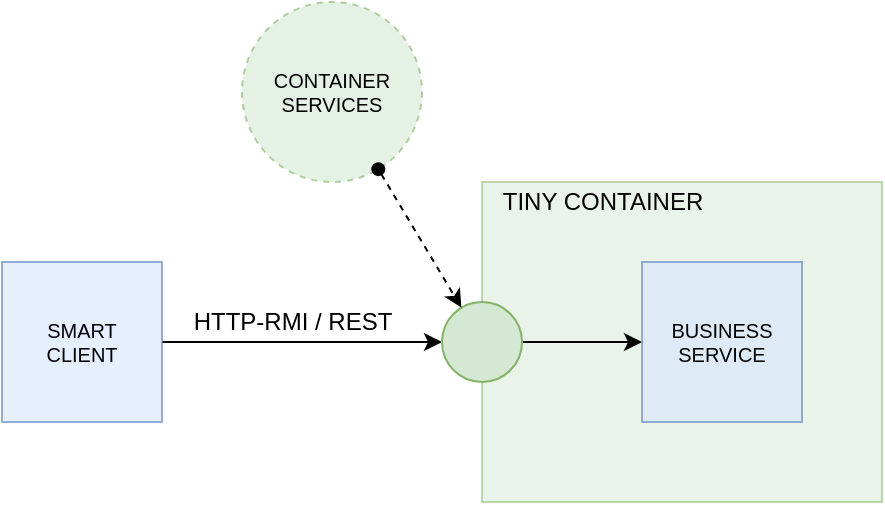 <mxfile version="19.0.3" type="device" pages="15"><diagram id="aRh0pGimBf4MZP0jd1yz" name="Container Concept"><mxGraphModel dx="2062" dy="865" grid="1" gridSize="10" guides="1" tooltips="1" connect="1" arrows="1" fold="1" page="1" pageScale="1" pageWidth="1100" pageHeight="850" math="0" shadow="0"><root><mxCell id="L_BLPNi-ZjUFvbRx9wMd-0"/><mxCell id="L_BLPNi-ZjUFvbRx9wMd-1" parent="L_BLPNi-ZjUFvbRx9wMd-0"/><mxCell id="VzmQIRJl-o8TUhP87XrZ-0" value="" style="rounded=0;whiteSpace=wrap;html=1;fillColor=#d5e8d4;strokeColor=#82b366;opacity=50;" parent="L_BLPNi-ZjUFvbRx9wMd-1" vertex="1"><mxGeometry x="280" y="160" width="200" height="160" as="geometry"/></mxCell><mxCell id="VzmQIRJl-o8TUhP87XrZ-1" style="edgeStyle=orthogonalEdgeStyle;rounded=0;orthogonalLoop=1;jettySize=auto;html=1;" parent="L_BLPNi-ZjUFvbRx9wMd-1" source="VzmQIRJl-o8TUhP87XrZ-2" target="VzmQIRJl-o8TUhP87XrZ-5" edge="1"><mxGeometry relative="1" as="geometry"><mxPoint x="180" y="240" as="sourcePoint"/></mxGeometry></mxCell><mxCell id="VzmQIRJl-o8TUhP87XrZ-2" value="SMART&lt;br&gt;CLIENT" style="whiteSpace=wrap;html=1;aspect=fixed;fontSize=10;fillColor=#dae8fc;strokeColor=#6c8ebf;opacity=70;" parent="L_BLPNi-ZjUFvbRx9wMd-1" vertex="1"><mxGeometry x="40" y="200" width="80" height="80" as="geometry"/></mxCell><mxCell id="VzmQIRJl-o8TUhP87XrZ-3" value="BUSINESS&lt;br&gt;SERVICE" style="whiteSpace=wrap;html=1;aspect=fixed;fontSize=10;fillColor=#dae8fc;strokeColor=#6c8ebf;opacity=70;" parent="L_BLPNi-ZjUFvbRx9wMd-1" vertex="1"><mxGeometry x="360" y="200" width="80" height="80" as="geometry"/></mxCell><mxCell id="VzmQIRJl-o8TUhP87XrZ-4" style="edgeStyle=orthogonalEdgeStyle;rounded=0;orthogonalLoop=1;jettySize=auto;html=1;" parent="L_BLPNi-ZjUFvbRx9wMd-1" source="VzmQIRJl-o8TUhP87XrZ-5" target="VzmQIRJl-o8TUhP87XrZ-3" edge="1"><mxGeometry relative="1" as="geometry"/></mxCell><mxCell id="VzmQIRJl-o8TUhP87XrZ-5" value="" style="ellipse;whiteSpace=wrap;html=1;aspect=fixed;fillColor=#d5e8d4;strokeColor=#82b366;" parent="L_BLPNi-ZjUFvbRx9wMd-1" vertex="1"><mxGeometry x="260" y="220" width="40" height="40" as="geometry"/></mxCell><mxCell id="VzmQIRJl-o8TUhP87XrZ-6" value="TINY CONTAINER" style="text;html=1;align=center;verticalAlign=middle;resizable=0;points=[];autosize=1;strokeColor=none;fillColor=none;" parent="L_BLPNi-ZjUFvbRx9wMd-1" vertex="1"><mxGeometry x="280" y="160" width="120" height="20" as="geometry"/></mxCell><mxCell id="VzmQIRJl-o8TUhP87XrZ-7" value="CONTAINER&lt;br&gt;SERVICES" style="ellipse;whiteSpace=wrap;html=1;aspect=fixed;rounded=1;fontSize=10;strokeColor=#82b366;fillColor=#d5e8d4;verticalAlign=middle;spacing=0;opacity=60;dashed=1;" parent="L_BLPNi-ZjUFvbRx9wMd-1" vertex="1"><mxGeometry x="160" y="70" width="90" height="90" as="geometry"/></mxCell><mxCell id="VzmQIRJl-o8TUhP87XrZ-8" value="" style="endArrow=classic;dashed=1;html=1;startArrow=oval;startFill=1;endFill=1;" parent="L_BLPNi-ZjUFvbRx9wMd-1" source="VzmQIRJl-o8TUhP87XrZ-7" target="VzmQIRJl-o8TUhP87XrZ-5" edge="1"><mxGeometry width="50" height="50" relative="1" as="geometry"><mxPoint x="275.983" y="320.056" as="sourcePoint"/><mxPoint x="285.556" y="270" as="targetPoint"/></mxGeometry></mxCell><mxCell id="-5mvY-jlrxMDaoI0Dqs2-0" value="HTTP-RMI / REST" style="text;html=1;align=center;verticalAlign=middle;resizable=0;points=[];autosize=1;strokeColor=none;fillColor=none;" parent="L_BLPNi-ZjUFvbRx9wMd-1" vertex="1"><mxGeometry x="130" y="220" width="110" height="20" as="geometry"/></mxCell></root></mxGraphModel></diagram><diagram id="1b7ovAEUXBGHTC4qkT70" name="Container Services"><mxGraphModel dx="2062" dy="865" grid="1" gridSize="10" guides="1" tooltips="1" connect="1" arrows="1" fold="1" page="1" pageScale="1" pageWidth="1100" pageHeight="850" math="0" shadow="0"><root><mxCell id="_6O_fJl_YR1bFXg3s1_M-0"/><mxCell id="_6O_fJl_YR1bFXg3s1_M-1" parent="_6O_fJl_YR1bFXg3s1_M-0"/><mxCell id="tYI1cFKGMUMZuGUaLLB2-0" value="" style="rounded=0;whiteSpace=wrap;html=1;fontSize=12;opacity=20;fillColor=#f5f5f5;strokeColor=#666666;fontColor=#333333;" parent="_6O_fJl_YR1bFXg3s1_M-1" vertex="1"><mxGeometry x="220" y="40" width="320" height="400" as="geometry"/></mxCell><mxCell id="kaRKi5GVRvyfqivHhKUP-0" style="edgeStyle=orthogonalEdgeStyle;rounded=0;orthogonalLoop=1;jettySize=auto;html=1;" parent="_6O_fJl_YR1bFXg3s1_M-1" source="kaRKi5GVRvyfqivHhKUP-4" target="kaRKi5GVRvyfqivHhKUP-8" edge="1"><mxGeometry relative="1" as="geometry"/></mxCell><mxCell id="kaRKi5GVRvyfqivHhKUP-1" style="edgeStyle=orthogonalEdgeStyle;rounded=0;orthogonalLoop=1;jettySize=auto;html=1;" parent="_6O_fJl_YR1bFXg3s1_M-1" source="kaRKi5GVRvyfqivHhKUP-4" target="kaRKi5GVRvyfqivHhKUP-5" edge="1"><mxGeometry width="500" height="260" relative="1" as="geometry"/></mxCell><mxCell id="HpMTIcTfFFbO9V5ICeQ1-2" value="" style="ellipse;whiteSpace=wrap;html=1;aspect=fixed;fillColor=#d5e8d4;strokeColor=#82b366;opacity=60;" parent="kaRKi5GVRvyfqivHhKUP-1" vertex="1"><mxGeometry x="520" y="220" width="40" height="40" as="geometry"/></mxCell><mxCell id="kaRKi5GVRvyfqivHhKUP-2" style="rounded=0;orthogonalLoop=1;jettySize=auto;html=1;" parent="_6O_fJl_YR1bFXg3s1_M-1" source="kaRKi5GVRvyfqivHhKUP-4" target="kaRKi5GVRvyfqivHhKUP-11" edge="1"><mxGeometry relative="1" as="geometry"/></mxCell><mxCell id="kaRKi5GVRvyfqivHhKUP-3" style="rounded=0;orthogonalLoop=1;jettySize=auto;html=1;" parent="_6O_fJl_YR1bFXg3s1_M-1" source="kaRKi5GVRvyfqivHhKUP-4" target="kaRKi5GVRvyfqivHhKUP-12" edge="1"><mxGeometry relative="1" as="geometry"/></mxCell><mxCell id="kaRKi5GVRvyfqivHhKUP-4" value="CORE" style="whiteSpace=wrap;html=1;aspect=fixed;fontSize=10;fillColor=#d5e8d4;strokeColor=#82b366;opacity=50;" parent="_6O_fJl_YR1bFXg3s1_M-1" vertex="1"><mxGeometry x="340" y="200" width="80" height="80" as="geometry"/></mxCell><mxCell id="Pua3i_SxsafzlZfXxMoo-1" style="edgeStyle=orthogonalEdgeStyle;rounded=0;orthogonalLoop=1;jettySize=auto;html=1;" parent="_6O_fJl_YR1bFXg3s1_M-1" source="kaRKi5GVRvyfqivHhKUP-5" target="Pua3i_SxsafzlZfXxMoo-0" edge="1"><mxGeometry relative="1" as="geometry"/></mxCell><mxCell id="HpMTIcTfFFbO9V5ICeQ1-5" style="edgeStyle=none;rounded=0;orthogonalLoop=1;jettySize=auto;html=1;dashed=1;fontSize=14;fontColor=#FF0000;fillColor=#f8cecc;strokeColor=#b85450;" parent="_6O_fJl_YR1bFXg3s1_M-1" source="kaRKi5GVRvyfqivHhKUP-5" target="kaRKi5GVRvyfqivHhKUP-6" edge="1"><mxGeometry width="570" height="310" relative="1" as="geometry"/></mxCell><mxCell id="HpMTIcTfFFbO9V5ICeQ1-3" value="X" style="text;html=1;align=center;verticalAlign=middle;resizable=0;points=[];autosize=1;strokeColor=none;fillColor=none;fontStyle=0;fontSize=14;fontColor=#FF0000;opacity=40;" parent="HpMTIcTfFFbO9V5ICeQ1-5" vertex="1"><mxGeometry x="650" y="290" width="20" height="20" as="geometry"/></mxCell><mxCell id="kaRKi5GVRvyfqivHhKUP-5" value="BUSINESS&lt;br&gt;SERVICE" style="whiteSpace=wrap;html=1;aspect=fixed;fontSize=10;fillColor=#dae8fc;strokeColor=#6c8ebf;opacity=70;" parent="_6O_fJl_YR1bFXg3s1_M-1" vertex="1"><mxGeometry x="620" y="200" width="80" height="80" as="geometry"/></mxCell><mxCell id="kaRKi5GVRvyfqivHhKUP-6" value="EXTERNAL&lt;br&gt;SERVICE" style="whiteSpace=wrap;html=1;aspect=fixed;fontSize=10;fillColor=#f5f5f5;strokeColor=#666666;fontColor=#333333;opacity=50;" parent="_6O_fJl_YR1bFXg3s1_M-1" vertex="1"><mxGeometry x="620" y="320" width="80" height="80" as="geometry"/></mxCell><mxCell id="kaRKi5GVRvyfqivHhKUP-7" style="edgeStyle=orthogonalEdgeStyle;rounded=0;orthogonalLoop=1;jettySize=auto;html=1;" parent="_6O_fJl_YR1bFXg3s1_M-1" source="kaRKi5GVRvyfqivHhKUP-8" target="kaRKi5GVRvyfqivHhKUP-6" edge="1"><mxGeometry relative="1" as="geometry"/></mxCell><mxCell id="kaRKi5GVRvyfqivHhKUP-8" value="SERVICE&lt;br&gt;ADAPTER" style="whiteSpace=wrap;html=1;aspect=fixed;fontSize=10;fillColor=#d5e8d4;strokeColor=#82b366;opacity=50;" parent="_6O_fJl_YR1bFXg3s1_M-1" vertex="1"><mxGeometry x="340" y="320" width="80" height="80" as="geometry"/></mxCell><mxCell id="kaRKi5GVRvyfqivHhKUP-9" style="edgeStyle=orthogonalEdgeStyle;rounded=0;orthogonalLoop=1;jettySize=auto;html=1;" parent="_6O_fJl_YR1bFXg3s1_M-1" source="kaRKi5GVRvyfqivHhKUP-10" target="kaRKi5GVRvyfqivHhKUP-4" edge="1"><mxGeometry width="180" height="260" relative="1" as="geometry"/></mxCell><mxCell id="HpMTIcTfFFbO9V5ICeQ1-0" value="" style="ellipse;whiteSpace=wrap;html=1;aspect=fixed;fillColor=#d5e8d4;strokeColor=#82b366;opacity=60;" parent="kaRKi5GVRvyfqivHhKUP-9" vertex="1"><mxGeometry x="200" y="220" width="40" height="40" as="geometry"/></mxCell><mxCell id="kaRKi5GVRvyfqivHhKUP-10" value="SMART&lt;br&gt;CLIENT" style="whiteSpace=wrap;html=1;aspect=fixed;fontSize=10;fillColor=#dae8fc;strokeColor=#6c8ebf;opacity=70;" parent="_6O_fJl_YR1bFXg3s1_M-1" vertex="1"><mxGeometry x="40" y="200" width="80" height="80" as="geometry"/></mxCell><mxCell id="kaRKi5GVRvyfqivHhKUP-11" value="BUILT IN&lt;br&gt;SERVICE" style="whiteSpace=wrap;html=1;aspect=fixed;fontSize=10;fillColor=#d5e8d4;strokeColor=#82b366;opacity=50;" parent="_6O_fJl_YR1bFXg3s1_M-1" vertex="1"><mxGeometry x="260" y="80" width="80" height="80" as="geometry"/></mxCell><mxCell id="kaRKi5GVRvyfqivHhKUP-12" value="EXTENSION&lt;br&gt;SERVICE" style="whiteSpace=wrap;html=1;aspect=fixed;fontSize=10;fillColor=#d5e8d4;strokeColor=#82b366;opacity=50;" parent="_6O_fJl_YR1bFXg3s1_M-1" vertex="1"><mxGeometry x="420" y="80" width="80" height="80" as="geometry"/></mxCell><mxCell id="tYI1cFKGMUMZuGUaLLB2-1" value="TINY CONTAINER" style="text;html=1;align=center;verticalAlign=middle;resizable=0;points=[];autosize=1;strokeColor=none;fillColor=none;fontSize=12;" parent="_6O_fJl_YR1bFXg3s1_M-1" vertex="1"><mxGeometry x="220" y="40" width="120" height="20" as="geometry"/></mxCell><mxCell id="Pua3i_SxsafzlZfXxMoo-0" value="THIRD&lt;br&gt;PARTY" style="whiteSpace=wrap;html=1;aspect=fixed;fontSize=10;fillColor=#f5f5f5;strokeColor=#666666;fontColor=#333333;opacity=60;" parent="_6O_fJl_YR1bFXg3s1_M-1" vertex="1"><mxGeometry x="620" y="80" width="80" height="80" as="geometry"/></mxCell></root></mxGraphModel></diagram><diagram id="rprUZehNAmT7_aTLBRJV" name="App Dependencies"><mxGraphModel dx="2062" dy="15" grid="1" gridSize="10" guides="1" tooltips="1" connect="1" arrows="1" fold="1" page="1" pageScale="1" pageWidth="1100" pageHeight="850" math="0" shadow="0"><root><mxCell id="WZdVzLkvajR7n6iTaNLT-0"/><mxCell id="WZdVzLkvajR7n6iTaNLT-1" parent="WZdVzLkvajR7n6iTaNLT-0"/><mxCell id="qwASGpopOYzT7OHtTNKb-2" value="" style="rounded=0;whiteSpace=wrap;html=1;fontSize=10;opacity=20;fillColor=#f5f5f5;strokeColor=#666666;fontColor=#333333;" parent="WZdVzLkvajR7n6iTaNLT-1" vertex="1"><mxGeometry x="200" y="920" width="480" height="280" as="geometry"/></mxCell><mxCell id="9Aqjq_vKYI3ZGOY03W4O-0" style="rounded=0;orthogonalLoop=1;jettySize=auto;html=1;fontSize=11;" parent="WZdVzLkvajR7n6iTaNLT-1" source="9Aqjq_vKYI3ZGOY03W4O-3" target="9Aqjq_vKYI3ZGOY03W4O-4" edge="1"><mxGeometry relative="1" as="geometry"/></mxCell><mxCell id="9Aqjq_vKYI3ZGOY03W4O-1" style="edgeStyle=none;rounded=0;orthogonalLoop=1;jettySize=auto;html=1;fontSize=11;" parent="WZdVzLkvajR7n6iTaNLT-1" source="9Aqjq_vKYI3ZGOY03W4O-3" target="9Aqjq_vKYI3ZGOY03W4O-6" edge="1"><mxGeometry relative="1" as="geometry"/></mxCell><mxCell id="9Aqjq_vKYI3ZGOY03W4O-2" style="edgeStyle=none;rounded=0;orthogonalLoop=1;jettySize=auto;html=1;fontSize=11;" parent="WZdVzLkvajR7n6iTaNLT-1" source="9Aqjq_vKYI3ZGOY03W4O-3" target="9Aqjq_vKYI3ZGOY03W4O-8" edge="1"><mxGeometry relative="1" as="geometry"/></mxCell><mxCell id="9Aqjq_vKYI3ZGOY03W4O-3" value="BUSINESS&lt;br style=&quot;font-size: 10px;&quot;&gt;SERVICES" style="whiteSpace=wrap;html=1;aspect=fixed;fontSize=10;fillColor=#dae8fc;strokeColor=#6c8ebf;opacity=50;" parent="WZdVzLkvajR7n6iTaNLT-1" vertex="1"><mxGeometry x="320" y="960" width="80" height="80" as="geometry"/></mxCell><mxCell id="9Aqjq_vKYI3ZGOY03W4O-4" value="JAVA SE" style="whiteSpace=wrap;html=1;aspect=fixed;fontSize=10;fillColor=#e1d5e7;strokeColor=#9673a6;opacity=50;" parent="WZdVzLkvajR7n6iTaNLT-1" vertex="1"><mxGeometry x="240" y="1080" width="80" height="80" as="geometry"/></mxCell><mxCell id="9Aqjq_vKYI3ZGOY03W4O-5" style="edgeStyle=none;rounded=0;orthogonalLoop=1;jettySize=auto;html=1;dashed=1;fontSize=11;" parent="WZdVzLkvajR7n6iTaNLT-1" source="9Aqjq_vKYI3ZGOY03W4O-6" target="9Aqjq_vKYI3ZGOY03W4O-7" edge="1"><mxGeometry relative="1" as="geometry"/></mxCell><mxCell id="9Aqjq_vKYI3ZGOY03W4O-6" value="JAKARTA&lt;br&gt;EE" style="whiteSpace=wrap;html=1;aspect=fixed;fontSize=10;fillColor=#e1d5e7;strokeColor=#9673a6;opacity=50;" parent="WZdVzLkvajR7n6iTaNLT-1" vertex="1"><mxGeometry x="400" y="1080" width="80" height="80" as="geometry"/></mxCell><mxCell id="9Aqjq_vKYI3ZGOY03W4O-7" value="TINY&lt;br style=&quot;font-size: 10px;&quot;&gt;CONTAINER" style="whiteSpace=wrap;html=1;aspect=fixed;fontSize=10;fillColor=#d5e8d4;strokeColor=#82b366;opacity=50;dashed=1;" parent="WZdVzLkvajR7n6iTaNLT-1" vertex="1"><mxGeometry x="560" y="1080" width="80" height="80" as="geometry"/></mxCell><mxCell id="9Aqjq_vKYI3ZGOY03W4O-8" value="THIRD&lt;br&gt;PARTY" style="whiteSpace=wrap;html=1;aspect=fixed;fontSize=10;fillColor=#f5f5f5;strokeColor=#666666;fontColor=#333333;opacity=60;" parent="WZdVzLkvajR7n6iTaNLT-1" vertex="1"><mxGeometry x="480" y="960" width="80" height="80" as="geometry"/></mxCell><mxCell id="qwASGpopOYzT7OHtTNKb-1" style="edgeStyle=none;rounded=0;orthogonalLoop=1;jettySize=auto;html=1;fontSize=12;" parent="WZdVzLkvajR7n6iTaNLT-1" source="qwASGpopOYzT7OHtTNKb-0" target="9Aqjq_vKYI3ZGOY03W4O-3" edge="1"><mxGeometry relative="1" as="geometry"/></mxCell><mxCell id="qwASGpopOYzT7OHtTNKb-0" value="SMART&lt;br&gt;CLIENT" style="whiteSpace=wrap;html=1;aspect=fixed;fontSize=10;opacity=50;fillColor=#dae8fc;strokeColor=#6c8ebf;" parent="WZdVzLkvajR7n6iTaNLT-1" vertex="1"><mxGeometry x="80" y="960" width="80" height="80" as="geometry"/></mxCell><mxCell id="qwASGpopOYzT7OHtTNKb-3" value="RUNTIME" style="text;html=1;align=center;verticalAlign=middle;resizable=0;points=[];autosize=1;strokeColor=none;fillColor=none;fontSize=12;" parent="WZdVzLkvajR7n6iTaNLT-1" vertex="1"><mxGeometry x="200" y="920" width="70" height="20" as="geometry"/></mxCell></root></mxGraphModel></diagram><diagram id="KXvCs-g4OxrfDEWrNXav" name="Container Overview"><mxGraphModel dx="2062" dy="865" grid="1" gridSize="10" guides="1" tooltips="1" connect="1" arrows="1" fold="1" page="1" pageScale="1" pageWidth="1100" pageHeight="850" math="0" shadow="0"><root><mxCell id="0"/><mxCell id="1" parent="0"/><mxCell id="MqpC2YVHIBiSk0rHs51w-12" value="" style="rounded=0;whiteSpace=wrap;html=1;fillColor=#d5e8d4;strokeColor=#82b366;opacity=40;" parent="1" vertex="1"><mxGeometry x="400" y="200" width="420" height="240" as="geometry"/></mxCell><mxCell id="MqpC2YVHIBiSk0rHs51w-14" value="SMART&lt;br&gt;CLIENT" style="rounded=0;whiteSpace=wrap;html=1;fillColor=#dae8fc;strokeColor=#6c8ebf;fontSize=10;" parent="1" vertex="1"><mxGeometry x="60" y="270" width="100" height="60" as="geometry"/></mxCell><mxCell id="MqpC2YVHIBiSk0rHs51w-15" value="CONTAINER" style="text;html=1;align=center;verticalAlign=middle;resizable=0;points=[];autosize=1;strokeColor=none;fillColor=none;" parent="1" vertex="1"><mxGeometry x="730" y="200" width="90" height="20" as="geometry"/></mxCell><mxCell id="MqpC2YVHIBiSk0rHs51w-19" value="" style="rounded=0;whiteSpace=wrap;html=1;opacity=60;fillColor=#d5e8d4;strokeColor=#82b366;" parent="1" vertex="1"><mxGeometry x="440" y="240" width="340" height="160" as="geometry"/></mxCell><mxCell id="MqpC2YVHIBiSk0rHs51w-20" value="MANAGED&lt;br&gt;METHOD" style="rounded=0;whiteSpace=wrap;html=1;fillColor=#d5e8d4;strokeColor=#82b366;fontSize=10;" parent="1" vertex="1"><mxGeometry x="520" y="270" width="120" height="60" as="geometry"/></mxCell><mxCell id="MqpC2YVHIBiSk0rHs51w-49" style="edgeStyle=none;rounded=0;orthogonalLoop=1;jettySize=auto;html=1;startArrow=none;startFill=0;startSize=12;" parent="1" source="MqpC2YVHIBiSk0rHs51w-22" target="MqpC2YVHIBiSk0rHs51w-26" edge="1"><mxGeometry relative="1" as="geometry"/></mxCell><mxCell id="MqpC2YVHIBiSk0rHs51w-22" value="" style="ellipse;whiteSpace=wrap;html=1;aspect=fixed;fillColor=#d5e8d4;strokeColor=#82b366;" parent="1" vertex="1"><mxGeometry x="420" y="280" width="40" height="40" as="geometry"/></mxCell><mxCell id="MqpC2YVHIBiSk0rHs51w-26" value="" style="ellipse;whiteSpace=wrap;html=1;aspect=fixed;fillColor=#d5e8d4;strokeColor=#82b366;" parent="1" vertex="1"><mxGeometry x="500" y="280" width="40" height="40" as="geometry"/></mxCell><mxCell id="MqpC2YVHIBiSk0rHs51w-27" value="INTERFACE" style="rounded=0;whiteSpace=wrap;html=1;fillColor=#d5e8d4;strokeColor=#82b366;opacity=60;fontSize=10;" parent="1" vertex="1"><mxGeometry x="550" y="120" width="120" height="40" as="geometry"/></mxCell><mxCell id="MqpC2YVHIBiSk0rHs51w-28" value="" style="endArrow=classic;html=1;" parent="1" source="MqpC2YVHIBiSk0rHs51w-19" target="MqpC2YVHIBiSk0rHs51w-27" edge="1"><mxGeometry width="50" height="50" relative="1" as="geometry"><mxPoint x="920" y="240" as="sourcePoint"/><mxPoint x="970" y="190" as="targetPoint"/></mxGeometry></mxCell><mxCell id="MqpC2YVHIBiSk0rHs51w-29" value="REQUEST" style="text;html=1;align=center;verticalAlign=middle;resizable=0;points=[];autosize=1;strokeColor=none;fillColor=none;fontSize=10;" parent="1" vertex="1"><mxGeometry x="180" y="280" width="60" height="20" as="geometry"/></mxCell><mxCell id="MqpC2YVHIBiSk0rHs51w-31" value="" style="edgeStyle=orthogonalEdgeStyle;rounded=0;orthogonalLoop=1;jettySize=auto;html=1;exitX=1;exitY=0.5;exitDx=0;exitDy=0;endArrow=classic;endFill=1;" parent="1" source="MqpC2YVHIBiSk0rHs51w-14" target="MqpC2YVHIBiSk0rHs51w-47" edge="1"><mxGeometry relative="1" as="geometry"><mxPoint x="240" y="300" as="sourcePoint"/><mxPoint x="340" y="300" as="targetPoint"/></mxGeometry></mxCell><mxCell id="MqpC2YVHIBiSk0rHs51w-35" value="METHOD&lt;br&gt;ANNOTATIONS" style="rounded=0;whiteSpace=wrap;html=1;fontSize=10;fillColor=#f5f5f5;strokeColor=#666666;fontColor=#333333;" parent="1" vertex="1"><mxGeometry x="630" y="250" width="120" height="40" as="geometry"/></mxCell><mxCell id="MqpC2YVHIBiSk0rHs51w-37" value="CLASS&lt;br&gt;ANNOTATIONS" style="rounded=0;whiteSpace=wrap;html=1;fontSize=10;fillColor=#f5f5f5;strokeColor=#666666;fontColor=#333333;" parent="1" vertex="1"><mxGeometry x="450" y="350" width="120" height="40" as="geometry"/></mxCell><mxCell id="MqpC2YVHIBiSk0rHs51w-48" style="edgeStyle=none;rounded=0;orthogonalLoop=1;jettySize=auto;html=1;startArrow=none;startFill=0;startSize=12;" parent="1" source="MqpC2YVHIBiSk0rHs51w-47" target="MqpC2YVHIBiSk0rHs51w-22" edge="1"><mxGeometry relative="1" as="geometry"/></mxCell><mxCell id="MqpC2YVHIBiSk0rHs51w-47" value="CONNECTOR" style="rounded=0;whiteSpace=wrap;html=1;verticalAlign=middle;opacity=40;fontSize=10;fillColor=#d5e8d4;strokeColor=#82b366;" parent="1" vertex="1"><mxGeometry x="260" y="270" width="100" height="60" as="geometry"/></mxCell><mxCell id="MqpC2YVHIBiSk0rHs51w-21" value="MANAGED CLASS" style="text;html=1;align=center;verticalAlign=middle;resizable=0;points=[];autosize=1;strokeColor=none;fillColor=none;fontSize=10;fontColor=default;" parent="1" vertex="1"><mxGeometry x="660" y="380" width="100" height="20" as="geometry"/></mxCell><mxCell id="_2E4FDUNUws0bZ7wTW-a-1" value="BUSINESS&lt;br&gt;METHOD" style="rounded=0;whiteSpace=wrap;html=1;fontSize=10;strokeColor=#6c8ebf;verticalAlign=middle;fillColor=#dae8fc;" parent="1" vertex="1"><mxGeometry x="520" y="480" width="120" height="60" as="geometry"/></mxCell><mxCell id="gGVIJJICDTCMHVdUqc1s-2" value="" style="endArrow=classic;html=1;startArrow=none;startFill=0;endFill=1;" parent="1" source="MqpC2YVHIBiSk0rHs51w-20" target="_2E4FDUNUws0bZ7wTW-a-1" edge="1"><mxGeometry width="50" height="50" relative="1" as="geometry"><mxPoint x="417.391" y="520" as="sourcePoint"/><mxPoint x="430" y="500" as="targetPoint"/></mxGeometry></mxCell><mxCell id="bdkrSMVPARJtz9DBhyL5-1" value="On business classes&lt;br&gt;and business methods&lt;br&gt;container services are &lt;br&gt;declared via annotations." style="text;html=1;align=center;verticalAlign=middle;resizable=0;points=[];autosize=1;fontSize=10;spacing=10;labelBorderColor=none;dashed=1;fillColor=default;strokeColor=default;rounded=1;opacity=60;" parent="1" vertex="1"><mxGeometry x="615" y="425" width="150" height="70" as="geometry"/></mxCell><mxCell id="_Oabcz0HCKpuvAXogs-0-1" value="CONNECTION&lt;br&gt;SERVICES" style="ellipse;whiteSpace=wrap;html=1;aspect=fixed;rounded=1;fontSize=10;fontColor=#333333;strokeColor=#666666;fillColor=#f5f5f5;verticalAlign=middle;spacing=0;opacity=60;dashed=1;" parent="1" vertex="1"><mxGeometry x="200" y="390" width="90" height="90" as="geometry"/></mxCell><mxCell id="PRCtnlGmajq0QNnnUJ5s-4" value="" style="endArrow=classic;dashed=1;html=1;startArrow=oval;startFill=1;endFill=1;" parent="1" source="_Oabcz0HCKpuvAXogs-0-1" target="MqpC2YVHIBiSk0rHs51w-47" edge="1"><mxGeometry width="50" height="50" relative="1" as="geometry"><mxPoint x="285.983" y="380.056" as="sourcePoint"/><mxPoint x="434.186" y="297.757" as="targetPoint"/></mxGeometry></mxCell><mxCell id="_Oabcz0HCKpuvAXogs-0-2" value="CLASS&lt;br&gt;SERVICES" style="ellipse;whiteSpace=wrap;html=1;aspect=fixed;rounded=1;fontSize=10;fontColor=#333333;strokeColor=#666666;fillColor=#f5f5f5;verticalAlign=middle;spacing=0;opacity=60;dashed=1;" parent="1" vertex="1"><mxGeometry x="230" y="145" width="90" height="90" as="geometry"/></mxCell><mxCell id="_Oabcz0HCKpuvAXogs-0-3" value="INSTANCE&lt;br&gt;SERVICES" style="ellipse;whiteSpace=wrap;html=1;aspect=fixed;rounded=1;fontSize=10;fontColor=#333333;strokeColor=#666666;fillColor=#f5f5f5;verticalAlign=middle;spacing=0;opacity=60;dashed=1;" parent="1" vertex="1"><mxGeometry x="330" y="50" width="90" height="90" as="geometry"/></mxCell><mxCell id="_Oabcz0HCKpuvAXogs-0-4" value="INVOCATION&lt;br&gt;SERVICES" style="ellipse;whiteSpace=wrap;html=1;aspect=fixed;rounded=1;fontSize=10;fontColor=#333333;strokeColor=#666666;fillColor=#f5f5f5;verticalAlign=middle;spacing=0;opacity=60;dashed=1;" parent="1" vertex="1"><mxGeometry x="440" y="100" width="90" height="90" as="geometry"/></mxCell><mxCell id="MqpC2YVHIBiSk0rHs51w-32" value="" style="endArrow=classic;dashed=1;html=1;startArrow=oval;startFill=1;endFill=1;" parent="1" source="_Oabcz0HCKpuvAXogs-0-2" target="MqpC2YVHIBiSk0rHs51w-22" edge="1"><mxGeometry width="50" height="50" relative="1" as="geometry"><mxPoint x="310.833" y="200" as="sourcePoint"/><mxPoint x="441.793" y="291.762" as="targetPoint"/></mxGeometry></mxCell><mxCell id="PRCtnlGmajq0QNnnUJ5s-2" value="" style="endArrow=classic;dashed=1;html=1;startArrow=oval;startFill=1;endFill=1;" parent="1" source="_Oabcz0HCKpuvAXogs-0-3" target="MqpC2YVHIBiSk0rHs51w-22" edge="1"><mxGeometry width="50" height="50" relative="1" as="geometry"><mxPoint x="413" y="120" as="sourcePoint"/><mxPoint x="441.578" y="291.86" as="targetPoint"/></mxGeometry></mxCell><mxCell id="MqpC2YVHIBiSk0rHs51w-34" value="" style="endArrow=classic;dashed=1;html=1;startArrow=oval;startFill=1;endFill=1;" parent="1" source="_Oabcz0HCKpuvAXogs-0-4" target="MqpC2YVHIBiSk0rHs51w-26" edge="1"><mxGeometry width="50" height="50" relative="1" as="geometry"><mxPoint x="532.273" y="210" as="sourcePoint"/><mxPoint x="410" y="420" as="targetPoint"/></mxGeometry></mxCell></root></mxGraphModel></diagram><diagram id="xZ4KNUgg81oSNDQablJs" name="Container Architecture"><mxGraphModel dx="2062" dy="865" grid="1" gridSize="10" guides="1" tooltips="1" connect="1" arrows="1" fold="1" page="1" pageScale="1" pageWidth="1100" pageHeight="850" math="0" shadow="0"><root><mxCell id="w7XJe5iT-sgtSXxGxz8M-0"/><mxCell id="w7XJe5iT-sgtSXxGxz8M-1" parent="w7XJe5iT-sgtSXxGxz8M-0"/><mxCell id="1bFQo8qsO4RHGye16wNu-1" value="" style="rounded=0;whiteSpace=wrap;html=1;opacity=40;dashed=1;fillColor=#f8cecc;strokeColor=#b85450;" parent="w7XJe5iT-sgtSXxGxz8M-1" vertex="1"><mxGeometry x="40" y="520" width="280" height="120" as="geometry"/></mxCell><mxCell id="w7XJe5iT-sgtSXxGxz8M-31" value="" style="rounded=0;whiteSpace=wrap;html=1;fontSize=10;opacity=40;fillColor=#d5e8d4;strokeColor=#82b366;dashed=1;" parent="w7XJe5iT-sgtSXxGxz8M-1" vertex="1"><mxGeometry x="360" y="70" width="560" height="270" as="geometry"/></mxCell><mxCell id="w7XJe5iT-sgtSXxGxz8M-48" value="" style="rounded=0;whiteSpace=wrap;html=1;fontSize=12;opacity=30;dashed=1;" parent="w7XJe5iT-sgtSXxGxz8M-1" vertex="1"><mxGeometry x="40" y="680" width="520" height="120" as="geometry"/></mxCell><mxCell id="w7XJe5iT-sgtSXxGxz8M-34" value="" style="rounded=0;whiteSpace=wrap;html=1;fontSize=12;opacity=50;fillColor=#d5e8d4;strokeColor=#82b366;dashed=1;" parent="w7XJe5iT-sgtSXxGxz8M-1" vertex="1"><mxGeometry x="390" y="210" width="200" height="270" as="geometry"/></mxCell><mxCell id="w7XJe5iT-sgtSXxGxz8M-23" value="" style="rounded=0;whiteSpace=wrap;html=1;fontSize=10;opacity=40;fillColor=#f8cecc;strokeColor=#b85450;dashed=1;" parent="w7XJe5iT-sgtSXxGxz8M-1" vertex="1"><mxGeometry x="160" y="70" width="160" height="410" as="geometry"/></mxCell><UserObject label="CORE" link="https://github.com/js-lib-com/tiny-container/wiki/PreDestroy-Annotation" id="w7XJe5iT-sgtSXxGxz8M-2"><mxCell style="whiteSpace=wrap;html=1;aspect=fixed;fontSize=10;" parent="w7XJe5iT-sgtSXxGxz8M-1" vertex="1"><mxGeometry x="200" y="360" width="80" height="80" as="geometry"/></mxCell></UserObject><mxCell id="w7XJe5iT-sgtSXxGxz8M-16" style="edgeStyle=orthogonalEdgeStyle;rounded=0;orthogonalLoop=1;jettySize=auto;html=1;fontSize=10;" parent="w7XJe5iT-sgtSXxGxz8M-1" source="w7XJe5iT-sgtSXxGxz8M-2" target="w7XJe5iT-sgtSXxGxz8M-12" edge="1"><mxGeometry relative="1" as="geometry"><mxPoint x="240" y="260" as="targetPoint"/><mxPoint x="240" y="300" as="sourcePoint"/></mxGeometry></mxCell><mxCell id="w7XJe5iT-sgtSXxGxz8M-20" style="rounded=0;orthogonalLoop=1;jettySize=auto;html=1;fontSize=10;dashed=1;" parent="w7XJe5iT-sgtSXxGxz8M-1" source="w7XJe5iT-sgtSXxGxz8M-12" target="w7XJe5iT-sgtSXxGxz8M-18" edge="1"><mxGeometry relative="1" as="geometry"/></mxCell><mxCell id="w7XJe5iT-sgtSXxGxz8M-21" style="rounded=0;orthogonalLoop=1;jettySize=auto;html=1;fontSize=10;dashed=1;" parent="w7XJe5iT-sgtSXxGxz8M-1" source="w7XJe5iT-sgtSXxGxz8M-12" target="w7XJe5iT-sgtSXxGxz8M-19" edge="1"><mxGeometry relative="1" as="geometry"/></mxCell><mxCell id="w7XJe5iT-sgtSXxGxz8M-5" value="ASYNC" style="whiteSpace=wrap;html=1;aspect=fixed;fontSize=10;" parent="w7XJe5iT-sgtSXxGxz8M-1" vertex="1"><mxGeometry x="700" y="230" width="80" height="80" as="geometry"/></mxCell><mxCell id="w7XJe5iT-sgtSXxGxz8M-27" style="edgeStyle=none;rounded=0;orthogonalLoop=1;jettySize=auto;html=1;fontSize=10;" parent="w7XJe5iT-sgtSXxGxz8M-1" source="w7XJe5iT-sgtSXxGxz8M-6" target="w7XJe5iT-sgtSXxGxz8M-15" edge="1"><mxGeometry relative="1" as="geometry"/></mxCell><mxCell id="w7XJe5iT-sgtSXxGxz8M-6" value="CONTEXT&lt;br style=&quot;font-size: 10px;&quot;&gt;PARAM" style="whiteSpace=wrap;html=1;aspect=fixed;fontSize=10;" parent="w7XJe5iT-sgtSXxGxz8M-1" vertex="1"><mxGeometry x="400" y="230" width="80" height="80" as="geometry"/></mxCell><mxCell id="w7XJe5iT-sgtSXxGxz8M-7" value="INTERCEPTOR" style="whiteSpace=wrap;html=1;aspect=fixed;fontSize=10;" parent="w7XJe5iT-sgtSXxGxz8M-1" vertex="1"><mxGeometry x="600" y="110" width="80" height="80" as="geometry"/></mxCell><mxCell id="w7XJe5iT-sgtSXxGxz8M-25" style="edgeStyle=none;rounded=0;orthogonalLoop=1;jettySize=auto;html=1;fontSize=10;" parent="w7XJe5iT-sgtSXxGxz8M-1" source="w7XJe5iT-sgtSXxGxz8M-8" target="w7XJe5iT-sgtSXxGxz8M-15" edge="1"><mxGeometry relative="1" as="geometry"/></mxCell><mxCell id="w7XJe5iT-sgtSXxGxz8M-43" style="edgeStyle=none;rounded=0;orthogonalLoop=1;jettySize=auto;html=1;fontSize=10;startArrow=none;startFill=0;dashed=1;" parent="w7XJe5iT-sgtSXxGxz8M-1" source="w7XJe5iT-sgtSXxGxz8M-8" target="w7XJe5iT-sgtSXxGxz8M-42" edge="1"><mxGeometry relative="1" as="geometry"/></mxCell><mxCell id="w7XJe5iT-sgtSXxGxz8M-8" value="MVC" style="whiteSpace=wrap;html=1;aspect=fixed;fontSize=10;" parent="w7XJe5iT-sgtSXxGxz8M-1" vertex="1"><mxGeometry x="540" y="560" width="80" height="80" as="geometry"/></mxCell><mxCell id="w7XJe5iT-sgtSXxGxz8M-9" value="PERFMON" style="whiteSpace=wrap;html=1;aspect=fixed;fontSize=10;" parent="w7XJe5iT-sgtSXxGxz8M-1" vertex="1"><mxGeometry x="800" y="110" width="80" height="80" as="geometry"/></mxCell><mxCell id="w7XJe5iT-sgtSXxGxz8M-26" style="edgeStyle=none;rounded=0;orthogonalLoop=1;jettySize=auto;html=1;fontSize=10;" parent="w7XJe5iT-sgtSXxGxz8M-1" source="w7XJe5iT-sgtSXxGxz8M-10" target="w7XJe5iT-sgtSXxGxz8M-15" edge="1"><mxGeometry relative="1" as="geometry"/></mxCell><mxCell id="w7XJe5iT-sgtSXxGxz8M-10" value="HTTP-RMI" style="whiteSpace=wrap;html=1;aspect=fixed;fontSize=10;" parent="w7XJe5iT-sgtSXxGxz8M-1" vertex="1"><mxGeometry x="600" y="360" width="80" height="80" as="geometry"/></mxCell><mxCell id="w7XJe5iT-sgtSXxGxz8M-28" style="edgeStyle=none;rounded=0;orthogonalLoop=1;jettySize=auto;html=1;fontSize=10;" parent="w7XJe5iT-sgtSXxGxz8M-1" source="w7XJe5iT-sgtSXxGxz8M-11" target="w7XJe5iT-sgtSXxGxz8M-15" edge="1"><mxGeometry relative="1" as="geometry"/></mxCell><mxCell id="w7XJe5iT-sgtSXxGxz8M-11" value="SECURITY" style="whiteSpace=wrap;html=1;aspect=fixed;fontSize=10;" parent="w7XJe5iT-sgtSXxGxz8M-1" vertex="1"><mxGeometry x="500" y="230" width="80" height="80" as="geometry"/></mxCell><mxCell id="w7XJe5iT-sgtSXxGxz8M-39" style="edgeStyle=none;rounded=0;orthogonalLoop=1;jettySize=auto;html=1;fontSize=10;startArrow=none;startFill=0;dashed=1;" parent="w7XJe5iT-sgtSXxGxz8M-1" source="w7XJe5iT-sgtSXxGxz8M-12" target="w7XJe5iT-sgtSXxGxz8M-38" edge="1"><mxGeometry relative="1" as="geometry"/></mxCell><mxCell id="w7XJe5iT-sgtSXxGxz8M-12" value="SPI" style="whiteSpace=wrap;html=1;aspect=fixed;fontSize=10;" parent="w7XJe5iT-sgtSXxGxz8M-1" vertex="1"><mxGeometry x="200" y="165" width="80" height="80" as="geometry"/></mxCell><mxCell id="w7XJe5iT-sgtSXxGxz8M-13" value="TIMER" style="whiteSpace=wrap;html=1;aspect=fixed;fontSize=10;" parent="w7XJe5iT-sgtSXxGxz8M-1" vertex="1"><mxGeometry x="700" y="110" width="80" height="80" as="geometry"/></mxCell><mxCell id="w7XJe5iT-sgtSXxGxz8M-30" style="edgeStyle=none;rounded=0;orthogonalLoop=1;jettySize=auto;html=1;fontSize=10;dashed=1;" parent="w7XJe5iT-sgtSXxGxz8M-1" source="w7XJe5iT-sgtSXxGxz8M-14" target="w7XJe5iT-sgtSXxGxz8M-29" edge="1"><mxGeometry relative="1" as="geometry"/></mxCell><mxCell id="w7XJe5iT-sgtSXxGxz8M-14" value="TRANSACTION" style="whiteSpace=wrap;html=1;aspect=fixed;fontSize=10;" parent="w7XJe5iT-sgtSXxGxz8M-1" vertex="1"><mxGeometry x="800" y="230" width="80" height="80" as="geometry"/></mxCell><mxCell id="w7XJe5iT-sgtSXxGxz8M-22" style="edgeStyle=none;rounded=0;orthogonalLoop=1;jettySize=auto;html=1;fontSize=10;" parent="w7XJe5iT-sgtSXxGxz8M-1" source="w7XJe5iT-sgtSXxGxz8M-15" target="w7XJe5iT-sgtSXxGxz8M-2" edge="1"><mxGeometry relative="1" as="geometry"/></mxCell><mxCell id="w7XJe5iT-sgtSXxGxz8M-41" style="edgeStyle=none;rounded=0;orthogonalLoop=1;jettySize=auto;html=1;fontSize=10;startArrow=none;startFill=0;dashed=1;entryX=0.867;entryY=-0.025;entryDx=0;entryDy=0;entryPerimeter=0;" parent="w7XJe5iT-sgtSXxGxz8M-1" source="w7XJe5iT-sgtSXxGxz8M-15" target="w7XJe5iT-sgtSXxGxz8M-48" edge="1"><mxGeometry relative="1" as="geometry"><mxPoint x="500" y="680" as="targetPoint"/></mxGeometry></mxCell><mxCell id="w7XJe5iT-sgtSXxGxz8M-15" value="SERVLET" style="whiteSpace=wrap;html=1;aspect=fixed;fontSize=10;" parent="w7XJe5iT-sgtSXxGxz8M-1" vertex="1"><mxGeometry x="450" y="360" width="80" height="80" as="geometry"/></mxCell><mxCell id="w7XJe5iT-sgtSXxGxz8M-18" value="J(S)&lt;br&gt;INJECTOR&lt;br&gt;API" style="whiteSpace=wrap;html=1;aspect=fixed;fontSize=10;fillColor=#f5f5f5;strokeColor=#666666;fontColor=#333333;opacity=50;dashed=1;" parent="w7XJe5iT-sgtSXxGxz8M-1" vertex="1"><mxGeometry x="40" y="260" width="80" height="80" as="geometry"/></mxCell><mxCell id="w7XJe5iT-sgtSXxGxz8M-19" value="&lt;span style=&quot;&quot;&gt;JAKARTA&lt;/span&gt;&lt;br style=&quot;&quot;&gt;&lt;span style=&quot;&quot;&gt;EE API&lt;/span&gt;" style="whiteSpace=wrap;html=1;aspect=fixed;fontSize=10;fillColor=#f5f5f5;strokeColor=#666666;fontColor=#333333;opacity=50;dashed=1;" parent="w7XJe5iT-sgtSXxGxz8M-1" vertex="1"><mxGeometry x="40" y="70" width="80" height="80" as="geometry"/></mxCell><mxCell id="w7XJe5iT-sgtSXxGxz8M-29" value="J(S)&lt;br&gt;TRANSACTION&lt;br&gt;API" style="whiteSpace=wrap;html=1;aspect=fixed;fontSize=10;opacity=30;fillColor=#f5f5f5;strokeColor=#666666;fontColor=#333333;dashed=1;" parent="w7XJe5iT-sgtSXxGxz8M-1" vertex="1"><mxGeometry x="800" y="360" width="80" height="80" as="geometry"/></mxCell><mxCell id="w7XJe5iT-sgtSXxGxz8M-33" value="OPTIONAL SERVICES" style="text;html=1;align=center;verticalAlign=middle;resizable=0;points=[];autosize=1;strokeColor=none;fillColor=none;fontSize=12;" parent="w7XJe5iT-sgtSXxGxz8M-1" vertex="1"><mxGeometry x="360" y="70" width="140" height="20" as="geometry"/></mxCell><mxCell id="w7XJe5iT-sgtSXxGxz8M-35" value="WEB SERVICES" style="text;html=1;align=center;verticalAlign=middle;resizable=0;points=[];autosize=1;strokeColor=none;fillColor=none;fontSize=12;" parent="w7XJe5iT-sgtSXxGxz8M-1" vertex="1"><mxGeometry x="390" y="460" width="110" height="20" as="geometry"/></mxCell><mxCell id="w7XJe5iT-sgtSXxGxz8M-38" value="J(S)&lt;br&gt;COMMONS" style="whiteSpace=wrap;html=1;aspect=fixed;fontSize=10;opacity=30;fillColor=#f5f5f5;strokeColor=#666666;fontColor=#333333;dashed=1;" parent="w7XJe5iT-sgtSXxGxz8M-1" vertex="1"><mxGeometry x="40" y="165" width="80" height="80" as="geometry"/></mxCell><mxCell id="w7XJe5iT-sgtSXxGxz8M-32" style="rounded=0;orthogonalLoop=1;jettySize=auto;html=1;fontSize=10;exitX=0;exitY=0.5;exitDx=0;exitDy=0;startArrow=oval;startFill=1;" parent="w7XJe5iT-sgtSXxGxz8M-1" source="w7XJe5iT-sgtSXxGxz8M-31" target="w7XJe5iT-sgtSXxGxz8M-12" edge="1"><mxGeometry relative="1" as="geometry"/></mxCell><mxCell id="w7XJe5iT-sgtSXxGxz8M-40" value="APACHE&lt;br&gt;COMMONS&lt;br&gt;FILE UPLOAD" style="whiteSpace=wrap;html=1;aspect=fixed;fontSize=10;opacity=30;fillColor=#f5f5f5;strokeColor=#666666;fontColor=#333333;dashed=1;" parent="w7XJe5iT-sgtSXxGxz8M-1" vertex="1"><mxGeometry x="360" y="700" width="80" height="80" as="geometry"/></mxCell><mxCell id="w7XJe5iT-sgtSXxGxz8M-42" value="J(S)&lt;br&gt;TEMPLATE&lt;br&gt;API" style="whiteSpace=wrap;html=1;aspect=fixed;fontSize=10;opacity=30;fillColor=#f5f5f5;strokeColor=#000000;fontColor=#333333;dashed=1;" parent="w7XJe5iT-sgtSXxGxz8M-1" vertex="1"><mxGeometry x="660" y="560" width="80" height="80" as="geometry"/></mxCell><mxCell id="w7XJe5iT-sgtSXxGxz8M-44" value="TINY &lt;br&gt;SERVLET&lt;br&gt;API" style="whiteSpace=wrap;html=1;aspect=fixed;fontSize=10;opacity=30;fillColor=#f5f5f5;strokeColor=#666666;fontColor=#333333;dashed=1;" parent="w7XJe5iT-sgtSXxGxz8M-1" vertex="1"><mxGeometry x="60" y="700" width="80" height="80" as="geometry"/></mxCell><mxCell id="w7XJe5iT-sgtSXxGxz8M-45" value="J(S)&lt;br&gt;DOM API" style="whiteSpace=wrap;html=1;aspect=fixed;fontSize=10;opacity=30;fillColor=#f5f5f5;strokeColor=#666666;fontColor=#333333;dashed=1;" parent="w7XJe5iT-sgtSXxGxz8M-1" vertex="1"><mxGeometry x="160" y="700" width="80" height="80" as="geometry"/></mxCell><mxCell id="w7XJe5iT-sgtSXxGxz8M-46" value="J(S)&lt;br&gt;JSON API" style="whiteSpace=wrap;html=1;aspect=fixed;fontSize=10;opacity=30;fillColor=#f5f5f5;strokeColor=#666666;fontColor=#333333;dashed=1;" parent="w7XJe5iT-sgtSXxGxz8M-1" vertex="1"><mxGeometry x="260" y="700" width="80" height="80" as="geometry"/></mxCell><mxCell id="w7XJe5iT-sgtSXxGxz8M-47" value="CORE" style="text;html=1;align=center;verticalAlign=middle;resizable=0;points=[];autosize=1;strokeColor=none;fillColor=none;fontSize=12;" parent="w7XJe5iT-sgtSXxGxz8M-1" vertex="1"><mxGeometry x="160" y="70" width="50" height="20" as="geometry"/></mxCell><mxCell id="5S6RHe7dP6E2yInKCWom-0" value="APACHE&lt;br&gt;COMMONS&lt;br&gt;IO" style="whiteSpace=wrap;html=1;aspect=fixed;fontSize=10;fillColor=#f5f5f5;strokeColor=#666666;fontColor=#333333;opacity=30;dashed=1;" parent="w7XJe5iT-sgtSXxGxz8M-1" vertex="1"><mxGeometry x="460" y="700" width="80" height="80" as="geometry"/></mxCell><mxCell id="5S6RHe7dP6E2yInKCWom-1" value="EJB" style="whiteSpace=wrap;html=1;aspect=fixed;fontSize=10;" parent="w7XJe5iT-sgtSXxGxz8M-1" vertex="1"><mxGeometry x="400" y="110" width="80" height="80" as="geometry"/></mxCell><mxCell id="5S6RHe7dP6E2yInKCWom-2" value="LIFE CYCLE" style="whiteSpace=wrap;html=1;aspect=fixed;fontSize=10;" parent="w7XJe5iT-sgtSXxGxz8M-1" vertex="1"><mxGeometry x="200" y="540" width="80" height="80" as="geometry"/></mxCell><mxCell id="lsMnYbCRGE5a6ip9j8Px-0" value="J(S)&lt;br&gt;EMBEDDED&lt;br&gt;CONTAINER&lt;br&gt;API" style="whiteSpace=wrap;html=1;aspect=fixed;fontSize=10;fillColor=#f5f5f5;strokeColor=#666666;fontColor=#333333;opacity=50;dashed=1;" parent="w7XJe5iT-sgtSXxGxz8M-1" vertex="1"><mxGeometry x="40" y="360" width="80" height="80" as="geometry"/></mxCell><mxCell id="lsMnYbCRGE5a6ip9j8Px-1" style="rounded=0;orthogonalLoop=1;jettySize=auto;html=1;fontSize=10;dashed=1;" parent="w7XJe5iT-sgtSXxGxz8M-1" source="w7XJe5iT-sgtSXxGxz8M-2" target="lsMnYbCRGE5a6ip9j8Px-0" edge="1"><mxGeometry relative="1" as="geometry"><mxPoint x="210" y="350" as="sourcePoint"/><mxPoint x="130" y="350" as="targetPoint"/></mxGeometry></mxCell><mxCell id="1bFQo8qsO4RHGye16wNu-0" value="STARTUP" style="whiteSpace=wrap;html=1;aspect=fixed;fontSize=10;" parent="w7XJe5iT-sgtSXxGxz8M-1" vertex="1"><mxGeometry x="80" y="540" width="80" height="80" as="geometry"/></mxCell><mxCell id="1bFQo8qsO4RHGye16wNu-2" value="BUILT-IN SERVICES" style="text;html=1;align=center;verticalAlign=middle;resizable=0;points=[];autosize=1;strokeColor=none;fillColor=none;" parent="w7XJe5iT-sgtSXxGxz8M-1" vertex="1"><mxGeometry x="40" y="500" width="130" height="20" as="geometry"/></mxCell><mxCell id="w_Bz8PFjTGouuPussF89-0" value="" style="rounded=0;whiteSpace=wrap;html=1;dashed=1;fillColor=#dae8fc;strokeColor=#6c8ebf;opacity=40;" parent="w7XJe5iT-sgtSXxGxz8M-1" vertex="1"><mxGeometry x="600" y="680" width="320" height="120" as="geometry"/></mxCell><mxCell id="w_Bz8PFjTGouuPussF89-2" value="3-PTY SERVICES" style="text;html=1;align=center;verticalAlign=middle;resizable=0;points=[];autosize=1;strokeColor=none;fillColor=none;" parent="w7XJe5iT-sgtSXxGxz8M-1" vertex="1"><mxGeometry x="600" y="660" width="110" height="20" as="geometry"/></mxCell><mxCell id="w_Bz8PFjTGouuPussF89-3" value="BUSINESS&lt;br&gt;SERVICE" style="whiteSpace=wrap;html=1;aspect=fixed;fontSize=10;" parent="w7XJe5iT-sgtSXxGxz8M-1" vertex="1"><mxGeometry x="640" y="700" width="80" height="80" as="geometry"/></mxCell><mxCell id="mKMeBlosTDcO84i6ML3K-0" value="RESOURCE" style="whiteSpace=wrap;html=1;aspect=fixed;fontSize=10;" parent="w7XJe5iT-sgtSXxGxz8M-1" vertex="1"><mxGeometry x="500" y="110" width="80" height="80" as="geometry"/></mxCell><mxCell id="mKMeBlosTDcO84i6ML3K-2" style="rounded=0;orthogonalLoop=1;jettySize=auto;html=1;" parent="w7XJe5iT-sgtSXxGxz8M-1" source="mKMeBlosTDcO84i6ML3K-1" target="w7XJe5iT-sgtSXxGxz8M-15" edge="1"><mxGeometry relative="1" as="geometry"/></mxCell><mxCell id="mKMeBlosTDcO84i6ML3K-1" value="REST" style="whiteSpace=wrap;html=1;aspect=fixed;fontSize=10;" parent="w7XJe5iT-sgtSXxGxz8M-1" vertex="1"><mxGeometry x="600" y="460" width="80" height="80" as="geometry"/></mxCell></root></mxGraphModel></diagram><diagram id="CqOtANJ-mliL0voqvnbP" name="Service Classes"><mxGraphModel dx="2062" dy="865" grid="1" gridSize="10" guides="1" tooltips="1" connect="1" arrows="1" fold="1" page="1" pageScale="1" pageWidth="1100" pageHeight="850" math="0" shadow="0"><root><mxCell id="7CrA5XaMLss3ZGa0JdM6-0"/><mxCell id="7CrA5XaMLss3ZGa0JdM6-1" parent="7CrA5XaMLss3ZGa0JdM6-0"/><mxCell id="7CrA5XaMLss3ZGa0JdM6-2" value="IContainerService" style="swimlane;fontStyle=2;childLayout=stackLayout;horizontal=1;startSize=26;fillColor=#d5e8d4;horizontalStack=0;resizeParent=1;resizeParentMax=0;resizeLast=0;collapsible=1;marginBottom=0;strokeColor=#82b366;" parent="7CrA5XaMLss3ZGa0JdM6-1" vertex="1"><mxGeometry x="440" y="220" width="160" height="78" as="geometry"/></mxCell><mxCell id="SqguKESThrPCCKIp4xki-0" value="+ create(IContainer)" style="text;strokeColor=#82b366;fillColor=#d5e8d4;align=left;verticalAlign=top;spacingLeft=4;spacingRight=4;overflow=hidden;rotatable=0;points=[[0,0.5],[1,0.5]];portConstraint=eastwest;fontStyle=2" parent="7CrA5XaMLss3ZGa0JdM6-2" vertex="1"><mxGeometry y="26" width="160" height="26" as="geometry"/></mxCell><mxCell id="SqguKESThrPCCKIp4xki-1" value="+ destroy()" style="text;strokeColor=#82b366;fillColor=#d5e8d4;align=left;verticalAlign=top;spacingLeft=4;spacingRight=4;overflow=hidden;rotatable=0;points=[[0,0.5],[1,0.5]];portConstraint=eastwest;fontStyle=2" parent="7CrA5XaMLss3ZGa0JdM6-2" vertex="1"><mxGeometry y="52" width="160" height="26" as="geometry"/></mxCell><mxCell id="XGUHKgDF2BE1639RhDLG-0" value="IFlowProcessor" style="swimlane;fontStyle=2;childLayout=stackLayout;horizontal=1;startSize=26;fillColor=#d5e8d4;horizontalStack=0;resizeParent=1;resizeParentMax=0;resizeLast=0;collapsible=1;marginBottom=0;rounded=0;labelBackgroundColor=none;fontSize=12;align=center;verticalAlign=middle;strokeColor=#82b366;" parent="7CrA5XaMLss3ZGa0JdM6-1" vertex="1"><mxGeometry x="290" y="385" width="200" height="52" as="geometry"/></mxCell><mxCell id="sLE5AvZyZqXuj-OqwwKA-0" value="+ getPriority()" style="text;strokeColor=#82b366;fillColor=#d5e8d4;align=left;verticalAlign=top;spacingLeft=4;spacingRight=4;overflow=hidden;rotatable=0;points=[[0,0.5],[1,0.5]];portConstraint=eastwest;fontStyle=2" parent="XGUHKgDF2BE1639RhDLG-0" vertex="1"><mxGeometry y="26" width="200" height="26" as="geometry"/></mxCell><mxCell id="XGUHKgDF2BE1639RhDLG-1" value="Extends" style="endArrow=block;endSize=16;endFill=0;html=1;fillColor=#d5e8d4;strokeColor=#82b366;" parent="7CrA5XaMLss3ZGa0JdM6-1" source="XGUHKgDF2BE1639RhDLG-0" target="7CrA5XaMLss3ZGa0JdM6-2" edge="1"><mxGeometry width="160" relative="1" as="geometry"><mxPoint x="460" y="495" as="sourcePoint"/><mxPoint x="620" y="495" as="targetPoint"/></mxGeometry></mxCell><mxCell id="EwDiyW7vu5j8Fl_BGXzY-0" value="IMethodInvocationProcessor" style="swimlane;fontStyle=2;childLayout=stackLayout;horizontal=1;startSize=26;fillColor=#d5e8d4;horizontalStack=0;resizeParent=1;resizeParentMax=0;resizeLast=0;collapsible=1;marginBottom=0;strokeColor=#82b366;" parent="7CrA5XaMLss3ZGa0JdM6-1" vertex="1"><mxGeometry x="800" y="640" width="200" height="52" as="geometry"/></mxCell><mxCell id="EwDiyW7vu5j8Fl_BGXzY-23" value="+ onMethodInvocation()" style="text;strokeColor=#82b366;fillColor=#d5e8d4;align=left;verticalAlign=top;spacingLeft=4;spacingRight=4;overflow=hidden;rotatable=0;points=[[0,0.5],[1,0.5]];portConstraint=eastwest;fontStyle=2" parent="EwDiyW7vu5j8Fl_BGXzY-0" vertex="1"><mxGeometry y="26" width="200" height="26" as="geometry"/></mxCell><mxCell id="EwDiyW7vu5j8Fl_BGXzY-8" value="IClassPostLoadedProcessor" style="swimlane;fontStyle=2;childLayout=stackLayout;horizontal=1;startSize=26;fillColor=#d5e8d4;horizontalStack=0;resizeParent=1;resizeParentMax=0;resizeLast=0;collapsible=1;marginBottom=0;strokeColor=#82b366;" parent="7CrA5XaMLss3ZGa0JdM6-1" vertex="1"><mxGeometry x="40" y="640" width="200" height="52" as="geometry"/></mxCell><mxCell id="EwDiyW7vu5j8Fl_BGXzY-20" value="+ onClassPostLoaded()" style="text;strokeColor=#82b366;fillColor=#d5e8d4;align=left;verticalAlign=top;spacingLeft=4;spacingRight=4;overflow=hidden;rotatable=0;points=[[0,0.5],[1,0.5]];portConstraint=eastwest;fontStyle=2" parent="EwDiyW7vu5j8Fl_BGXzY-8" vertex="1"><mxGeometry y="26" width="200" height="26" as="geometry"/></mxCell><mxCell id="EwDiyW7vu5j8Fl_BGXzY-9" value="IInstancePostConstructProcessor" style="swimlane;fontStyle=2;childLayout=stackLayout;horizontal=1;startSize=26;fillColor=#d5e8d4;horizontalStack=0;resizeParent=1;resizeParentMax=0;resizeLast=0;collapsible=1;marginBottom=0;strokeColor=#82b366;" parent="7CrA5XaMLss3ZGa0JdM6-1" vertex="1"><mxGeometry x="280" y="640" width="220" height="52" as="geometry"/></mxCell><mxCell id="EwDiyW7vu5j8Fl_BGXzY-21" value="+ onInstancePostConstruct()" style="text;strokeColor=#82b366;fillColor=#d5e8d4;align=left;verticalAlign=top;spacingLeft=4;spacingRight=4;overflow=hidden;rotatable=0;points=[[0,0.5],[1,0.5]];portConstraint=eastwest;fontStyle=2" parent="EwDiyW7vu5j8Fl_BGXzY-9" vertex="1"><mxGeometry y="26" width="220" height="26" as="geometry"/></mxCell><mxCell id="EwDiyW7vu5j8Fl_BGXzY-10" value="IInstancePreDestroyProcessor" style="swimlane;fontStyle=2;childLayout=stackLayout;horizontal=1;startSize=26;fillColor=#d5e8d4;horizontalStack=0;resizeParent=1;resizeParentMax=0;resizeLast=0;collapsible=1;marginBottom=0;strokeColor=#82b366;" parent="7CrA5XaMLss3ZGa0JdM6-1" vertex="1"><mxGeometry x="540" y="640" width="220" height="52" as="geometry"/></mxCell><mxCell id="EwDiyW7vu5j8Fl_BGXzY-22" value="+ onInstancePreDestroy()" style="text;strokeColor=#82b366;fillColor=#d5e8d4;align=left;verticalAlign=top;spacingLeft=4;spacingRight=4;overflow=hidden;rotatable=0;points=[[0,0.5],[1,0.5]];portConstraint=eastwest;fontStyle=2" parent="EwDiyW7vu5j8Fl_BGXzY-10" vertex="1"><mxGeometry y="26" width="220" height="26" as="geometry"/></mxCell><mxCell id="EwDiyW7vu5j8Fl_BGXzY-11" value="Extends" style="endArrow=block;endSize=16;endFill=0;html=1;fillColor=#d5e8d4;strokeColor=#82b366;" parent="7CrA5XaMLss3ZGa0JdM6-1" source="EwDiyW7vu5j8Fl_BGXzY-8" target="XGUHKgDF2BE1639RhDLG-0" edge="1"><mxGeometry width="160" relative="1" as="geometry"><mxPoint x="398.3" y="395" as="sourcePoint"/><mxPoint x="331.7" y="247" as="targetPoint"/></mxGeometry></mxCell><mxCell id="EwDiyW7vu5j8Fl_BGXzY-12" value="Extends" style="endArrow=block;endSize=16;endFill=0;html=1;fillColor=#d5e8d4;strokeColor=#82b366;" parent="7CrA5XaMLss3ZGa0JdM6-1" source="EwDiyW7vu5j8Fl_BGXzY-9" target="XGUHKgDF2BE1639RhDLG-0" edge="1"><mxGeometry width="160" relative="1" as="geometry"><mxPoint x="408.3" y="405" as="sourcePoint"/><mxPoint x="341.7" y="257" as="targetPoint"/></mxGeometry></mxCell><mxCell id="EwDiyW7vu5j8Fl_BGXzY-13" value="Extends" style="endArrow=block;endSize=16;endFill=0;html=1;fillColor=#d5e8d4;strokeColor=#82b366;" parent="7CrA5XaMLss3ZGa0JdM6-1" source="EwDiyW7vu5j8Fl_BGXzY-10" target="XGUHKgDF2BE1639RhDLG-0" edge="1"><mxGeometry width="160" relative="1" as="geometry"><mxPoint x="418.3" y="415" as="sourcePoint"/><mxPoint x="351.7" y="267" as="targetPoint"/></mxGeometry></mxCell><mxCell id="EwDiyW7vu5j8Fl_BGXzY-14" value="Extends" style="endArrow=block;endSize=16;endFill=0;html=1;fillColor=#d5e8d4;strokeColor=#82b366;" parent="7CrA5XaMLss3ZGa0JdM6-1" source="EwDiyW7vu5j8Fl_BGXzY-0" target="XGUHKgDF2BE1639RhDLG-0" edge="1"><mxGeometry width="160" relative="1" as="geometry"><mxPoint x="428.3" y="425" as="sourcePoint"/><mxPoint x="361.7" y="277" as="targetPoint"/></mxGeometry></mxCell><mxCell id="EwDiyW7vu5j8Fl_BGXzY-15" value="IConnector" style="swimlane;fontStyle=2;childLayout=stackLayout;horizontal=1;startSize=26;fillColor=#d5e8d4;horizontalStack=0;resizeParent=1;resizeParentMax=0;resizeLast=0;collapsible=1;marginBottom=0;strokeColor=#82b366;" parent="7CrA5XaMLss3ZGa0JdM6-1" vertex="1"><mxGeometry x="600" y="385" width="160" height="52" as="geometry"/></mxCell><mxCell id="EwDiyW7vu5j8Fl_BGXzY-16" value="Extends" style="endArrow=block;endSize=16;endFill=0;html=1;fillColor=#d5e8d4;strokeColor=#82b366;" parent="7CrA5XaMLss3ZGa0JdM6-1" source="EwDiyW7vu5j8Fl_BGXzY-15" target="7CrA5XaMLss3ZGa0JdM6-2" edge="1"><mxGeometry width="160" relative="1" as="geometry"><mxPoint x="669.625" y="595" as="sourcePoint"/><mxPoint x="460.375" y="487" as="targetPoint"/></mxGeometry></mxCell><mxCell id="EwDiyW7vu5j8Fl_BGXzY-24" value="IInvocationProcessorsChain" style="swimlane;fontStyle=2;childLayout=stackLayout;horizontal=1;startSize=26;fillColor=#d5e8d4;horizontalStack=0;resizeParent=1;resizeParentMax=0;resizeLast=0;collapsible=1;marginBottom=0;strokeColor=#82b366;" parent="7CrA5XaMLss3ZGa0JdM6-1" vertex="1"><mxGeometry x="800" y="750" width="200" height="52" as="geometry"/></mxCell><mxCell id="EwDiyW7vu5j8Fl_BGXzY-25" value="+ invokeNextProcessor()" style="text;strokeColor=#82b366;fillColor=#d5e8d4;align=left;verticalAlign=top;spacingLeft=4;spacingRight=4;overflow=hidden;rotatable=0;points=[[0,0.5],[1,0.5]];portConstraint=eastwest;fontStyle=2" parent="EwDiyW7vu5j8Fl_BGXzY-24" vertex="1"><mxGeometry y="26" width="200" height="26" as="geometry"/></mxCell><mxCell id="EwDiyW7vu5j8Fl_BGXzY-28" value="Use" style="endArrow=open;endSize=12;dashed=1;html=1;fillColor=#d5e8d4;strokeColor=#82b366;" parent="7CrA5XaMLss3ZGa0JdM6-1" source="EwDiyW7vu5j8Fl_BGXzY-0" target="EwDiyW7vu5j8Fl_BGXzY-24" edge="1"><mxGeometry width="160" relative="1" as="geometry"><mxPoint x="1070" y="712" as="sourcePoint"/><mxPoint x="960" y="792" as="targetPoint"/></mxGeometry></mxCell><mxCell id="EwDiyW7vu5j8Fl_BGXzY-29" value="IContainer" style="swimlane;fontStyle=2;childLayout=stackLayout;horizontal=1;startSize=26;fillColor=#dae8fc;horizontalStack=0;resizeParent=1;resizeParentMax=0;resizeLast=0;collapsible=1;marginBottom=0;strokeColor=#6c8ebf;" parent="7CrA5XaMLss3ZGa0JdM6-1" vertex="1"><mxGeometry x="280" y="40" width="160" height="104" as="geometry"/></mxCell><mxCell id="EwDiyW7vu5j8Fl_BGXzY-52" value="+ create()" style="text;strokeColor=#6c8ebf;fillColor=#dae8fc;align=left;verticalAlign=top;spacingLeft=4;spacingRight=4;overflow=hidden;rotatable=0;points=[[0,0.5],[1,0.5]];portConstraint=eastwest;fontStyle=2" parent="EwDiyW7vu5j8Fl_BGXzY-29" vertex="1"><mxGeometry y="26" width="160" height="26" as="geometry"/></mxCell><mxCell id="EwDiyW7vu5j8Fl_BGXzY-53" value="+ config()" style="text;strokeColor=#6c8ebf;fillColor=#dae8fc;align=left;verticalAlign=top;spacingLeft=4;spacingRight=4;overflow=hidden;rotatable=0;points=[[0,0.5],[1,0.5]];portConstraint=eastwest;fontStyle=2" parent="EwDiyW7vu5j8Fl_BGXzY-29" vertex="1"><mxGeometry y="52" width="160" height="26" as="geometry"/></mxCell><mxCell id="EwDiyW7vu5j8Fl_BGXzY-54" value="+ start()" style="text;strokeColor=#6c8ebf;fillColor=#dae8fc;align=left;verticalAlign=top;spacingLeft=4;spacingRight=4;overflow=hidden;rotatable=0;points=[[0,0.5],[1,0.5]];portConstraint=eastwest;fontStyle=2" parent="EwDiyW7vu5j8Fl_BGXzY-29" vertex="1"><mxGeometry y="78" width="160" height="26" as="geometry"/></mxCell><mxCell id="EwDiyW7vu5j8Fl_BGXzY-31" value="IManagedClass" style="swimlane;fontStyle=2;childLayout=stackLayout;horizontal=1;startSize=26;fillColor=#dae8fc;horizontalStack=0;resizeParent=1;resizeParentMax=0;resizeLast=0;collapsible=1;marginBottom=0;strokeColor=#6c8ebf;" parent="7CrA5XaMLss3ZGa0JdM6-1" vertex="1"><mxGeometry x="560" y="66" width="160" height="52" as="geometry"/></mxCell><mxCell id="EwDiyW7vu5j8Fl_BGXzY-51" value="+ scanAnnotation()" style="text;strokeColor=#6c8ebf;fillColor=#dae8fc;align=left;verticalAlign=top;spacingLeft=4;spacingRight=4;overflow=hidden;rotatable=0;points=[[0,0.5],[1,0.5]];portConstraint=eastwest;fontStyle=2" parent="EwDiyW7vu5j8Fl_BGXzY-31" vertex="1"><mxGeometry y="26" width="160" height="26" as="geometry"/></mxCell><mxCell id="EwDiyW7vu5j8Fl_BGXzY-32" value="Use" style="endArrow=open;endSize=12;dashed=1;html=1;" parent="7CrA5XaMLss3ZGa0JdM6-1" source="7CrA5XaMLss3ZGa0JdM6-2" target="EwDiyW7vu5j8Fl_BGXzY-31" edge="1"><mxGeometry width="160" relative="1" as="geometry"><mxPoint x="546.218" y="185" as="sourcePoint"/><mxPoint x="850" y="595" as="targetPoint"/></mxGeometry></mxCell><mxCell id="EwDiyW7vu5j8Fl_BGXzY-33" value="IManagedMethod" style="swimlane;fontStyle=2;childLayout=stackLayout;horizontal=1;startSize=26;fillColor=#dae8fc;horizontalStack=0;resizeParent=1;resizeParentMax=0;resizeLast=0;collapsible=1;marginBottom=0;strokeColor=#6c8ebf;" parent="7CrA5XaMLss3ZGa0JdM6-1" vertex="1"><mxGeometry x="840" y="53" width="160" height="78" as="geometry"/></mxCell><mxCell id="BWxc55I-pjm9xLV4waGx-0" value="+ scanAnnotation()" style="text;strokeColor=#6c8ebf;fillColor=#dae8fc;align=left;verticalAlign=top;spacingLeft=4;spacingRight=4;overflow=hidden;rotatable=0;points=[[0,0.5],[1,0.5]];portConstraint=eastwest;fontStyle=2" parent="EwDiyW7vu5j8Fl_BGXzY-33" vertex="1"><mxGeometry y="26" width="160" height="26" as="geometry"/></mxCell><mxCell id="EwDiyW7vu5j8Fl_BGXzY-56" value="+ invoke()" style="text;strokeColor=#6c8ebf;fillColor=#dae8fc;align=left;verticalAlign=top;spacingLeft=4;spacingRight=4;overflow=hidden;rotatable=0;points=[[0,0.5],[1,0.5]];portConstraint=eastwest;fontStyle=2" parent="EwDiyW7vu5j8Fl_BGXzY-33" vertex="1"><mxGeometry y="52" width="160" height="26" as="geometry"/></mxCell><mxCell id="EwDiyW7vu5j8Fl_BGXzY-34" value="1" style="endArrow=open;html=1;endSize=12;startArrow=diamondThin;startSize=14;startFill=1;align=left;verticalAlign=bottom;rounded=0;fillColor=#dae8fc;strokeColor=#6c8ebf;" parent="7CrA5XaMLss3ZGa0JdM6-1" source="EwDiyW7vu5j8Fl_BGXzY-31" target="EwDiyW7vu5j8Fl_BGXzY-33" edge="1"><mxGeometry x="-1" y="3" relative="1" as="geometry"><mxPoint x="450" y="221" as="sourcePoint"/><mxPoint x="570" y="221" as="targetPoint"/></mxGeometry></mxCell><mxCell id="EwDiyW7vu5j8Fl_BGXzY-37" value="Annotation" style="swimlane;fontStyle=0;childLayout=stackLayout;horizontal=1;startSize=26;fillColor=#f5f5f5;horizontalStack=0;resizeParent=1;resizeParentMax=0;resizeLast=0;collapsible=1;marginBottom=0;strokeColor=#666666;fontColor=#333333;" parent="7CrA5XaMLss3ZGa0JdM6-1" vertex="1"><mxGeometry x="720" y="186" width="160" height="52" as="geometry"/></mxCell><mxCell id="EwDiyW7vu5j8Fl_BGXzY-38" value="1" style="endArrow=open;html=1;endSize=12;startArrow=diamondThin;startSize=14;startFill=0;align=left;verticalAlign=bottom;rounded=0;fillColor=#dae8fc;strokeColor=#6c8ebf;" parent="7CrA5XaMLss3ZGa0JdM6-1" source="EwDiyW7vu5j8Fl_BGXzY-31" target="EwDiyW7vu5j8Fl_BGXzY-37" edge="1"><mxGeometry x="-1" y="3" relative="1" as="geometry"><mxPoint x="730" y="221" as="sourcePoint"/><mxPoint x="850" y="221" as="targetPoint"/></mxGeometry></mxCell><mxCell id="EwDiyW7vu5j8Fl_BGXzY-39" value="1" style="endArrow=open;html=1;endSize=12;startArrow=diamondThin;startSize=14;startFill=0;align=left;verticalAlign=bottom;rounded=0;fillColor=#dae8fc;strokeColor=#6c8ebf;" parent="7CrA5XaMLss3ZGa0JdM6-1" source="EwDiyW7vu5j8Fl_BGXzY-33" target="EwDiyW7vu5j8Fl_BGXzY-37" edge="1"><mxGeometry x="-1" y="3" relative="1" as="geometry"><mxPoint x="740" y="231" as="sourcePoint"/><mxPoint x="860" y="231" as="targetPoint"/></mxGeometry></mxCell><mxCell id="EwDiyW7vu5j8Fl_BGXzY-45" value="1" style="endArrow=open;html=1;endSize=12;startArrow=diamondThin;startSize=14;startFill=1;align=left;verticalAlign=bottom;rounded=0;fillColor=#dae8fc;strokeColor=default;" parent="7CrA5XaMLss3ZGa0JdM6-1" source="EwDiyW7vu5j8Fl_BGXzY-29" target="EwDiyW7vu5j8Fl_BGXzY-31" edge="1"><mxGeometry x="-1" y="3" relative="1" as="geometry"><mxPoint x="690" y="102" as="sourcePoint"/><mxPoint x="770" y="102" as="targetPoint"/></mxGeometry></mxCell><mxCell id="EwDiyW7vu5j8Fl_BGXzY-49" value="" style="endArrow=open;html=1;startSize=12;endSize=12;rounded=0;startArrow=open;startFill=0;endFill=0;" parent="7CrA5XaMLss3ZGa0JdM6-1" source="EwDiyW7vu5j8Fl_BGXzY-29" target="7CrA5XaMLss3ZGa0JdM6-2" edge="1"><mxGeometry width="50" height="50" relative="1" as="geometry"><mxPoint x="350" y="-4" as="sourcePoint"/><mxPoint x="485.042" y="185" as="targetPoint"/></mxGeometry></mxCell><mxCell id="EwDiyW7vu5j8Fl_BGXzY-55" value="Use" style="endArrow=open;endSize=12;dashed=1;html=1;strokeColor=#82b366;edgeStyle=orthogonalEdgeStyle;rounded=0;fillColor=#d5e8d4;" parent="7CrA5XaMLss3ZGa0JdM6-1" source="7CrA5XaMLss3ZGa0JdM6-2" target="EwDiyW7vu5j8Fl_BGXzY-37" edge="1"><mxGeometry width="160" relative="1" as="geometry"><mxPoint x="800" y="296" as="sourcePoint"/><mxPoint x="960" y="296" as="targetPoint"/></mxGeometry></mxCell><mxCell id="565y5tpHfse7uq07jPUX-0" value="IInvocation" style="swimlane;fontStyle=2;childLayout=stackLayout;horizontal=1;startSize=26;fillColor=#d5e8d4;horizontalStack=0;resizeParent=1;resizeParentMax=0;resizeLast=0;collapsible=1;marginBottom=0;strokeColor=#82b366;" parent="7CrA5XaMLss3ZGa0JdM6-1" vertex="1"><mxGeometry x="840" y="480" width="120" height="104" as="geometry"/></mxCell><mxCell id="Q38xbuX-pJFwu0BGBEI0-0" value="+ method()" style="text;strokeColor=#82b366;fillColor=#d5e8d4;align=left;verticalAlign=top;spacingLeft=4;spacingRight=4;overflow=hidden;rotatable=0;points=[[0,0.5],[1,0.5]];portConstraint=eastwest;fontStyle=2" parent="565y5tpHfse7uq07jPUX-0" vertex="1"><mxGeometry y="26" width="120" height="26" as="geometry"/></mxCell><mxCell id="Q38xbuX-pJFwu0BGBEI0-2" value="+ instance()" style="text;strokeColor=#82b366;fillColor=#d5e8d4;align=left;verticalAlign=top;spacingLeft=4;spacingRight=4;overflow=hidden;rotatable=0;points=[[0,0.5],[1,0.5]];portConstraint=eastwest;fontStyle=2" parent="565y5tpHfse7uq07jPUX-0" vertex="1"><mxGeometry y="52" width="120" height="26" as="geometry"/></mxCell><mxCell id="Q38xbuX-pJFwu0BGBEI0-1" value="+ arguments()" style="text;strokeColor=#82b366;fillColor=#d5e8d4;align=left;verticalAlign=top;spacingLeft=4;spacingRight=4;overflow=hidden;rotatable=0;points=[[0,0.5],[1,0.5]];portConstraint=eastwest;fontStyle=2" parent="565y5tpHfse7uq07jPUX-0" vertex="1"><mxGeometry y="78" width="120" height="26" as="geometry"/></mxCell><mxCell id="565y5tpHfse7uq07jPUX-2" value="Use" style="endArrow=open;endSize=12;dashed=1;html=1;fillColor=#d5e8d4;strokeColor=#82b366;" parent="7CrA5XaMLss3ZGa0JdM6-1" source="EwDiyW7vu5j8Fl_BGXzY-0" target="565y5tpHfse7uq07jPUX-0" edge="1"><mxGeometry width="160" relative="1" as="geometry"><mxPoint x="970" y="734" as="sourcePoint"/><mxPoint x="970" y="803" as="targetPoint"/></mxGeometry></mxCell><mxCell id="J28WXY32fHHi7Tp3Wink-4" value="IAnnotationsScanner" style="swimlane;fontStyle=2;childLayout=stackLayout;horizontal=1;startSize=26;fillColor=#d5e8d4;horizontalStack=0;resizeParent=1;resizeParentMax=0;resizeLast=0;collapsible=1;marginBottom=0;strokeColor=#82b366;" parent="7CrA5XaMLss3ZGa0JdM6-1" vertex="1"><mxGeometry x="720" y="266" width="280" height="78" as="geometry"/></mxCell><mxCell id="J28WXY32fHHi7Tp3Wink-5" value="+ scanClassAnnotations(IManagedClass)" style="text;strokeColor=#82b366;fillColor=#d5e8d4;align=left;verticalAlign=top;spacingLeft=4;spacingRight=4;overflow=hidden;rotatable=0;points=[[0,0.5],[1,0.5]];portConstraint=eastwest;fontStyle=2" parent="J28WXY32fHHi7Tp3Wink-4" vertex="1"><mxGeometry y="26" width="280" height="26" as="geometry"/></mxCell><mxCell id="J28WXY32fHHi7Tp3Wink-6" value="+ scanscanMethodAnnotations(IManagedMethod)" style="text;strokeColor=#82b366;fillColor=#d5e8d4;align=left;verticalAlign=top;spacingLeft=4;spacingRight=4;overflow=hidden;rotatable=0;points=[[0,0.5],[1,0.5]];portConstraint=eastwest;fontStyle=2" parent="J28WXY32fHHi7Tp3Wink-4" vertex="1"><mxGeometry y="52" width="280" height="26" as="geometry"/></mxCell><mxCell id="J28WXY32fHHi7Tp3Wink-7" value="Use" style="endArrow=open;endSize=12;dashed=1;html=1;strokeColor=#82b366;edgeStyle=orthogonalEdgeStyle;rounded=0;fillColor=#d5e8d4;" parent="7CrA5XaMLss3ZGa0JdM6-1" source="7CrA5XaMLss3ZGa0JdM6-2" target="J28WXY32fHHi7Tp3Wink-4" edge="1"><mxGeometry width="160" relative="1" as="geometry"><mxPoint x="610" y="261" as="sourcePoint"/><mxPoint x="730" y="222" as="targetPoint"/></mxGeometry></mxCell><mxCell id="rf4VROCAkBLlHPbQNQ7I-0" value="FlowProcessorsSet" style="swimlane;fontStyle=0;childLayout=stackLayout;horizontal=1;startSize=26;fillColor=#d5e8d4;horizontalStack=0;resizeParent=1;resizeParentMax=0;resizeLast=0;collapsible=1;marginBottom=0;strokeColor=#82b366;" parent="7CrA5XaMLss3ZGa0JdM6-1" vertex="1"><mxGeometry x="40" y="372" width="160" height="78" as="geometry"/></mxCell><mxCell id="rf4VROCAkBLlHPbQNQ7I-1" value="+ add()" style="text;strokeColor=#82b366;fillColor=#d5e8d4;align=left;verticalAlign=top;spacingLeft=4;spacingRight=4;overflow=hidden;rotatable=0;points=[[0,0.5],[1,0.5]];portConstraint=eastwest;" parent="rf4VROCAkBLlHPbQNQ7I-0" vertex="1"><mxGeometry y="26" width="160" height="26" as="geometry"/></mxCell><mxCell id="rf4VROCAkBLlHPbQNQ7I-2" value="+ forEach()" style="text;strokeColor=#82b366;fillColor=#d5e8d4;align=left;verticalAlign=top;spacingLeft=4;spacingRight=4;overflow=hidden;rotatable=0;points=[[0,0.5],[1,0.5]];portConstraint=eastwest;" parent="rf4VROCAkBLlHPbQNQ7I-0" vertex="1"><mxGeometry y="52" width="160" height="26" as="geometry"/></mxCell><mxCell id="rf4VROCAkBLlHPbQNQ7I-4" value="1" style="endArrow=open;html=1;endSize=12;startArrow=diamondThin;startSize=14;startFill=1;align=left;verticalAlign=bottom;rounded=0;fillColor=#d5e8d4;strokeColor=#82b366;" parent="7CrA5XaMLss3ZGa0JdM6-1" source="rf4VROCAkBLlHPbQNQ7I-0" target="XGUHKgDF2BE1639RhDLG-0" edge="1"><mxGeometry x="-1" y="3" relative="1" as="geometry"><mxPoint x="330" y="261" as="sourcePoint"/><mxPoint x="450" y="261" as="targetPoint"/></mxGeometry></mxCell><mxCell id="rf4VROCAkBLlHPbQNQ7I-5" value="IContainerStartProcessor" style="swimlane;fontStyle=2;childLayout=stackLayout;horizontal=1;startSize=26;fillColor=#d5e8d4;horizontalStack=0;resizeParent=1;resizeParentMax=0;resizeLast=0;collapsible=1;marginBottom=0;strokeColor=#82b366;" parent="7CrA5XaMLss3ZGa0JdM6-1" vertex="1"><mxGeometry x="40" y="520" width="200" height="52" as="geometry"/></mxCell><mxCell id="rf4VROCAkBLlHPbQNQ7I-6" value="+ onContainerStart()" style="text;strokeColor=#82b366;fillColor=#d5e8d4;align=left;verticalAlign=top;spacingLeft=4;spacingRight=4;overflow=hidden;rotatable=0;points=[[0,0.5],[1,0.5]];portConstraint=eastwest;fontStyle=2" parent="rf4VROCAkBLlHPbQNQ7I-5" vertex="1"><mxGeometry y="26" width="200" height="26" as="geometry"/></mxCell><mxCell id="rf4VROCAkBLlHPbQNQ7I-9" value="Extends" style="endArrow=block;endSize=16;endFill=0;html=1;fillColor=#d5e8d4;strokeColor=#82b366;" parent="7CrA5XaMLss3ZGa0JdM6-1" source="rf4VROCAkBLlHPbQNQ7I-5" target="XGUHKgDF2BE1639RhDLG-0" edge="1"><mxGeometry width="160" relative="1" as="geometry"><mxPoint x="205.75" y="555" as="sourcePoint"/><mxPoint x="354.25" y="447" as="targetPoint"/></mxGeometry></mxCell></root></mxGraphModel></diagram><diagram id="vY3fJLK__wmrN55A1EvA" name="Class Services"><mxGraphModel dx="2062" dy="865" grid="1" gridSize="10" guides="1" tooltips="1" connect="1" arrows="1" fold="1" page="1" pageScale="1" pageWidth="1100" pageHeight="850" math="0" shadow="0"><root><mxCell id="pTVbCR4JatxoorhFrO_Z-0"/><mxCell id="pTVbCR4JatxoorhFrO_Z-1" parent="pTVbCR4JatxoorhFrO_Z-0"/><mxCell id="pTVbCR4JatxoorhFrO_Z-2" value="" style="rounded=0;whiteSpace=wrap;html=1;fillColor=#d5e8d4;strokeColor=#82b366;opacity=40;" parent="pTVbCR4JatxoorhFrO_Z-1" vertex="1"><mxGeometry x="240" y="160" width="320" height="240" as="geometry"/></mxCell><mxCell id="pTVbCR4JatxoorhFrO_Z-3" value="SMART&lt;br&gt;CLIENT" style="rounded=0;whiteSpace=wrap;html=1;fillColor=#dae8fc;strokeColor=#6c8ebf;fontSize=10;" parent="pTVbCR4JatxoorhFrO_Z-1" vertex="1"><mxGeometry x="60" y="230" width="100" height="60" as="geometry"/></mxCell><mxCell id="pTVbCR4JatxoorhFrO_Z-4" value="CONTAINER" style="text;html=1;align=center;verticalAlign=middle;resizable=0;points=[];autosize=1;strokeColor=none;fillColor=none;" parent="pTVbCR4JatxoorhFrO_Z-1" vertex="1"><mxGeometry x="470" y="160" width="90" height="20" as="geometry"/></mxCell><mxCell id="pTVbCR4JatxoorhFrO_Z-5" value="" style="rounded=0;whiteSpace=wrap;html=1;opacity=60;fillColor=#d5e8d4;strokeColor=#82b366;" parent="pTVbCR4JatxoorhFrO_Z-1" vertex="1"><mxGeometry x="280" y="200" width="240" height="160" as="geometry"/></mxCell><mxCell id="pTVbCR4JatxoorhFrO_Z-6" value="MANAGED&lt;br&gt;METHOD" style="rounded=0;whiteSpace=wrap;html=1;fillColor=#d5e8d4;strokeColor=#82b366;fontSize=10;" parent="pTVbCR4JatxoorhFrO_Z-1" vertex="1"><mxGeometry x="360" y="230" width="120" height="60" as="geometry"/></mxCell><mxCell id="pTVbCR4JatxoorhFrO_Z-7" style="edgeStyle=none;rounded=0;orthogonalLoop=1;jettySize=auto;html=1;startArrow=none;startFill=0;startSize=12;" parent="pTVbCR4JatxoorhFrO_Z-1" source="pTVbCR4JatxoorhFrO_Z-8" target="pTVbCR4JatxoorhFrO_Z-9" edge="1"><mxGeometry relative="1" as="geometry"/></mxCell><mxCell id="pTVbCR4JatxoorhFrO_Z-8" value="" style="ellipse;whiteSpace=wrap;html=1;aspect=fixed;fillColor=#d5e8d4;strokeColor=#82b366;" parent="pTVbCR4JatxoorhFrO_Z-1" vertex="1"><mxGeometry x="260" y="240" width="40" height="40" as="geometry"/></mxCell><mxCell id="pTVbCR4JatxoorhFrO_Z-9" value="" style="ellipse;whiteSpace=wrap;html=1;aspect=fixed;fillColor=#d5e8d4;strokeColor=#82b366;" parent="pTVbCR4JatxoorhFrO_Z-1" vertex="1"><mxGeometry x="340" y="240" width="40" height="40" as="geometry"/></mxCell><mxCell id="pTVbCR4JatxoorhFrO_Z-12" value="REQUEST" style="text;html=1;align=center;verticalAlign=middle;resizable=0;points=[];autosize=1;strokeColor=none;fillColor=none;fontSize=10;" parent="pTVbCR4JatxoorhFrO_Z-1" vertex="1"><mxGeometry x="170" y="240" width="60" height="20" as="geometry"/></mxCell><mxCell id="pTVbCR4JatxoorhFrO_Z-13" value="" style="edgeStyle=orthogonalEdgeStyle;rounded=0;orthogonalLoop=1;jettySize=auto;html=1;exitX=1;exitY=0.5;exitDx=0;exitDy=0;endArrow=classic;endFill=1;" parent="pTVbCR4JatxoorhFrO_Z-1" source="pTVbCR4JatxoorhFrO_Z-3" target="pTVbCR4JatxoorhFrO_Z-8" edge="1"><mxGeometry relative="1" as="geometry"><mxPoint x="80" y="260" as="sourcePoint"/><mxPoint x="100" y="260" as="targetPoint"/></mxGeometry></mxCell><mxCell id="pTVbCR4JatxoorhFrO_Z-15" value="CLASS&lt;br&gt;ANNOTATIONS" style="rounded=0;whiteSpace=wrap;html=1;fontSize=10;fillColor=#f5f5f5;strokeColor=#666666;fontColor=#333333;" parent="pTVbCR4JatxoorhFrO_Z-1" vertex="1"><mxGeometry x="290" y="310" width="120" height="40" as="geometry"/></mxCell><mxCell id="pTVbCR4JatxoorhFrO_Z-18" value="MANAGED CLASS" style="text;html=1;align=center;verticalAlign=middle;resizable=0;points=[];autosize=1;strokeColor=none;fillColor=none;fontSize=10;fontColor=default;" parent="pTVbCR4JatxoorhFrO_Z-1" vertex="1"><mxGeometry x="420" y="200" width="100" height="20" as="geometry"/></mxCell><mxCell id="pTVbCR4JatxoorhFrO_Z-24" value="CLASS&lt;br&gt;SERVICES" style="ellipse;whiteSpace=wrap;html=1;aspect=fixed;rounded=1;fontSize=10;fontColor=#333333;strokeColor=#666666;fillColor=#f5f5f5;verticalAlign=middle;spacing=0;opacity=60;dashed=1;" parent="pTVbCR4JatxoorhFrO_Z-1" vertex="1"><mxGeometry x="120" y="100" width="90" height="90" as="geometry"/></mxCell><mxCell id="pTVbCR4JatxoorhFrO_Z-25" value="INSTANCE&lt;br&gt;SERVICES" style="ellipse;whiteSpace=wrap;html=1;aspect=fixed;rounded=1;fontSize=10;fontColor=#333333;strokeColor=#666666;fillColor=#f5f5f5;verticalAlign=middle;spacing=0;opacity=60;dashed=1;" parent="pTVbCR4JatxoorhFrO_Z-1" vertex="1"><mxGeometry x="240" y="40" width="90" height="90" as="geometry"/></mxCell><mxCell id="pTVbCR4JatxoorhFrO_Z-27" value="" style="endArrow=classic;dashed=1;html=1;startArrow=oval;startFill=1;endFill=1;" parent="pTVbCR4JatxoorhFrO_Z-1" source="pTVbCR4JatxoorhFrO_Z-24" target="pTVbCR4JatxoorhFrO_Z-8" edge="1"><mxGeometry width="50" height="50" relative="1" as="geometry"><mxPoint x="150.833" y="160" as="sourcePoint"/><mxPoint x="281.793" y="251.762" as="targetPoint"/></mxGeometry></mxCell><mxCell id="pTVbCR4JatxoorhFrO_Z-28" value="" style="endArrow=classic;dashed=1;html=1;startArrow=oval;startFill=1;endFill=1;" parent="pTVbCR4JatxoorhFrO_Z-1" source="pTVbCR4JatxoorhFrO_Z-25" target="pTVbCR4JatxoorhFrO_Z-8" edge="1"><mxGeometry width="50" height="50" relative="1" as="geometry"><mxPoint x="253" y="80" as="sourcePoint"/><mxPoint x="281.578" y="251.86" as="targetPoint"/></mxGeometry></mxCell><mxCell id="tp6Dk7buGeIeEhwo-NhT-0" value="BUSINESS&lt;br&gt;CLASS" style="rounded=0;whiteSpace=wrap;html=1;fontSize=10;strokeColor=#6c8ebf;verticalAlign=middle;fillColor=#dae8fc;" parent="pTVbCR4JatxoorhFrO_Z-1" vertex="1"><mxGeometry x="640" y="300" width="120" height="60" as="geometry"/></mxCell><mxCell id="tp6Dk7buGeIeEhwo-NhT-2" value="BUSINESS&lt;br&gt;INTERFACE" style="rounded=0;whiteSpace=wrap;html=1;fontSize=10;strokeColor=#6c8ebf;verticalAlign=middle;fillColor=#dae8fc;" parent="pTVbCR4JatxoorhFrO_Z-1" vertex="1"><mxGeometry x="640" y="160" width="120" height="60" as="geometry"/></mxCell><mxCell id="tp6Dk7buGeIeEhwo-NhT-3" value="Extends" style="endArrow=block;endSize=16;endFill=0;html=1;rounded=0;" parent="pTVbCR4JatxoorhFrO_Z-1" source="tp6Dk7buGeIeEhwo-NhT-0" target="tp6Dk7buGeIeEhwo-NhT-2" edge="1"><mxGeometry width="160" relative="1" as="geometry"><mxPoint x="720" y="270" as="sourcePoint"/><mxPoint x="880" y="270" as="targetPoint"/></mxGeometry></mxCell><mxCell id="tp6Dk7buGeIeEhwo-NhT-5" value="1" style="endArrow=open;html=1;endSize=12;startArrow=diamondThin;startSize=14;startFill=1;edgeStyle=orthogonalEdgeStyle;align=left;verticalAlign=bottom;rounded=0;" parent="pTVbCR4JatxoorhFrO_Z-1" source="pTVbCR4JatxoorhFrO_Z-5" target="tp6Dk7buGeIeEhwo-NhT-0" edge="1"><mxGeometry x="-1" y="3" relative="1" as="geometry"><mxPoint x="600" y="480" as="sourcePoint"/><mxPoint x="760" y="480" as="targetPoint"/><Array as="points"><mxPoint x="600" y="280"/><mxPoint x="600" y="330"/></Array></mxGeometry></mxCell><mxCell id="tp6Dk7buGeIeEhwo-NhT-6" value="1" style="endArrow=open;html=1;endSize=12;startArrow=diamondThin;startSize=14;startFill=1;edgeStyle=orthogonalEdgeStyle;align=left;verticalAlign=bottom;rounded=0;exitX=1;exitY=0.25;exitDx=0;exitDy=0;" parent="pTVbCR4JatxoorhFrO_Z-1" source="pTVbCR4JatxoorhFrO_Z-5" target="tp6Dk7buGeIeEhwo-NhT-2" edge="1"><mxGeometry x="-1" y="3" relative="1" as="geometry"><mxPoint x="610" y="490" as="sourcePoint"/><mxPoint x="770" y="490" as="targetPoint"/><Array as="points"><mxPoint x="600" y="240"/><mxPoint x="600" y="190"/></Array></mxGeometry></mxCell><mxCell id="oDRbFAPDWD5vOcCJ4QPV-0" value="On business classes / interfaces&lt;br&gt;and business methods&lt;br&gt;container services are&lt;br&gt;declared via annotations." style="text;html=1;align=center;verticalAlign=middle;resizable=0;points=[];autosize=1;fontSize=10;spacing=10;labelBorderColor=none;dashed=1;fillColor=default;strokeColor=default;rounded=1;opacity=60;" parent="pTVbCR4JatxoorhFrO_Z-1" vertex="1"><mxGeometry x="550" y="350" width="180" height="70" as="geometry"/></mxCell><mxCell id="I0K6IELuZfg_7Dq_3jae-0" value="INVOCATION&lt;br&gt;SERVICES" style="ellipse;whiteSpace=wrap;html=1;aspect=fixed;rounded=1;fontSize=10;fontColor=#333333;strokeColor=#666666;fillColor=#f5f5f5;verticalAlign=middle;spacing=0;opacity=60;dashed=1;" parent="pTVbCR4JatxoorhFrO_Z-1" vertex="1"><mxGeometry x="360" y="60" width="90" height="90" as="geometry"/></mxCell><mxCell id="I0K6IELuZfg_7Dq_3jae-1" style="edgeStyle=none;rounded=0;orthogonalLoop=1;jettySize=auto;html=1;dashed=1;fontSize=14;fontColor=#FF0000;startArrow=oval;startFill=1;" parent="pTVbCR4JatxoorhFrO_Z-1" source="I0K6IELuZfg_7Dq_3jae-0" target="pTVbCR4JatxoorhFrO_Z-9" edge="1"><mxGeometry relative="1" as="geometry"/></mxCell></root></mxGraphModel></diagram><diagram id="iQQbjE4SHDpdAaLIOQTd" name="Managed Class"><mxGraphModel dx="2062" dy="865" grid="1" gridSize="10" guides="1" tooltips="1" connect="1" arrows="1" fold="1" page="1" pageScale="1" pageWidth="1100" pageHeight="850" math="0" shadow="0"><root><mxCell id="nyIZUe4eqxfRjtFInMLI-0"/><mxCell id="nyIZUe4eqxfRjtFInMLI-1" parent="nyIZUe4eqxfRjtFInMLI-0"/><mxCell id="n1hjzU4LgaDtIrqblhOM-0" value="ManagedClass&lt;T&gt;" style="swimlane;fontStyle=1;childLayout=stackLayout;horizontal=1;startSize=26;fillColor=none;horizontalStack=0;resizeParent=1;resizeParentMax=0;resizeLast=0;collapsible=1;marginBottom=0;strokeColor=default;opacity=40;" parent="nyIZUe4eqxfRjtFInMLI-1" vertex="1"><mxGeometry x="400" y="228" width="260" height="242" as="geometry"/></mxCell><mxCell id="n1hjzU4LgaDtIrqblhOM-2" value="- interfaceClass: Class&lt;T&gt;" style="text;strokeColor=none;fillColor=none;align=left;verticalAlign=top;spacingLeft=4;spacingRight=4;overflow=hidden;rotatable=0;points=[[0,0.5],[1,0.5]];portConstraint=eastwest;opacity=40;" parent="n1hjzU4LgaDtIrqblhOM-0" vertex="1"><mxGeometry y="26" width="260" height="26" as="geometry"/></mxCell><mxCell id="n1hjzU4LgaDtIrqblhOM-3" value="- implementationClass: Class&lt;? extends T&gt;" style="text;strokeColor=none;fillColor=none;align=left;verticalAlign=top;spacingLeft=4;spacingRight=4;overflow=hidden;rotatable=0;points=[[0,0.5],[1,0.5]];portConstraint=eastwest;opacity=40;" parent="n1hjzU4LgaDtIrqblhOM-0" vertex="1"><mxGeometry y="52" width="260" height="26" as="geometry"/></mxCell><mxCell id="n1hjzU4LgaDtIrqblhOM-1" value="- managedMethods" style="text;strokeColor=none;fillColor=none;align=left;verticalAlign=top;spacingLeft=4;spacingRight=4;overflow=hidden;rotatable=0;points=[[0,0.5],[1,0.5]];portConstraint=eastwest;opacity=40;" parent="n1hjzU4LgaDtIrqblhOM-0" vertex="1"><mxGeometry y="78" width="260" height="26" as="geometry"/></mxCell><mxCell id="n1hjzU4LgaDtIrqblhOM-13" value="- instancePostConstructors" style="text;strokeColor=#82b366;fillColor=#d5e8d4;align=left;verticalAlign=top;spacingLeft=4;spacingRight=4;overflow=hidden;rotatable=0;points=[[0,0.5],[1,0.5]];portConstraint=eastwest;opacity=40;" parent="n1hjzU4LgaDtIrqblhOM-0" vertex="1"><mxGeometry y="104" width="260" height="26" as="geometry"/></mxCell><mxCell id="n1hjzU4LgaDtIrqblhOM-14" value="- instancePreDestructors" style="text;strokeColor=#b85450;fillColor=#f8cecc;align=left;verticalAlign=top;spacingLeft=4;spacingRight=4;overflow=hidden;rotatable=0;points=[[0,0.5],[1,0.5]];portConstraint=eastwest;opacity=40;" parent="n1hjzU4LgaDtIrqblhOM-0" vertex="1"><mxGeometry y="130" width="260" height="26" as="geometry"/></mxCell><mxCell id="n1hjzU4LgaDtIrqblhOM-16" value="" style="line;strokeWidth=1;fillColor=none;align=left;verticalAlign=middle;spacingTop=-1;spacingLeft=3;spacingRight=3;rotatable=0;labelPosition=right;points=[];portConstraint=eastwest;opacity=40;" parent="n1hjzU4LgaDtIrqblhOM-0" vertex="1"><mxGeometry y="156" width="260" height="8" as="geometry"/></mxCell><mxCell id="n1hjzU4LgaDtIrqblhOM-27" value="+ onInstanceCreated(instance)" style="text;strokeColor=#82b366;fillColor=#d5e8d4;align=left;verticalAlign=top;spacingLeft=4;spacingRight=4;overflow=hidden;rotatable=0;points=[[0,0.5],[1,0.5]];portConstraint=eastwest;opacity=40;" parent="n1hjzU4LgaDtIrqblhOM-0" vertex="1"><mxGeometry y="164" width="260" height="26" as="geometry"/></mxCell><mxCell id="n1hjzU4LgaDtIrqblhOM-28" value="+ close()" style="text;strokeColor=#b85450;fillColor=#f8cecc;align=left;verticalAlign=top;spacingLeft=4;spacingRight=4;overflow=hidden;rotatable=0;points=[[0,0.5],[1,0.5]];portConstraint=eastwest;opacity=40;" parent="n1hjzU4LgaDtIrqblhOM-0" vertex="1"><mxGeometry y="190" width="260" height="26" as="geometry"/></mxCell><mxCell id="n1hjzU4LgaDtIrqblhOM-17" value="+ getManagedMethod(name)" style="text;strokeColor=none;fillColor=none;align=left;verticalAlign=top;spacingLeft=4;spacingRight=4;overflow=hidden;rotatable=0;points=[[0,0.5],[1,0.5]];portConstraint=eastwest;opacity=40;" parent="n1hjzU4LgaDtIrqblhOM-0" vertex="1"><mxGeometry y="216" width="260" height="26" as="geometry"/></mxCell><mxCell id="n1hjzU4LgaDtIrqblhOM-4" value="Container" style="swimlane;fontStyle=1;childLayout=stackLayout;horizontal=1;startSize=26;fillColor=none;horizontalStack=0;resizeParent=1;resizeParentMax=0;resizeLast=0;collapsible=1;marginBottom=0;strokeColor=default;opacity=40;" parent="nyIZUe4eqxfRjtFInMLI-1" vertex="1"><mxGeometry x="80" y="310" width="220" height="138" as="geometry"/></mxCell><mxCell id="n1hjzU4LgaDtIrqblhOM-5" value="- managedClasses" style="text;strokeColor=none;fillColor=none;align=left;verticalAlign=top;spacingLeft=4;spacingRight=4;overflow=hidden;rotatable=0;points=[[0,0.5],[1,0.5]];portConstraint=eastwest;opacity=40;" parent="n1hjzU4LgaDtIrqblhOM-4" vertex="1"><mxGeometry y="26" width="220" height="26" as="geometry"/></mxCell><mxCell id="n1hjzU4LgaDtIrqblhOM-19" value="" style="line;strokeWidth=1;fillColor=none;align=left;verticalAlign=middle;spacingTop=-1;spacingLeft=3;spacingRight=3;rotatable=0;labelPosition=right;points=[];portConstraint=eastwest;opacity=40;" parent="n1hjzU4LgaDtIrqblhOM-4" vertex="1"><mxGeometry y="52" width="220" height="8" as="geometry"/></mxCell><mxCell id="n1hjzU4LgaDtIrqblhOM-6" value="+ getManagedClass(interfaceClass)" style="text;strokeColor=none;fillColor=none;align=left;verticalAlign=top;spacingLeft=4;spacingRight=4;overflow=hidden;rotatable=0;points=[[0,0.5],[1,0.5]];portConstraint=eastwest;opacity=40;" parent="n1hjzU4LgaDtIrqblhOM-4" vertex="1"><mxGeometry y="60" width="220" height="26" as="geometry"/></mxCell><mxCell id="n1hjzU4LgaDtIrqblhOM-7" value="+ getInstance(interfaceClass)" style="text;strokeColor=none;fillColor=none;align=left;verticalAlign=top;spacingLeft=4;spacingRight=4;overflow=hidden;rotatable=0;points=[[0,0.5],[1,0.5]];portConstraint=eastwest;opacity=40;" parent="n1hjzU4LgaDtIrqblhOM-4" vertex="1"><mxGeometry y="86" width="220" height="26" as="geometry"/></mxCell><mxCell id="n1hjzU4LgaDtIrqblhOM-39" value="+ close()" style="text;strokeColor=#b85450;fillColor=#f8cecc;align=left;verticalAlign=top;spacingLeft=4;spacingRight=4;overflow=hidden;rotatable=0;points=[[0,0.5],[1,0.5]];portConstraint=eastwest;opacity=40;" parent="n1hjzU4LgaDtIrqblhOM-4" vertex="1"><mxGeometry y="112" width="220" height="26" as="geometry"/></mxCell><mxCell id="n1hjzU4LgaDtIrqblhOM-8" value="1" style="endArrow=open;html=1;endSize=12;startArrow=diamondThin;startSize=14;startFill=1;edgeStyle=orthogonalEdgeStyle;align=left;verticalAlign=bottom;rounded=0;" parent="nyIZUe4eqxfRjtFInMLI-1" source="n1hjzU4LgaDtIrqblhOM-5" target="n1hjzU4LgaDtIrqblhOM-0" edge="1"><mxGeometry x="-1" y="3" relative="1" as="geometry"><mxPoint x="310" y="466" as="sourcePoint"/><mxPoint x="470" y="466" as="targetPoint"/></mxGeometry></mxCell><mxCell id="n1hjzU4LgaDtIrqblhOM-9" value="ManagedMethod" style="swimlane;fontStyle=1;childLayout=stackLayout;horizontal=1;startSize=26;fillColor=none;horizontalStack=0;resizeParent=1;resizeParentMax=0;resizeLast=0;collapsible=1;marginBottom=0;strokeColor=default;opacity=40;" parent="nyIZUe4eqxfRjtFInMLI-1" vertex="1"><mxGeometry x="740" y="263" width="200" height="112" as="geometry"/></mxCell><mxCell id="n1hjzU4LgaDtIrqblhOM-10" value="- method" style="text;strokeColor=none;fillColor=none;align=left;verticalAlign=top;spacingLeft=4;spacingRight=4;overflow=hidden;rotatable=0;points=[[0,0.5],[1,0.5]];portConstraint=eastwest;opacity=40;" parent="n1hjzU4LgaDtIrqblhOM-9" vertex="1"><mxGeometry y="26" width="200" height="26" as="geometry"/></mxCell><mxCell id="n1hjzU4LgaDtIrqblhOM-11" value="- invocationProcessors" style="text;strokeColor=none;fillColor=none;align=left;verticalAlign=top;spacingLeft=4;spacingRight=4;overflow=hidden;rotatable=0;points=[[0,0.5],[1,0.5]];portConstraint=eastwest;opacity=40;" parent="n1hjzU4LgaDtIrqblhOM-9" vertex="1"><mxGeometry y="52" width="200" height="26" as="geometry"/></mxCell><mxCell id="n1hjzU4LgaDtIrqblhOM-18" value="" style="line;strokeWidth=1;fillColor=none;align=left;verticalAlign=middle;spacingTop=-1;spacingLeft=3;spacingRight=3;rotatable=0;labelPosition=right;points=[];portConstraint=eastwest;opacity=40;" parent="n1hjzU4LgaDtIrqblhOM-9" vertex="1"><mxGeometry y="78" width="200" height="8" as="geometry"/></mxCell><mxCell id="n1hjzU4LgaDtIrqblhOM-12" value="+ invoke(instance, arguments...)" style="text;strokeColor=none;fillColor=none;align=left;verticalAlign=top;spacingLeft=4;spacingRight=4;overflow=hidden;rotatable=0;points=[[0,0.5],[1,0.5]];portConstraint=eastwest;opacity=40;" parent="n1hjzU4LgaDtIrqblhOM-9" vertex="1"><mxGeometry y="86" width="200" height="26" as="geometry"/></mxCell><mxCell id="n1hjzU4LgaDtIrqblhOM-15" value="1" style="endArrow=open;html=1;endSize=12;startArrow=diamondThin;startSize=14;startFill=1;edgeStyle=orthogonalEdgeStyle;align=left;verticalAlign=bottom;rounded=0;" parent="nyIZUe4eqxfRjtFInMLI-1" source="n1hjzU4LgaDtIrqblhOM-1" target="n1hjzU4LgaDtIrqblhOM-9" edge="1"><mxGeometry x="-1" y="3" relative="1" as="geometry"><mxPoint x="300" y="335" as="sourcePoint"/><mxPoint x="400" y="335" as="targetPoint"/></mxGeometry></mxCell><mxCell id="n1hjzU4LgaDtIrqblhOM-20" value="Injector" style="swimlane;fontStyle=1;childLayout=stackLayout;horizontal=1;startSize=26;fillColor=none;horizontalStack=0;resizeParent=1;resizeParentMax=0;resizeLast=0;collapsible=1;marginBottom=0;strokeColor=default;opacity=40;" parent="nyIZUe4eqxfRjtFInMLI-1" vertex="1"><mxGeometry x="120" y="130" width="140" height="86" as="geometry"/></mxCell><mxCell id="n1hjzU4LgaDtIrqblhOM-21" value="- bindings" style="text;strokeColor=none;fillColor=none;align=left;verticalAlign=top;spacingLeft=4;spacingRight=4;overflow=hidden;rotatable=0;points=[[0,0.5],[1,0.5]];portConstraint=eastwest;opacity=40;" parent="n1hjzU4LgaDtIrqblhOM-20" vertex="1"><mxGeometry y="26" width="140" height="26" as="geometry"/></mxCell><mxCell id="n1hjzU4LgaDtIrqblhOM-24" value="" style="line;strokeWidth=1;fillColor=none;align=left;verticalAlign=middle;spacingTop=-1;spacingLeft=3;spacingRight=3;rotatable=0;labelPosition=right;points=[];portConstraint=eastwest;opacity=40;" parent="n1hjzU4LgaDtIrqblhOM-20" vertex="1"><mxGeometry y="52" width="140" height="8" as="geometry"/></mxCell><mxCell id="n1hjzU4LgaDtIrqblhOM-22" value="+ getInstance(type)" style="text;strokeColor=none;fillColor=none;align=left;verticalAlign=top;spacingLeft=4;spacingRight=4;overflow=hidden;rotatable=0;points=[[0,0.5],[1,0.5]];portConstraint=eastwest;opacity=40;" parent="n1hjzU4LgaDtIrqblhOM-20" vertex="1"><mxGeometry y="60" width="140" height="26" as="geometry"/></mxCell><mxCell id="n1hjzU4LgaDtIrqblhOM-25" value="1" style="endArrow=open;html=1;endSize=12;startArrow=diamondThin;startSize=14;startFill=1;edgeStyle=orthogonalEdgeStyle;align=left;verticalAlign=bottom;rounded=0;" parent="nyIZUe4eqxfRjtFInMLI-1" source="n1hjzU4LgaDtIrqblhOM-4" target="n1hjzU4LgaDtIrqblhOM-20" edge="1"><mxGeometry x="-1" y="3" relative="1" as="geometry"><mxPoint x="320" y="335" as="sourcePoint"/><mxPoint x="400" y="335" as="targetPoint"/></mxGeometry></mxCell><mxCell id="n1hjzU4LgaDtIrqblhOM-29" value="IInstanceCreatedListener" style="swimlane;fontStyle=3;childLayout=stackLayout;horizontal=1;startSize=26;fillColor=none;horizontalStack=0;resizeParent=1;resizeParentMax=0;resizeLast=0;collapsible=1;marginBottom=0;strokeColor=default;opacity=40;" parent="nyIZUe4eqxfRjtFInMLI-1" vertex="1"><mxGeometry x="430" y="100" width="200" height="52" as="geometry"/></mxCell><mxCell id="n1hjzU4LgaDtIrqblhOM-37" value="+ onInstanceCreated(instance)" style="text;strokeColor=#82b366;fillColor=#d5e8d4;align=left;verticalAlign=top;spacingLeft=4;spacingRight=4;overflow=hidden;rotatable=0;points=[[0,0.5],[1,0.5]];portConstraint=eastwest;opacity=40;fontStyle=2" parent="n1hjzU4LgaDtIrqblhOM-29" vertex="1"><mxGeometry y="26" width="200" height="26" as="geometry"/></mxCell><mxCell id="n1hjzU4LgaDtIrqblhOM-38" value="Extends" style="endArrow=block;endSize=16;endFill=0;html=1;rounded=0;" parent="nyIZUe4eqxfRjtFInMLI-1" source="n1hjzU4LgaDtIrqblhOM-0" target="n1hjzU4LgaDtIrqblhOM-29" edge="1"><mxGeometry width="160" relative="1" as="geometry"><mxPoint x="730" y="130" as="sourcePoint"/><mxPoint x="890" y="130" as="targetPoint"/></mxGeometry></mxCell></root></mxGraphModel></diagram><diagram id="ndfRSVBlH3F_5Xprd9F3" name="Method Invocation"><mxGraphModel dx="2062" dy="865" grid="1" gridSize="10" guides="1" tooltips="1" connect="1" arrows="1" fold="1" page="1" pageScale="1" pageWidth="1100" pageHeight="850" math="0" shadow="0"><root><mxCell id="yAUaKLhXnn5TDJcmiOwH-0"/><mxCell id="yAUaKLhXnn5TDJcmiOwH-1" parent="yAUaKLhXnn5TDJcmiOwH-0"/><mxCell id="yAUaKLhXnn5TDJcmiOwH-2" value="" style="rounded=0;whiteSpace=wrap;html=1;fillColor=#d5e8d4;strokeColor=#82b366;opacity=40;" parent="yAUaKLhXnn5TDJcmiOwH-1" vertex="1"><mxGeometry x="180" y="160" width="420" height="240" as="geometry"/></mxCell><mxCell id="yAUaKLhXnn5TDJcmiOwH-3" value="SMART&lt;br&gt;CLIENT" style="rounded=0;whiteSpace=wrap;html=1;fillColor=#dae8fc;strokeColor=#6c8ebf;fontSize=10;" parent="yAUaKLhXnn5TDJcmiOwH-1" vertex="1"><mxGeometry x="40" y="230" width="100" height="60" as="geometry"/></mxCell><mxCell id="yAUaKLhXnn5TDJcmiOwH-4" value="CONTAINER" style="text;html=1;align=center;verticalAlign=middle;resizable=0;points=[];autosize=1;strokeColor=none;fillColor=none;" parent="yAUaKLhXnn5TDJcmiOwH-1" vertex="1"><mxGeometry x="510" y="160" width="90" height="20" as="geometry"/></mxCell><mxCell id="yAUaKLhXnn5TDJcmiOwH-5" value="" style="rounded=0;whiteSpace=wrap;html=1;opacity=60;fillColor=#d5e8d4;strokeColor=#82b366;" parent="yAUaKLhXnn5TDJcmiOwH-1" vertex="1"><mxGeometry x="220" y="200" width="340" height="160" as="geometry"/></mxCell><mxCell id="yAUaKLhXnn5TDJcmiOwH-6" value="MANAGED&lt;br&gt;METHOD" style="rounded=0;whiteSpace=wrap;html=1;fillColor=#d5e8d4;strokeColor=#82b366;fontSize=10;" parent="yAUaKLhXnn5TDJcmiOwH-1" vertex="1"><mxGeometry x="300" y="230" width="120" height="60" as="geometry"/></mxCell><mxCell id="yAUaKLhXnn5TDJcmiOwH-9" value="" style="ellipse;whiteSpace=wrap;html=1;aspect=fixed;fillColor=#d5e8d4;strokeColor=#82b366;" parent="yAUaKLhXnn5TDJcmiOwH-1" vertex="1"><mxGeometry x="280" y="240" width="40" height="40" as="geometry"/></mxCell><mxCell id="yAUaKLhXnn5TDJcmiOwH-10" value="INTERFACE" style="rounded=0;whiteSpace=wrap;html=1;fillColor=#d5e8d4;strokeColor=#82b366;opacity=60;fontSize=10;" parent="yAUaKLhXnn5TDJcmiOwH-1" vertex="1"><mxGeometry x="330" y="80" width="120" height="40" as="geometry"/></mxCell><mxCell id="yAUaKLhXnn5TDJcmiOwH-11" value="" style="endArrow=classic;html=1;" parent="yAUaKLhXnn5TDJcmiOwH-1" source="yAUaKLhXnn5TDJcmiOwH-5" target="yAUaKLhXnn5TDJcmiOwH-10" edge="1"><mxGeometry width="50" height="50" relative="1" as="geometry"><mxPoint x="700" y="200" as="sourcePoint"/><mxPoint x="750" y="150" as="targetPoint"/></mxGeometry></mxCell><mxCell id="yAUaKLhXnn5TDJcmiOwH-12" value="REQUEST" style="text;html=1;align=center;verticalAlign=middle;resizable=0;points=[];autosize=1;strokeColor=none;fillColor=none;fontSize=10;" parent="yAUaKLhXnn5TDJcmiOwH-1" vertex="1"><mxGeometry x="160" y="240" width="60" height="20" as="geometry"/></mxCell><mxCell id="yAUaKLhXnn5TDJcmiOwH-13" value="" style="edgeStyle=orthogonalEdgeStyle;rounded=0;orthogonalLoop=1;jettySize=auto;html=1;exitX=1;exitY=0.5;exitDx=0;exitDy=0;endArrow=classic;endFill=1;" parent="yAUaKLhXnn5TDJcmiOwH-1" source="yAUaKLhXnn5TDJcmiOwH-3" target="yAUaKLhXnn5TDJcmiOwH-9" edge="1"><mxGeometry relative="1" as="geometry"><mxPoint x="20" y="260" as="sourcePoint"/><mxPoint x="40" y="260" as="targetPoint"/></mxGeometry></mxCell><mxCell id="yAUaKLhXnn5TDJcmiOwH-14" value="METHOD&lt;br&gt;ANNOTATIONS" style="rounded=0;whiteSpace=wrap;html=1;fontSize=10;fillColor=#f5f5f5;strokeColor=#666666;fontColor=#333333;" parent="yAUaKLhXnn5TDJcmiOwH-1" vertex="1"><mxGeometry x="410" y="210" width="120" height="40" as="geometry"/></mxCell><mxCell id="yAUaKLhXnn5TDJcmiOwH-15" value="CLASS&lt;br&gt;ANNOTATIONS" style="rounded=0;whiteSpace=wrap;html=1;fontSize=10;fillColor=#f5f5f5;strokeColor=#666666;fontColor=#333333;" parent="yAUaKLhXnn5TDJcmiOwH-1" vertex="1"><mxGeometry x="230" y="310" width="120" height="40" as="geometry"/></mxCell><mxCell id="yAUaKLhXnn5TDJcmiOwH-18" value="MANAGED CLASS" style="text;html=1;align=center;verticalAlign=middle;resizable=0;points=[];autosize=1;strokeColor=none;fillColor=none;fontSize=10;fontColor=default;" parent="yAUaKLhXnn5TDJcmiOwH-1" vertex="1"><mxGeometry x="440" y="340" width="100" height="20" as="geometry"/></mxCell><mxCell id="yAUaKLhXnn5TDJcmiOwH-19" value="BUSINESS&lt;br&gt;METHOD" style="rounded=0;whiteSpace=wrap;html=1;fontSize=10;strokeColor=#6c8ebf;verticalAlign=middle;fillColor=#dae8fc;" parent="yAUaKLhXnn5TDJcmiOwH-1" vertex="1"><mxGeometry x="300" y="440" width="120" height="60" as="geometry"/></mxCell><mxCell id="yAUaKLhXnn5TDJcmiOwH-20" value="" style="endArrow=classic;html=1;startArrow=none;startFill=0;endFill=1;" parent="yAUaKLhXnn5TDJcmiOwH-1" source="yAUaKLhXnn5TDJcmiOwH-6" target="yAUaKLhXnn5TDJcmiOwH-19" edge="1"><mxGeometry width="50" height="50" relative="1" as="geometry"><mxPoint x="197.391" y="480" as="sourcePoint"/><mxPoint x="210" y="460" as="targetPoint"/></mxGeometry></mxCell><mxCell id="yAUaKLhXnn5TDJcmiOwH-21" value="On buinsess method, &lt;br&gt;container services are &lt;br&gt;declared via annotations." style="text;html=1;align=center;verticalAlign=middle;resizable=0;points=[];autosize=1;fontSize=10;spacing=10;labelBorderColor=none;dashed=1;fillColor=default;strokeColor=default;rounded=1;opacity=60;" parent="yAUaKLhXnn5TDJcmiOwH-1" vertex="1"><mxGeometry x="395" y="390" width="150" height="60" as="geometry"/></mxCell><mxCell id="yAUaKLhXnn5TDJcmiOwH-26" value="INVOCATION&lt;br&gt;SERVICES" style="ellipse;whiteSpace=wrap;html=1;aspect=fixed;rounded=1;fontSize=10;fontColor=#333333;strokeColor=#666666;fillColor=#f5f5f5;verticalAlign=middle;spacing=0;opacity=60;" parent="yAUaKLhXnn5TDJcmiOwH-1" vertex="1"><mxGeometry x="220" y="60" width="90" height="90" as="geometry"/></mxCell><mxCell id="yAUaKLhXnn5TDJcmiOwH-29" value="" style="endArrow=classic;dashed=1;html=1;startArrow=oval;startFill=1;endFill=1;" parent="yAUaKLhXnn5TDJcmiOwH-1" source="yAUaKLhXnn5TDJcmiOwH-26" target="yAUaKLhXnn5TDJcmiOwH-9" edge="1"><mxGeometry width="50" height="50" relative="1" as="geometry"><mxPoint x="312.273" y="170" as="sourcePoint"/><mxPoint x="190" y="380" as="targetPoint"/></mxGeometry></mxCell></root></mxGraphModel></diagram><diagram id="n62z1b0YjW-JayjNQrxv" name="Method Class"><mxGraphModel dx="2062" dy="865" grid="1" gridSize="10" guides="1" tooltips="1" connect="1" arrows="1" fold="1" page="1" pageScale="1" pageWidth="1100" pageHeight="850" math="0" shadow="0"><root><mxCell id="V2z2Gto_9L30gl2ieuLX-0"/><mxCell id="V2z2Gto_9L30gl2ieuLX-1" parent="V2z2Gto_9L30gl2ieuLX-0"/><mxCell id="V2z2Gto_9L30gl2ieuLX-2" value="ManagedMethod" style="swimlane;fontStyle=1;childLayout=stackLayout;horizontal=1;startSize=26;fillColor=none;horizontalStack=0;resizeParent=1;resizeParentMax=0;resizeLast=0;collapsible=1;marginBottom=0;opacity=40;" parent="V2z2Gto_9L30gl2ieuLX-1" vertex="1"><mxGeometry x="200" y="300" width="240" height="198" as="geometry"/></mxCell><mxCell id="V2z2Gto_9L30gl2ieuLX-34" value="- invocationProcessors" style="text;strokeColor=#82b366;fillColor=#d5e8d4;align=left;verticalAlign=top;spacingLeft=4;spacingRight=4;overflow=hidden;rotatable=0;points=[[0,0.5],[1,0.5]];portConstraint=eastwest;opacity=40;" parent="V2z2Gto_9L30gl2ieuLX-2" vertex="1"><mxGeometry y="26" width="240" height="26" as="geometry"/></mxCell><mxCell id="V2z2Gto_9L30gl2ieuLX-33" value="" style="line;strokeWidth=1;fillColor=none;align=left;verticalAlign=middle;spacingTop=-1;spacingLeft=3;spacingRight=3;rotatable=0;labelPosition=right;points=[];portConstraint=eastwest;opacity=40;" parent="V2z2Gto_9L30gl2ieuLX-2" vertex="1"><mxGeometry y="52" width="240" height="8" as="geometry"/></mxCell><mxCell id="V2z2Gto_9L30gl2ieuLX-3" value="+ scanServices(services)" style="text;strokeColor=none;fillColor=none;align=left;verticalAlign=top;spacingLeft=4;spacingRight=4;overflow=hidden;rotatable=0;points=[[0,0.5],[1,0.5]];portConstraint=eastwest;dashed=1;opacity=40;" parent="V2z2Gto_9L30gl2ieuLX-2" vertex="1"><mxGeometry y="60" width="240" height="26" as="geometry"/></mxCell><mxCell id="V2z2Gto_9L30gl2ieuLX-4" value="+ getAnnotation(annotationClass)" style="text;strokeColor=none;fillColor=none;align=left;verticalAlign=top;spacingLeft=4;spacingRight=4;overflow=hidden;rotatable=0;points=[[0,0.5],[1,0.5]];portConstraint=eastwest;dashed=1;opacity=40;" parent="V2z2Gto_9L30gl2ieuLX-2" vertex="1"><mxGeometry y="86" width="240" height="26" as="geometry"/></mxCell><mxCell id="V2z2Gto_9L30gl2ieuLX-5" value="+ invoke(instance, arguments...)" style="text;strokeColor=none;fillColor=none;align=left;verticalAlign=top;spacingLeft=4;spacingRight=4;overflow=hidden;rotatable=0;points=[[0,0.5],[1,0.5]];portConstraint=eastwest;dashed=1;opacity=40;" parent="V2z2Gto_9L30gl2ieuLX-2" vertex="1"><mxGeometry y="112" width="240" height="26" as="geometry"/></mxCell><mxCell id="V2z2Gto_9L30gl2ieuLX-18" value="" style="line;strokeWidth=1;fillColor=none;align=left;verticalAlign=middle;spacingTop=-1;spacingLeft=3;spacingRight=3;rotatable=0;labelPosition=right;points=[];portConstraint=eastwest;opacity=40;" parent="V2z2Gto_9L30gl2ieuLX-2" vertex="1"><mxGeometry y="138" width="240" height="8" as="geometry"/></mxCell><mxCell id="V2z2Gto_9L30gl2ieuLX-16" value="+ getPriority()" style="text;strokeColor=none;fillColor=default;align=left;verticalAlign=top;spacingLeft=4;spacingRight=4;overflow=hidden;rotatable=0;points=[[0,0.5],[1,0.5]];portConstraint=eastwest;opacity=40;" parent="V2z2Gto_9L30gl2ieuLX-2" vertex="1"><mxGeometry y="146" width="240" height="26" as="geometry"/></mxCell><mxCell id="V2z2Gto_9L30gl2ieuLX-17" value="+ onMethodInvocation(chain, invocation)" style="text;strokeColor=#82b366;fillColor=#d5e8d4;align=left;verticalAlign=top;spacingLeft=4;spacingRight=4;overflow=hidden;rotatable=0;points=[[0,0.5],[1,0.5]];portConstraint=eastwest;opacity=40;" parent="V2z2Gto_9L30gl2ieuLX-2" vertex="1"><mxGeometry y="172" width="240" height="26" as="geometry"/></mxCell><mxCell id="V2z2Gto_9L30gl2ieuLX-6" value="IManagedMethod" style="swimlane;fontStyle=3;childLayout=stackLayout;horizontal=1;startSize=26;fillColor=none;horizontalStack=0;resizeParent=1;resizeParentMax=0;resizeLast=0;collapsible=1;marginBottom=0;opacity=40;" parent="V2z2Gto_9L30gl2ieuLX-1" vertex="1"><mxGeometry x="120" y="160" width="140" height="52" as="geometry"/></mxCell><mxCell id="V2z2Gto_9L30gl2ieuLX-10" value="IMethodInvocationProcessor" style="swimlane;fontStyle=3;childLayout=stackLayout;horizontal=1;startSize=26;fillColor=#d5e8d4;horizontalStack=0;resizeParent=1;resizeParentMax=0;resizeLast=0;collapsible=1;marginBottom=0;opacity=40;strokeColor=#82b366;" parent="V2z2Gto_9L30gl2ieuLX-1" vertex="1"><mxGeometry x="340" y="160" width="200" height="52" as="geometry"/></mxCell><mxCell id="V2z2Gto_9L30gl2ieuLX-14" value="Extends" style="endArrow=block;endSize=16;endFill=0;html=1;rounded=0;" parent="V2z2Gto_9L30gl2ieuLX-1" source="V2z2Gto_9L30gl2ieuLX-2" target="V2z2Gto_9L30gl2ieuLX-10" edge="1"><mxGeometry width="160" relative="1" as="geometry"><mxPoint x="550" y="400" as="sourcePoint"/><mxPoint x="710" y="400" as="targetPoint"/></mxGeometry></mxCell><mxCell id="V2z2Gto_9L30gl2ieuLX-15" value="Extends" style="endArrow=block;endSize=16;endFill=0;html=1;rounded=0;" parent="V2z2Gto_9L30gl2ieuLX-1" source="V2z2Gto_9L30gl2ieuLX-2" target="V2z2Gto_9L30gl2ieuLX-6" edge="1"><mxGeometry width="160" relative="1" as="geometry"><mxPoint x="560" y="410" as="sourcePoint"/><mxPoint x="720" y="410" as="targetPoint"/></mxGeometry></mxCell><mxCell id="V2z2Gto_9L30gl2ieuLX-19" value="IInvocationProcessorsChain" style="swimlane;fontStyle=3;childLayout=stackLayout;horizontal=1;startSize=26;fillColor=none;horizontalStack=0;resizeParent=1;resizeParentMax=0;resizeLast=0;collapsible=1;marginBottom=0;opacity=40;" parent="V2z2Gto_9L30gl2ieuLX-1" vertex="1"><mxGeometry x="560" y="390" width="200" height="52" as="geometry"/></mxCell><mxCell id="V2z2Gto_9L30gl2ieuLX-20" value="+ invokeNextProcessor(invocation)" style="text;strokeColor=#82b366;fillColor=#d5e8d4;align=left;verticalAlign=top;spacingLeft=4;spacingRight=4;overflow=hidden;rotatable=0;points=[[0,0.5],[1,0.5]];portConstraint=eastwest;opacity=40;fontStyle=2" parent="V2z2Gto_9L30gl2ieuLX-19" vertex="1"><mxGeometry y="26" width="200" height="26" as="geometry"/></mxCell><mxCell id="V2z2Gto_9L30gl2ieuLX-23" value="IInvocation" style="swimlane;fontStyle=3;childLayout=stackLayout;horizontal=1;startSize=26;fillColor=none;horizontalStack=0;resizeParent=1;resizeParentMax=0;resizeLast=0;collapsible=1;marginBottom=0;opacity=40;" parent="V2z2Gto_9L30gl2ieuLX-1" vertex="1"><mxGeometry x="560" y="480" width="140" height="104" as="geometry"/></mxCell><mxCell id="V2z2Gto_9L30gl2ieuLX-24" value="+ method()" style="text;strokeColor=none;fillColor=none;align=left;verticalAlign=top;spacingLeft=4;spacingRight=4;overflow=hidden;rotatable=0;points=[[0,0.5],[1,0.5]];portConstraint=eastwest;opacity=40;fontStyle=2" parent="V2z2Gto_9L30gl2ieuLX-23" vertex="1"><mxGeometry y="26" width="140" height="26" as="geometry"/></mxCell><mxCell id="V2z2Gto_9L30gl2ieuLX-25" value="+ instance()" style="text;strokeColor=none;fillColor=none;align=left;verticalAlign=top;spacingLeft=4;spacingRight=4;overflow=hidden;rotatable=0;points=[[0,0.5],[1,0.5]];portConstraint=eastwest;opacity=40;fontStyle=2" parent="V2z2Gto_9L30gl2ieuLX-23" vertex="1"><mxGeometry y="52" width="140" height="26" as="geometry"/></mxCell><mxCell id="V2z2Gto_9L30gl2ieuLX-26" value="+ arguments()" style="text;strokeColor=none;fillColor=none;align=left;verticalAlign=top;spacingLeft=4;spacingRight=4;overflow=hidden;rotatable=0;points=[[0,0.5],[1,0.5]];portConstraint=eastwest;opacity=40;fontStyle=2" parent="V2z2Gto_9L30gl2ieuLX-23" vertex="1"><mxGeometry y="78" width="140" height="26" as="geometry"/></mxCell><mxCell id="V2z2Gto_9L30gl2ieuLX-31" value="Use" style="endArrow=open;endSize=12;dashed=1;html=1;rounded=0;exitX=1;exitY=0.5;exitDx=0;exitDy=0;edgeStyle=orthogonalEdgeStyle;" parent="V2z2Gto_9L30gl2ieuLX-1" source="V2z2Gto_9L30gl2ieuLX-17" target="V2z2Gto_9L30gl2ieuLX-23" edge="1"><mxGeometry width="160" relative="1" as="geometry"><mxPoint x="240" y="520" as="sourcePoint"/><mxPoint x="400" y="520" as="targetPoint"/></mxGeometry></mxCell><mxCell id="V2z2Gto_9L30gl2ieuLX-32" value="Use" style="endArrow=open;endSize=12;dashed=1;html=1;rounded=0;exitX=1;exitY=0.5;exitDx=0;exitDy=0;edgeStyle=orthogonalEdgeStyle;entryX=0;entryY=0.25;entryDx=0;entryDy=0;" parent="V2z2Gto_9L30gl2ieuLX-1" source="V2z2Gto_9L30gl2ieuLX-17" target="V2z2Gto_9L30gl2ieuLX-19" edge="1"><mxGeometry width="160" relative="1" as="geometry"><mxPoint x="250" y="530" as="sourcePoint"/><mxPoint x="410" y="530" as="targetPoint"/></mxGeometry></mxCell><mxCell id="V2z2Gto_9L30gl2ieuLX-39" value="1" style="endArrow=open;html=1;endSize=12;startArrow=diamondThin;startSize=14;startFill=1;edgeStyle=orthogonalEdgeStyle;align=left;verticalAlign=bottom;rounded=0;exitX=1;exitY=0.5;exitDx=0;exitDy=0;" parent="V2z2Gto_9L30gl2ieuLX-1" source="V2z2Gto_9L30gl2ieuLX-34" target="V2z2Gto_9L30gl2ieuLX-10" edge="1"><mxGeometry x="-1" y="3" relative="1" as="geometry"><mxPoint x="510" y="360" as="sourcePoint"/><mxPoint x="560" y="292" as="targetPoint"/><Array as="points"><mxPoint x="500" y="339"/></Array></mxGeometry></mxCell><mxCell id="V2z2Gto_9L30gl2ieuLX-40" value="InvocationProcessor" style="swimlane;fontStyle=1;align=center;verticalAlign=top;childLayout=stackLayout;horizontal=1;startSize=26;horizontalStack=0;resizeParent=1;resizeParentMax=0;resizeLast=0;collapsible=1;marginBottom=0;opacity=40;" parent="V2z2Gto_9L30gl2ieuLX-1" vertex="1"><mxGeometry x="640" y="147" width="240" height="78" as="geometry"/></mxCell><mxCell id="t34WT1hkEXp_G3qJkIMF-0" value="+ getPriority()" style="text;strokeColor=none;fillColor=default;align=left;verticalAlign=top;spacingLeft=4;spacingRight=4;overflow=hidden;rotatable=0;points=[[0,0.5],[1,0.5]];portConstraint=eastwest;opacity=40;" parent="V2z2Gto_9L30gl2ieuLX-40" vertex="1"><mxGeometry y="26" width="240" height="26" as="geometry"/></mxCell><mxCell id="V2z2Gto_9L30gl2ieuLX-45" value="+ onMethodInvocation(chain, invocation)" style="text;strokeColor=#82b366;fillColor=#d5e8d4;align=left;verticalAlign=top;spacingLeft=4;spacingRight=4;overflow=hidden;rotatable=0;points=[[0,0.5],[1,0.5]];portConstraint=eastwest;opacity=40;" parent="V2z2Gto_9L30gl2ieuLX-40" vertex="1"><mxGeometry y="52" width="240" height="26" as="geometry"/></mxCell><mxCell id="V2z2Gto_9L30gl2ieuLX-44" value="Extends" style="endArrow=block;endSize=16;endFill=0;html=1;rounded=0;" parent="V2z2Gto_9L30gl2ieuLX-1" source="V2z2Gto_9L30gl2ieuLX-40" target="V2z2Gto_9L30gl2ieuLX-10" edge="1"><mxGeometry width="160" relative="1" as="geometry"><mxPoint x="385.775" y="310" as="sourcePoint"/><mxPoint x="435.352" y="222" as="targetPoint"/></mxGeometry></mxCell><mxCell id="V2z2Gto_9L30gl2ieuLX-46" value="Use" style="endArrow=open;endSize=12;dashed=1;html=1;rounded=0;entryX=0.45;entryY=0.538;entryDx=0;entryDy=0;entryPerimeter=0;" parent="V2z2Gto_9L30gl2ieuLX-1" source="V2z2Gto_9L30gl2ieuLX-45" target="V2z2Gto_9L30gl2ieuLX-20" edge="1"><mxGeometry width="160" relative="1" as="geometry"><mxPoint x="450" y="495" as="sourcePoint"/><mxPoint x="570" y="413" as="targetPoint"/></mxGeometry></mxCell></root></mxGraphModel></diagram><diagram id="rkHQxw5yMeoqcRz90YlR" name="Method Invocation Sequence"><mxGraphModel dx="2062" dy="865" grid="1" gridSize="10" guides="1" tooltips="1" connect="1" arrows="1" fold="1" page="1" pageScale="1" pageWidth="1100" pageHeight="850" math="0" shadow="0"><root><mxCell id="mqfT88aoefw7hr0XxBky-0"/><mxCell id="mqfT88aoefw7hr0XxBky-1" parent="mqfT88aoefw7hr0XxBky-0"/><mxCell id="mqfT88aoefw7hr0XxBky-2" value=":Client" style="shape=umlLifeline;perimeter=lifelinePerimeter;whiteSpace=wrap;html=1;container=1;collapsible=0;recursiveResize=0;outlineConnect=0;strokeColor=default;fillColor=default;opacity=40;fontStyle=4" parent="mqfT88aoefw7hr0XxBky-1" vertex="1"><mxGeometry x="70" y="40" width="100" height="440" as="geometry"/></mxCell><mxCell id="D8ROdDHUWZcNkr5GFbHL-1" value="" style="html=1;points=[];perimeter=orthogonalPerimeter;strokeColor=default;fillColor=default;opacity=40;" parent="mqfT88aoefw7hr0XxBky-2" vertex="1"><mxGeometry x="45" y="80" width="10" height="340" as="geometry"/></mxCell><mxCell id="D8ROdDHUWZcNkr5GFbHL-2" value="invoke" style="html=1;verticalAlign=bottom;endArrow=block;rounded=0;edgeStyle=orthogonalEdgeStyle;" parent="mqfT88aoefw7hr0XxBky-2" target="D8ROdDHUWZcNkr5GFbHL-3" edge="1"><mxGeometry width="80" relative="1" as="geometry"><mxPoint x="55" y="120" as="sourcePoint"/><mxPoint x="135" y="120" as="targetPoint"/><Array as="points"><mxPoint x="180" y="120"/><mxPoint x="180" y="120"/></Array></mxGeometry></mxCell><mxCell id="mqfT88aoefw7hr0XxBky-3" value=":IManagedMethod" style="shape=umlLifeline;perimeter=lifelinePerimeter;whiteSpace=wrap;html=1;container=1;collapsible=0;recursiveResize=0;outlineConnect=0;strokeColor=default;fillColor=default;opacity=40;fontStyle=4" parent="mqfT88aoefw7hr0XxBky-1" vertex="1"><mxGeometry x="190" y="40" width="140" height="440" as="geometry"/></mxCell><mxCell id="D8ROdDHUWZcNkr5GFbHL-3" value="" style="html=1;points=[];perimeter=orthogonalPerimeter;strokeColor=default;fillColor=default;opacity=40;" parent="mqfT88aoefw7hr0XxBky-3" vertex="1"><mxGeometry x="65" y="80" width="10" height="340" as="geometry"/></mxCell><mxCell id="90sGqAE3QbKZbdhGuKcB-0" value="1:IMethodInvocationProcessor" style="shape=umlLifeline;perimeter=lifelinePerimeter;whiteSpace=wrap;html=1;container=1;collapsible=0;recursiveResize=0;outlineConnect=0;strokeColor=default;fillColor=default;opacity=40;" parent="mqfT88aoefw7hr0XxBky-1" vertex="1"><mxGeometry x="550" y="40" width="180" height="440" as="geometry"/></mxCell><mxCell id="D8ROdDHUWZcNkr5GFbHL-8" value="" style="html=1;points=[];perimeter=orthogonalPerimeter;strokeColor=default;fillColor=default;opacity=40;" parent="90sGqAE3QbKZbdhGuKcB-0" vertex="1"><mxGeometry x="85" y="180" width="10" height="100" as="geometry"/></mxCell><mxCell id="90sGqAE3QbKZbdhGuKcB-1" value="2:IMethodInvocationProcessor" style="shape=umlLifeline;perimeter=lifelinePerimeter;whiteSpace=wrap;html=1;container=1;collapsible=0;recursiveResize=0;outlineConnect=0;strokeColor=default;fillColor=default;opacity=40;" parent="mqfT88aoefw7hr0XxBky-1" vertex="1"><mxGeometry x="750" y="40" width="180" height="440" as="geometry"/></mxCell><mxCell id="D8ROdDHUWZcNkr5GFbHL-13" value="" style="html=1;points=[];perimeter=orthogonalPerimeter;strokeColor=default;fillColor=default;opacity=40;" parent="90sGqAE3QbKZbdhGuKcB-1" vertex="1"><mxGeometry x="85" y="280" width="10" height="100" as="geometry"/></mxCell><mxCell id="D8ROdDHUWZcNkr5GFbHL-0" value="&lt;span style=&quot;font-style: normal&quot;&gt;:IInvocationProcessorsChain&lt;/span&gt;" style="shape=umlLifeline;perimeter=lifelinePerimeter;whiteSpace=wrap;html=1;container=1;collapsible=0;recursiveResize=0;outlineConnect=0;strokeColor=default;fillColor=default;opacity=40;fontStyle=2" parent="mqfT88aoefw7hr0XxBky-1" vertex="1"><mxGeometry x="360" y="40" width="160" height="440" as="geometry"/></mxCell><mxCell id="D8ROdDHUWZcNkr5GFbHL-5" value="" style="html=1;points=[];perimeter=orthogonalPerimeter;strokeColor=default;fillColor=default;opacity=40;" parent="D8ROdDHUWZcNkr5GFbHL-0" vertex="1"><mxGeometry x="75" y="120" width="10" height="40" as="geometry"/></mxCell><mxCell id="D8ROdDHUWZcNkr5GFbHL-6" value="" style="html=1;points=[];perimeter=orthogonalPerimeter;strokeColor=default;fillColor=default;opacity=40;" parent="D8ROdDHUWZcNkr5GFbHL-0" vertex="1"><mxGeometry x="75" y="180" width="10" height="40" as="geometry"/></mxCell><mxCell id="D8ROdDHUWZcNkr5GFbHL-10" value="" style="html=1;points=[];perimeter=orthogonalPerimeter;strokeColor=default;fillColor=default;opacity=40;" parent="D8ROdDHUWZcNkr5GFbHL-0" vertex="1"><mxGeometry x="75" y="240" width="10" height="80" as="geometry"/></mxCell><mxCell id="D8ROdDHUWZcNkr5GFbHL-12" value="" style="html=1;points=[];perimeter=orthogonalPerimeter;strokeColor=default;fillColor=default;opacity=40;" parent="D8ROdDHUWZcNkr5GFbHL-0" vertex="1"><mxGeometry x="75" y="340" width="10" height="40" as="geometry"/></mxCell><mxCell id="D8ROdDHUWZcNkr5GFbHL-4" value="new" style="html=1;verticalAlign=bottom;endArrow=block;rounded=0;edgeStyle=orthogonalEdgeStyle;" parent="mqfT88aoefw7hr0XxBky-1" source="D8ROdDHUWZcNkr5GFbHL-3" target="D8ROdDHUWZcNkr5GFbHL-5" edge="1"><mxGeometry width="80" relative="1" as="geometry"><mxPoint x="320" y="160" as="sourcePoint"/><mxPoint x="400" y="160" as="targetPoint"/><Array as="points"><mxPoint x="350" y="180"/><mxPoint x="350" y="180"/></Array></mxGeometry></mxCell><mxCell id="D8ROdDHUWZcNkr5GFbHL-7" value="invokeNextProcessor" style="html=1;verticalAlign=bottom;endArrow=block;rounded=0;edgeStyle=orthogonalEdgeStyle;" parent="mqfT88aoefw7hr0XxBky-1" source="D8ROdDHUWZcNkr5GFbHL-3" target="D8ROdDHUWZcNkr5GFbHL-6" edge="1"><mxGeometry width="80" relative="1" as="geometry"><mxPoint x="310" y="270" as="sourcePoint"/><mxPoint x="390" y="270" as="targetPoint"/><Array as="points"><mxPoint x="310" y="240"/><mxPoint x="310" y="240"/></Array></mxGeometry></mxCell><mxCell id="D8ROdDHUWZcNkr5GFbHL-9" value="onMethodInvocation" style="html=1;verticalAlign=bottom;endArrow=block;rounded=0;edgeStyle=orthogonalEdgeStyle;" parent="mqfT88aoefw7hr0XxBky-1" source="D8ROdDHUWZcNkr5GFbHL-6" target="D8ROdDHUWZcNkr5GFbHL-8" edge="1"><mxGeometry width="80" relative="1" as="geometry"><mxPoint x="480" y="240" as="sourcePoint"/><mxPoint x="560" y="240" as="targetPoint"/><Array as="points"><mxPoint x="560" y="240"/><mxPoint x="560" y="240"/></Array></mxGeometry></mxCell><mxCell id="D8ROdDHUWZcNkr5GFbHL-11" value="invokeNextProcessor" style="html=1;verticalAlign=bottom;endArrow=block;rounded=0;edgeStyle=orthogonalEdgeStyle;" parent="mqfT88aoefw7hr0XxBky-1" source="D8ROdDHUWZcNkr5GFbHL-8" target="D8ROdDHUWZcNkr5GFbHL-10" edge="1"><mxGeometry width="80" relative="1" as="geometry"><mxPoint x="490" y="370" as="sourcePoint"/><mxPoint x="570" y="370" as="targetPoint"/><Array as="points"><mxPoint x="560" y="300"/><mxPoint x="560" y="300"/></Array></mxGeometry></mxCell><mxCell id="D8ROdDHUWZcNkr5GFbHL-14" value="onMethodInvocation" style="html=1;verticalAlign=bottom;endArrow=block;rounded=0;edgeStyle=orthogonalEdgeStyle;" parent="mqfT88aoefw7hr0XxBky-1" source="D8ROdDHUWZcNkr5GFbHL-10" target="D8ROdDHUWZcNkr5GFbHL-13" edge="1"><mxGeometry width="80" relative="1" as="geometry"><mxPoint x="510" y="430" as="sourcePoint"/><mxPoint x="590" y="430" as="targetPoint"/><Array as="points"><mxPoint x="610" y="340"/><mxPoint x="610" y="340"/></Array></mxGeometry></mxCell><mxCell id="D8ROdDHUWZcNkr5GFbHL-15" value="invokeNextProcessor" style="html=1;verticalAlign=bottom;endArrow=block;rounded=0;edgeStyle=orthogonalEdgeStyle;" parent="mqfT88aoefw7hr0XxBky-1" source="D8ROdDHUWZcNkr5GFbHL-13" target="D8ROdDHUWZcNkr5GFbHL-12" edge="1"><mxGeometry width="80" relative="1" as="geometry"><mxPoint x="570" y="460" as="sourcePoint"/><mxPoint x="650" y="460" as="targetPoint"/><Array as="points"><mxPoint x="670" y="400"/><mxPoint x="670" y="400"/></Array></mxGeometry></mxCell><mxCell id="D8ROdDHUWZcNkr5GFbHL-16" value="onMethodInvocation" style="html=1;verticalAlign=bottom;endArrow=block;rounded=0;edgeStyle=orthogonalEdgeStyle;" parent="mqfT88aoefw7hr0XxBky-1" source="D8ROdDHUWZcNkr5GFbHL-12" target="D8ROdDHUWZcNkr5GFbHL-3" edge="1"><mxGeometry width="80" relative="1" as="geometry"><mxPoint x="310" y="400" as="sourcePoint"/><mxPoint x="390" y="400" as="targetPoint"/><Array as="points"><mxPoint x="320" y="400"/><mxPoint x="320" y="400"/></Array></mxGeometry></mxCell><mxCell id="D8ROdDHUWZcNkr5GFbHL-18" value="return" style="html=1;verticalAlign=bottom;endArrow=open;dashed=1;endSize=8;rounded=0;edgeStyle=orthogonalEdgeStyle;" parent="mqfT88aoefw7hr0XxBky-1" source="D8ROdDHUWZcNkr5GFbHL-3" target="D8ROdDHUWZcNkr5GFbHL-1" edge="1"><mxGeometry relative="1" as="geometry"><mxPoint x="240" y="420" as="sourcePoint"/><mxPoint x="160" y="420" as="targetPoint"/><Array as="points"><mxPoint x="180" y="420"/><mxPoint x="180" y="420"/></Array></mxGeometry></mxCell></root></mxGraphModel></diagram><diagram id="4iPnLVQOuTD1ZlFPD8Rk" name="Join Point"><mxGraphModel dx="2062" dy="15" grid="1" gridSize="10" guides="1" tooltips="1" connect="1" arrows="1" fold="1" page="1" pageScale="1" pageWidth="1100" pageHeight="850" math="0" shadow="0"><root><mxCell id="SrZtVkZGs4nUdJEeSsb7-0"/><mxCell id="SrZtVkZGs4nUdJEeSsb7-1" parent="SrZtVkZGs4nUdJEeSsb7-0"/><mxCell id="KiPrU7fAhL-FFQDVUsr3-0" value="APPLICATION" style="rounded=0;whiteSpace=wrap;html=1;fillColor=#dae8fc;strokeColor=#6c8ebf;" parent="SrZtVkZGs4nUdJEeSsb7-1" vertex="1"><mxGeometry x="400" y="1140" width="120" height="40" as="geometry"/></mxCell><mxCell id="bXfeV05GXLjIu65rrJmU-0" style="edgeStyle=none;rounded=0;orthogonalLoop=1;jettySize=auto;html=1;fontSize=12;fontColor=default;startArrow=none;startFill=0;endArrow=classic;endFill=1;startSize=6;strokeColor=#6c8ebf;strokeWidth=1;fillColor=#dae8fc;" parent="SrZtVkZGs4nUdJEeSsb7-1" source="KiPrU7fAhL-FFQDVUsr3-1" target="KiPrU7fAhL-FFQDVUsr3-0" edge="1"><mxGeometry relative="1" as="geometry"/></mxCell><mxCell id="KiPrU7fAhL-FFQDVUsr3-1" value="JP" style="ellipse;whiteSpace=wrap;html=1;aspect=fixed;fillColor=#d5e8d4;strokeColor=#82b366;" parent="SrZtVkZGs4nUdJEeSsb7-1" vertex="1"><mxGeometry x="280" y="1140" width="40" height="40" as="geometry"/></mxCell><mxCell id="KiPrU7fAhL-FFQDVUsr3-2" style="edgeStyle=none;rounded=0;orthogonalLoop=1;jettySize=auto;html=1;startArrow=none;startFill=0;endArrow=classic;endFill=1;startSize=6;fillColor=#dae8fc;strokeColor=#6c8ebf;" parent="SrZtVkZGs4nUdJEeSsb7-1" source="KiPrU7fAhL-FFQDVUsr3-3" target="KiPrU7fAhL-FFQDVUsr3-1" edge="1"><mxGeometry relative="1" as="geometry"/></mxCell><mxCell id="KiPrU7fAhL-FFQDVUsr3-3" value="CLIENT" style="rounded=0;whiteSpace=wrap;html=1;fillColor=#dae8fc;strokeColor=#6c8ebf;" parent="SrZtVkZGs4nUdJEeSsb7-1" vertex="1"><mxGeometry x="120" y="1140" width="80" height="40" as="geometry"/></mxCell><mxCell id="KiPrU7fAhL-FFQDVUsr3-4" style="edgeStyle=none;rounded=0;orthogonalLoop=1;jettySize=auto;html=1;startArrow=classic;startFill=1;endArrow=none;endFill=0;startSize=6;fillColor=#d5e8d4;strokeColor=#82b366;" parent="SrZtVkZGs4nUdJEeSsb7-1" source="KiPrU7fAhL-FFQDVUsr3-5" target="KiPrU7fAhL-FFQDVUsr3-1" edge="1"><mxGeometry relative="1" as="geometry"/></mxCell><mxCell id="KiPrU7fAhL-FFQDVUsr3-5" value="PROCESSORS" style="rounded=0;whiteSpace=wrap;html=1;verticalAlign=middle;opacity=60;fillColor=#d5e8d4;strokeColor=#82b366;" parent="SrZtVkZGs4nUdJEeSsb7-1" vertex="1"><mxGeometry x="240" y="1240" width="120" height="40" as="geometry"/></mxCell><mxCell id="KiPrU7fAhL-FFQDVUsr3-6" value="*" style="text;html=1;align=center;verticalAlign=middle;resizable=0;points=[];autosize=1;strokeColor=none;fillColor=none;" parent="SrZtVkZGs4nUdJEeSsb7-1" vertex="1"><mxGeometry x="300" y="1220" width="20" height="20" as="geometry"/></mxCell><mxCell id="KiPrU7fAhL-FFQDVUsr3-7" value="JOIN POINT" style="text;html=1;align=center;verticalAlign=middle;resizable=0;points=[];autosize=1;strokeColor=#9673a6;fillColor=#e1d5e7;rounded=1;spacing=8;opacity=80;" parent="SrZtVkZGs4nUdJEeSsb7-1" vertex="1"><mxGeometry x="180" y="1060" width="100" height="40" as="geometry"/></mxCell><mxCell id="KiPrU7fAhL-FFQDVUsr3-8" value="" style="endArrow=classic;dashed=1;html=1;startArrow=oval;startFill=1;endFill=1;" parent="SrZtVkZGs4nUdJEeSsb7-1" source="KiPrU7fAhL-FFQDVUsr3-7" target="KiPrU7fAhL-FFQDVUsr3-1" edge="1"><mxGeometry width="50" height="50" relative="1" as="geometry"><mxPoint x="395" y="1370" as="sourcePoint"/><mxPoint x="196.578" y="1121.86" as="targetPoint"/></mxGeometry></mxCell><mxCell id="KiPrU7fAhL-FFQDVUsr3-10" value="&lt;span style=&quot;color: rgb(32, 33, 36); font-family: arial, sans-serif; font-size: 12px; font-style: normal; letter-spacing: normal; text-indent: 0px; text-transform: none; word-spacing: 0px; display: inline; float: none;&quot;&gt;In computer science, a join point is&lt;span style=&quot;font-size: 12px;&quot;&gt;&amp;nbsp;&lt;/span&gt;&lt;/span&gt;&lt;span style=&quot;color: rgb(32, 33, 36); font-family: arial, sans-serif; font-size: 12px; font-style: normal; letter-spacing: normal; text-indent: 0px; text-transform: none; word-spacing: 0px;&quot;&gt;a point in the control flow of a program where the control flow can arrive via two different paths&lt;/span&gt;&lt;span style=&quot;color: rgb(32, 33, 36); font-family: arial, sans-serif; font-size: 12px; font-style: normal; letter-spacing: normal; text-indent: 0px; text-transform: none; word-spacing: 0px; display: inline; float: none;&quot;&gt;.&lt;/span&gt;" style="text;html=1;strokeColor=#666666;fillColor=#f5f5f5;spacing=8;spacingTop=0;whiteSpace=wrap;overflow=hidden;rounded=1;verticalAlign=middle;opacity=60;fontStyle=0;fontSize=12;align=center;fontColor=#333333;labelBackgroundColor=#F5F5F5;" parent="SrZtVkZGs4nUdJEeSsb7-1" vertex="1"><mxGeometry x="320" y="1000" width="240" height="80" as="geometry"/></mxCell><mxCell id="KiPrU7fAhL-FFQDVUsr3-9" style="edgeStyle=none;rounded=0;orthogonalLoop=1;jettySize=auto;html=1;fontSize=12;startArrow=oval;startFill=1;endArrow=classic;endFill=1;startSize=6;dashed=1;" parent="SrZtVkZGs4nUdJEeSsb7-1" source="KiPrU7fAhL-FFQDVUsr3-10" target="KiPrU7fAhL-FFQDVUsr3-1" edge="1"><mxGeometry relative="1" as="geometry"/></mxCell></root></mxGraphModel></diagram><diagram id="u0jES1FXkSO2SB_ImPRq" name="Page-13"><mxGraphModel dx="2062" dy="865" grid="1" gridSize="10" guides="1" tooltips="1" connect="1" arrows="1" fold="1" page="1" pageScale="1" pageWidth="1100" pageHeight="850" math="0" shadow="0"><root><mxCell id="42sgNFrWhnJ2cH_l7ADz-0"/><mxCell id="42sgNFrWhnJ2cH_l7ADz-1" parent="42sgNFrWhnJ2cH_l7ADz-0"/><mxCell id="42sgNFrWhnJ2cH_l7ADz-107" value="" style="rounded=0;whiteSpace=wrap;html=1;dashed=1;strokeColor=#666666;fillColor=#f5f5f5;opacity=40;fontColor=#333333;" parent="42sgNFrWhnJ2cH_l7ADz-1" vertex="1"><mxGeometry x="150" y="570" width="60" height="220" as="geometry"/></mxCell><mxCell id="42sgNFrWhnJ2cH_l7ADz-90" value="" style="rounded=0;whiteSpace=wrap;html=1;dashed=1;strokeColor=default;fillColor=default;opacity=40;" parent="42sgNFrWhnJ2cH_l7ADz-1" vertex="1"><mxGeometry x="670" y="930" width="220" height="240" as="geometry"/></mxCell><mxCell id="42sgNFrWhnJ2cH_l7ADz-58" style="edgeStyle=none;rounded=0;orthogonalLoop=1;jettySize=auto;html=1;dashed=1;startArrow=none;startFill=0;endArrow=open;endFill=0;exitX=1;exitY=0.5;exitDx=0;exitDy=0;" parent="42sgNFrWhnJ2cH_l7ADz-1" source="42sgNFrWhnJ2cH_l7ADz-53" target="42sgNFrWhnJ2cH_l7ADz-33" edge="1"><mxGeometry relative="1" as="geometry"/></mxCell><mxCell id="42sgNFrWhnJ2cH_l7ADz-57" style="edgeStyle=none;rounded=0;orthogonalLoop=1;jettySize=auto;html=1;dashed=1;startArrow=none;startFill=0;endArrow=open;endFill=0;exitX=1;exitY=0.5;exitDx=0;exitDy=0;" parent="42sgNFrWhnJ2cH_l7ADz-1" source="42sgNFrWhnJ2cH_l7ADz-53" target="42sgNFrWhnJ2cH_l7ADz-25" edge="1"><mxGeometry relative="1" as="geometry"/></mxCell><mxCell id="42sgNFrWhnJ2cH_l7ADz-56" style="edgeStyle=none;rounded=0;orthogonalLoop=1;jettySize=auto;html=1;dashed=1;startArrow=none;startFill=0;endArrow=open;endFill=0;" parent="42sgNFrWhnJ2cH_l7ADz-1" source="42sgNFrWhnJ2cH_l7ADz-53" target="42sgNFrWhnJ2cH_l7ADz-48" edge="1"><mxGeometry relative="1" as="geometry"/></mxCell><mxCell id="42sgNFrWhnJ2cH_l7ADz-55" style="edgeStyle=none;rounded=0;orthogonalLoop=1;jettySize=auto;html=1;dashed=1;startArrow=none;startFill=0;endArrow=open;endFill=0;exitX=1;exitY=0.5;exitDx=0;exitDy=0;" parent="42sgNFrWhnJ2cH_l7ADz-1" source="42sgNFrWhnJ2cH_l7ADz-53" target="42sgNFrWhnJ2cH_l7ADz-43" edge="1"><mxGeometry relative="1" as="geometry"/></mxCell><mxCell id="42sgNFrWhnJ2cH_l7ADz-53" value="" style="rounded=0;whiteSpace=wrap;html=1;strokeColor=#666666;fillColor=#f5f5f5;opacity=40;dashed=1;fontColor=#333333;" parent="42sgNFrWhnJ2cH_l7ADz-1" vertex="1"><mxGeometry x="350" y="310" width="180" height="60" as="geometry"/></mxCell><mxCell id="42sgNFrWhnJ2cH_l7ADz-3" value="/call/{start}/{end}" style="rounded=0;whiteSpace=wrap;html=1;strokeColor=default;fillColor=default;opacity=40;" parent="42sgNFrWhnJ2cH_l7ADz-1" vertex="1"><mxGeometry x="120" y="80" width="200" height="40" as="geometry"/></mxCell><mxCell id="42sgNFrWhnJ2cH_l7ADz-4" value="call" style="whiteSpace=wrap;html=1;aspect=fixed;strokeColor=#6c8ebf;fillColor=#dae8fc;opacity=40;" parent="42sgNFrWhnJ2cH_l7ADz-1" vertex="1"><mxGeometry x="360" y="80" width="40" height="40" as="geometry"/></mxCell><mxCell id="42sgNFrWhnJ2cH_l7ADz-5" value="start" style="whiteSpace=wrap;html=1;aspect=fixed;strokeColor=#82b366;fillColor=#d5e8d4;opacity=40;" parent="42sgNFrWhnJ2cH_l7ADz-1" vertex="1"><mxGeometry x="420" y="80" width="40" height="40" as="geometry"/></mxCell><mxCell id="42sgNFrWhnJ2cH_l7ADz-6" value="end" style="whiteSpace=wrap;html=1;aspect=fixed;strokeColor=#82b366;fillColor=#d5e8d4;opacity=40;" parent="42sgNFrWhnJ2cH_l7ADz-1" vertex="1"><mxGeometry x="480" y="80" width="40" height="40" as="geometry"/></mxCell><mxCell id="42sgNFrWhnJ2cH_l7ADz-10" style="edgeStyle=none;rounded=0;orthogonalLoop=1;jettySize=auto;html=1;startArrow=none;startFill=0;dashed=1;endArrow=open;endFill=0;" parent="42sgNFrWhnJ2cH_l7ADz-1" source="42sgNFrWhnJ2cH_l7ADz-7" target="42sgNFrWhnJ2cH_l7ADz-8" edge="1"><mxGeometry relative="1" as="geometry"/></mxCell><mxCell id="42sgNFrWhnJ2cH_l7ADz-11" style="edgeStyle=none;rounded=0;orthogonalLoop=1;jettySize=auto;html=1;startArrow=none;startFill=0;dashed=1;endArrow=open;endFill=0;" parent="42sgNFrWhnJ2cH_l7ADz-1" source="42sgNFrWhnJ2cH_l7ADz-7" target="42sgNFrWhnJ2cH_l7ADz-9" edge="1"><mxGeometry relative="1" as="geometry"/></mxCell><mxCell id="42sgNFrWhnJ2cH_l7ADz-18" style="edgeStyle=none;rounded=0;orthogonalLoop=1;jettySize=auto;html=1;startArrow=none;startFill=0;dashed=1;endArrow=open;endFill=0;" parent="42sgNFrWhnJ2cH_l7ADz-1" source="42sgNFrWhnJ2cH_l7ADz-7" target="42sgNFrWhnJ2cH_l7ADz-16" edge="1"><mxGeometry relative="1" as="geometry"/></mxCell><mxCell id="42sgNFrWhnJ2cH_l7ADz-7" value="" style="whiteSpace=wrap;html=1;aspect=fixed;strokeColor=default;fillColor=default;opacity=40;" parent="42sgNFrWhnJ2cH_l7ADz-1" vertex="1"><mxGeometry x="80" y="660" width="40" height="40" as="geometry"/></mxCell><mxCell id="42sgNFrWhnJ2cH_l7ADz-14" style="edgeStyle=none;rounded=0;orthogonalLoop=1;jettySize=auto;html=1;startArrow=none;startFill=0;dashed=1;endArrow=open;endFill=0;" parent="42sgNFrWhnJ2cH_l7ADz-1" source="42sgNFrWhnJ2cH_l7ADz-8" target="42sgNFrWhnJ2cH_l7ADz-12" edge="1"><mxGeometry relative="1" as="geometry"/></mxCell><mxCell id="42sgNFrWhnJ2cH_l7ADz-8" value="L" style="whiteSpace=wrap;html=1;aspect=fixed;strokeColor=#6c8ebf;fillColor=#dae8fc;opacity=40;" parent="42sgNFrWhnJ2cH_l7ADz-1" vertex="1"><mxGeometry x="160" y="660" width="40" height="40" as="geometry"/></mxCell><mxCell id="42sgNFrWhnJ2cH_l7ADz-9" value="P" style="whiteSpace=wrap;html=1;aspect=fixed;strokeColor=#82b366;fillColor=#d5e8d4;opacity=40;" parent="42sgNFrWhnJ2cH_l7ADz-1" vertex="1"><mxGeometry x="160" y="740" width="40" height="40" as="geometry"/></mxCell><mxCell id="42sgNFrWhnJ2cH_l7ADz-15" style="edgeStyle=none;rounded=0;orthogonalLoop=1;jettySize=auto;html=1;startArrow=none;startFill=0;dashed=1;endArrow=open;endFill=0;" parent="42sgNFrWhnJ2cH_l7ADz-1" source="42sgNFrWhnJ2cH_l7ADz-12" target="42sgNFrWhnJ2cH_l7ADz-13" edge="1"><mxGeometry relative="1" as="geometry"/></mxCell><mxCell id="42sgNFrWhnJ2cH_l7ADz-12" value="P" style="whiteSpace=wrap;html=1;aspect=fixed;strokeColor=#82b366;fillColor=#d5e8d4;opacity=40;" parent="42sgNFrWhnJ2cH_l7ADz-1" vertex="1"><mxGeometry x="240" y="660" width="40" height="40" as="geometry"/></mxCell><mxCell id="42sgNFrWhnJ2cH_l7ADz-13" value="P" style="whiteSpace=wrap;html=1;aspect=fixed;strokeColor=#82b366;fillColor=#d5e8d4;opacity=40;" parent="42sgNFrWhnJ2cH_l7ADz-1" vertex="1"><mxGeometry x="320" y="660" width="40" height="40" as="geometry"/></mxCell><mxCell id="42sgNFrWhnJ2cH_l7ADz-19" style="edgeStyle=none;rounded=0;orthogonalLoop=1;jettySize=auto;html=1;startArrow=none;startFill=0;dashed=1;endArrow=open;endFill=0;" parent="42sgNFrWhnJ2cH_l7ADz-1" source="42sgNFrWhnJ2cH_l7ADz-16" target="42sgNFrWhnJ2cH_l7ADz-17" edge="1"><mxGeometry relative="1" as="geometry"/></mxCell><mxCell id="42sgNFrWhnJ2cH_l7ADz-16" value="L" style="whiteSpace=wrap;html=1;aspect=fixed;strokeColor=#6c8ebf;fillColor=#dae8fc;opacity=40;" parent="42sgNFrWhnJ2cH_l7ADz-1" vertex="1"><mxGeometry x="160" y="580" width="40" height="40" as="geometry"/></mxCell><mxCell id="42sgNFrWhnJ2cH_l7ADz-17" value="P" style="whiteSpace=wrap;html=1;aspect=fixed;strokeColor=#82b366;fillColor=#d5e8d4;opacity=40;" parent="42sgNFrWhnJ2cH_l7ADz-1" vertex="1"><mxGeometry x="240" y="580" width="40" height="40" as="geometry"/></mxCell><mxCell id="42sgNFrWhnJ2cH_l7ADz-20" value="/call/2021-12-06/2021-12-08" style="rounded=0;whiteSpace=wrap;html=1;strokeColor=default;fillColor=default;opacity=40;" parent="42sgNFrWhnJ2cH_l7ADz-1" vertex="1"><mxGeometry x="120" y="320" width="200" height="40" as="geometry"/></mxCell><mxCell id="42sgNFrWhnJ2cH_l7ADz-21" value="call" style="whiteSpace=wrap;html=1;aspect=fixed;strokeColor=default;fillColor=default;opacity=40;" parent="42sgNFrWhnJ2cH_l7ADz-1" vertex="1"><mxGeometry x="360" y="320" width="40" height="40" as="geometry"/></mxCell><mxCell id="42sgNFrWhnJ2cH_l7ADz-22" value="06" style="whiteSpace=wrap;html=1;aspect=fixed;strokeColor=default;fillColor=default;opacity=40;" parent="42sgNFrWhnJ2cH_l7ADz-1" vertex="1"><mxGeometry x="420" y="320" width="40" height="40" as="geometry"/></mxCell><mxCell id="42sgNFrWhnJ2cH_l7ADz-23" value="08" style="whiteSpace=wrap;html=1;aspect=fixed;strokeColor=default;fillColor=default;opacity=40;" parent="42sgNFrWhnJ2cH_l7ADz-1" vertex="1"><mxGeometry x="480" y="320" width="40" height="40" as="geometry"/></mxCell><mxCell id="42sgNFrWhnJ2cH_l7ADz-24" style="edgeStyle=none;rounded=0;orthogonalLoop=1;jettySize=auto;html=1;startArrow=none;startFill=0;dashed=1;endArrow=open;endFill=0;" parent="42sgNFrWhnJ2cH_l7ADz-1" source="42sgNFrWhnJ2cH_l7ADz-25" target="42sgNFrWhnJ2cH_l7ADz-28" edge="1"><mxGeometry relative="1" as="geometry"/></mxCell><mxCell id="42sgNFrWhnJ2cH_l7ADz-25" value="L" style="whiteSpace=wrap;html=1;aspect=fixed;strokeColor=#6c8ebf;fillColor=#dae8fc;opacity=40;" parent="42sgNFrWhnJ2cH_l7ADz-1" vertex="1"><mxGeometry x="680" y="380" width="40" height="40" as="geometry"/></mxCell><mxCell id="42sgNFrWhnJ2cH_l7ADz-26" value="P" style="whiteSpace=wrap;html=1;aspect=fixed;strokeColor=#82b366;fillColor=#d5e8d4;opacity=40;" parent="42sgNFrWhnJ2cH_l7ADz-1" vertex="1"><mxGeometry x="680" y="440" width="40" height="40" as="geometry"/></mxCell><mxCell id="42sgNFrWhnJ2cH_l7ADz-27" style="edgeStyle=none;rounded=0;orthogonalLoop=1;jettySize=auto;html=1;startArrow=none;startFill=0;dashed=1;endArrow=open;endFill=0;" parent="42sgNFrWhnJ2cH_l7ADz-1" source="42sgNFrWhnJ2cH_l7ADz-28" target="42sgNFrWhnJ2cH_l7ADz-29" edge="1"><mxGeometry relative="1" as="geometry"/></mxCell><mxCell id="42sgNFrWhnJ2cH_l7ADz-28" value="P" style="whiteSpace=wrap;html=1;aspect=fixed;strokeColor=#82b366;fillColor=#d5e8d4;opacity=40;" parent="42sgNFrWhnJ2cH_l7ADz-1" vertex="1"><mxGeometry x="760" y="380" width="40" height="40" as="geometry"/></mxCell><mxCell id="42sgNFrWhnJ2cH_l7ADz-29" value="P" style="whiteSpace=wrap;html=1;aspect=fixed;strokeColor=#82b366;fillColor=#d5e8d4;opacity=40;" parent="42sgNFrWhnJ2cH_l7ADz-1" vertex="1"><mxGeometry x="840" y="380" width="40" height="40" as="geometry"/></mxCell><mxCell id="42sgNFrWhnJ2cH_l7ADz-30" style="edgeStyle=none;rounded=0;orthogonalLoop=1;jettySize=auto;html=1;startArrow=none;startFill=0;dashed=1;endArrow=open;endFill=0;" parent="42sgNFrWhnJ2cH_l7ADz-1" source="42sgNFrWhnJ2cH_l7ADz-31" target="42sgNFrWhnJ2cH_l7ADz-32" edge="1"><mxGeometry relative="1" as="geometry"/></mxCell><mxCell id="42sgNFrWhnJ2cH_l7ADz-31" value="L" style="whiteSpace=wrap;html=1;aspect=fixed;strokeColor=#6c8ebf;fillColor=#dae8fc;opacity=40;" parent="42sgNFrWhnJ2cH_l7ADz-1" vertex="1"><mxGeometry x="680" y="260" width="40" height="40" as="geometry"/></mxCell><mxCell id="42sgNFrWhnJ2cH_l7ADz-32" value="P" style="whiteSpace=wrap;html=1;aspect=fixed;strokeColor=#82b366;fillColor=#d5e8d4;opacity=40;" parent="42sgNFrWhnJ2cH_l7ADz-1" vertex="1"><mxGeometry x="760" y="260" width="40" height="40" as="geometry"/></mxCell><mxCell id="42sgNFrWhnJ2cH_l7ADz-37" style="edgeStyle=none;rounded=0;orthogonalLoop=1;jettySize=auto;html=1;startArrow=none;startFill=0;dashed=1;endArrow=open;endFill=0;" parent="42sgNFrWhnJ2cH_l7ADz-1" source="42sgNFrWhnJ2cH_l7ADz-33" target="42sgNFrWhnJ2cH_l7ADz-35" edge="1"><mxGeometry relative="1" as="geometry"/></mxCell><mxCell id="42sgNFrWhnJ2cH_l7ADz-33" value="P" style="whiteSpace=wrap;html=1;aspect=fixed;strokeColor=#82b366;fillColor=#d5e8d4;opacity=40;" parent="42sgNFrWhnJ2cH_l7ADz-1" vertex="1"><mxGeometry x="680" y="500" width="40" height="40" as="geometry"/></mxCell><mxCell id="42sgNFrWhnJ2cH_l7ADz-34" style="edgeStyle=none;rounded=0;orthogonalLoop=1;jettySize=auto;html=1;startArrow=none;startFill=0;dashed=1;endArrow=open;endFill=0;" parent="42sgNFrWhnJ2cH_l7ADz-1" source="42sgNFrWhnJ2cH_l7ADz-35" target="42sgNFrWhnJ2cH_l7ADz-36" edge="1"><mxGeometry relative="1" as="geometry"/></mxCell><mxCell id="42sgNFrWhnJ2cH_l7ADz-35" value="P" style="whiteSpace=wrap;html=1;aspect=fixed;strokeColor=#82b366;fillColor=#d5e8d4;opacity=40;" parent="42sgNFrWhnJ2cH_l7ADz-1" vertex="1"><mxGeometry x="760" y="500" width="40" height="40" as="geometry"/></mxCell><mxCell id="42sgNFrWhnJ2cH_l7ADz-36" value="P" style="whiteSpace=wrap;html=1;aspect=fixed;strokeColor=#82b366;fillColor=#d5e8d4;opacity=40;" parent="42sgNFrWhnJ2cH_l7ADz-1" vertex="1"><mxGeometry x="840" y="500" width="40" height="40" as="geometry"/></mxCell><mxCell id="42sgNFrWhnJ2cH_l7ADz-38" value="L" style="whiteSpace=wrap;html=1;aspect=fixed;strokeColor=#6c8ebf;fillColor=#dae8fc;opacity=40;" parent="42sgNFrWhnJ2cH_l7ADz-1" vertex="1"><mxGeometry x="680" y="80" width="40" height="40" as="geometry"/></mxCell><mxCell id="42sgNFrWhnJ2cH_l7ADz-41" style="edgeStyle=none;rounded=0;orthogonalLoop=1;jettySize=auto;html=1;startArrow=none;startFill=0;dashed=1;endArrow=open;endFill=0;" parent="42sgNFrWhnJ2cH_l7ADz-1" source="42sgNFrWhnJ2cH_l7ADz-39" target="42sgNFrWhnJ2cH_l7ADz-40" edge="1"><mxGeometry relative="1" as="geometry"/></mxCell><mxCell id="42sgNFrWhnJ2cH_l7ADz-39" value="L" style="whiteSpace=wrap;html=1;aspect=fixed;strokeColor=#6c8ebf;fillColor=#dae8fc;opacity=40;" parent="42sgNFrWhnJ2cH_l7ADz-1" vertex="1"><mxGeometry x="680" y="140" width="40" height="40" as="geometry"/></mxCell><mxCell id="42sgNFrWhnJ2cH_l7ADz-40" value="L" style="whiteSpace=wrap;html=1;aspect=fixed;strokeColor=#6c8ebf;fillColor=#dae8fc;opacity=40;" parent="42sgNFrWhnJ2cH_l7ADz-1" vertex="1"><mxGeometry x="760" y="140" width="40" height="40" as="geometry"/></mxCell><mxCell id="42sgNFrWhnJ2cH_l7ADz-42" style="edgeStyle=none;rounded=0;orthogonalLoop=1;jettySize=auto;html=1;startArrow=none;startFill=0;dashed=1;endArrow=open;endFill=0;" parent="42sgNFrWhnJ2cH_l7ADz-1" source="42sgNFrWhnJ2cH_l7ADz-43" target="42sgNFrWhnJ2cH_l7ADz-44" edge="1"><mxGeometry relative="1" as="geometry"/></mxCell><mxCell id="42sgNFrWhnJ2cH_l7ADz-43" value="L" style="whiteSpace=wrap;html=1;aspect=fixed;strokeColor=#6c8ebf;fillColor=#dae8fc;opacity=40;" parent="42sgNFrWhnJ2cH_l7ADz-1" vertex="1"><mxGeometry x="680" y="200" width="40" height="40" as="geometry"/></mxCell><mxCell id="42sgNFrWhnJ2cH_l7ADz-46" style="edgeStyle=none;rounded=0;orthogonalLoop=1;jettySize=auto;html=1;startArrow=none;startFill=0;dashed=1;endArrow=open;endFill=0;" parent="42sgNFrWhnJ2cH_l7ADz-1" source="42sgNFrWhnJ2cH_l7ADz-44" target="42sgNFrWhnJ2cH_l7ADz-45" edge="1"><mxGeometry relative="1" as="geometry"/></mxCell><mxCell id="42sgNFrWhnJ2cH_l7ADz-44" value="L" style="whiteSpace=wrap;html=1;aspect=fixed;strokeColor=#6c8ebf;fillColor=#dae8fc;opacity=40;" parent="42sgNFrWhnJ2cH_l7ADz-1" vertex="1"><mxGeometry x="760" y="200" width="40" height="40" as="geometry"/></mxCell><mxCell id="42sgNFrWhnJ2cH_l7ADz-45" value="L" style="whiteSpace=wrap;html=1;aspect=fixed;strokeColor=#6c8ebf;fillColor=#dae8fc;opacity=40;" parent="42sgNFrWhnJ2cH_l7ADz-1" vertex="1"><mxGeometry x="840" y="200" width="40" height="40" as="geometry"/></mxCell><mxCell id="42sgNFrWhnJ2cH_l7ADz-47" style="edgeStyle=none;rounded=0;orthogonalLoop=1;jettySize=auto;html=1;startArrow=none;startFill=0;dashed=1;endArrow=open;endFill=0;" parent="42sgNFrWhnJ2cH_l7ADz-1" source="42sgNFrWhnJ2cH_l7ADz-48" target="42sgNFrWhnJ2cH_l7ADz-52" edge="1"><mxGeometry relative="1" as="geometry"><mxPoint x="760" y="340" as="targetPoint"/></mxGeometry></mxCell><mxCell id="42sgNFrWhnJ2cH_l7ADz-48" value="L" style="whiteSpace=wrap;html=1;aspect=fixed;strokeColor=#6c8ebf;fillColor=#dae8fc;opacity=40;" parent="42sgNFrWhnJ2cH_l7ADz-1" vertex="1"><mxGeometry x="680" y="320" width="40" height="40" as="geometry"/></mxCell><mxCell id="42sgNFrWhnJ2cH_l7ADz-51" style="edgeStyle=none;rounded=0;orthogonalLoop=1;jettySize=auto;html=1;startArrow=none;startFill=0;dashed=1;endArrow=open;endFill=0;" parent="42sgNFrWhnJ2cH_l7ADz-1" target="42sgNFrWhnJ2cH_l7ADz-50" edge="1"><mxGeometry relative="1" as="geometry"><mxPoint x="800" y="340" as="sourcePoint"/></mxGeometry></mxCell><mxCell id="42sgNFrWhnJ2cH_l7ADz-50" value="P" style="whiteSpace=wrap;html=1;aspect=fixed;strokeColor=#82b366;fillColor=#d5e8d4;opacity=40;" parent="42sgNFrWhnJ2cH_l7ADz-1" vertex="1"><mxGeometry x="840" y="320" width="40" height="40" as="geometry"/></mxCell><mxCell id="42sgNFrWhnJ2cH_l7ADz-52" value="L" style="whiteSpace=wrap;html=1;aspect=fixed;strokeColor=#6c8ebf;fillColor=#dae8fc;opacity=40;" parent="42sgNFrWhnJ2cH_l7ADz-1" vertex="1"><mxGeometry x="760" y="320" width="40" height="40" as="geometry"/></mxCell><mxCell id="42sgNFrWhnJ2cH_l7ADz-59" style="edgeStyle=none;rounded=0;orthogonalLoop=1;jettySize=auto;html=1;startArrow=none;startFill=0;dashed=1;endArrow=open;endFill=0;" parent="42sgNFrWhnJ2cH_l7ADz-1" source="42sgNFrWhnJ2cH_l7ADz-60" target="42sgNFrWhnJ2cH_l7ADz-63" edge="1"><mxGeometry relative="1" as="geometry"/></mxCell><mxCell id="42sgNFrWhnJ2cH_l7ADz-60" value="L" style="whiteSpace=wrap;html=1;aspect=fixed;strokeColor=#6c8ebf;fillColor=#dae8fc;opacity=40;" parent="42sgNFrWhnJ2cH_l7ADz-1" vertex="1"><mxGeometry x="680" y="1060" width="40" height="40" as="geometry"/></mxCell><mxCell id="42sgNFrWhnJ2cH_l7ADz-61" value="P" style="whiteSpace=wrap;html=1;aspect=fixed;strokeColor=#82b366;fillColor=#d5e8d4;opacity=40;" parent="42sgNFrWhnJ2cH_l7ADz-1" vertex="1"><mxGeometry x="680" y="700" width="40" height="40" as="geometry"/></mxCell><mxCell id="42sgNFrWhnJ2cH_l7ADz-62" style="edgeStyle=none;rounded=0;orthogonalLoop=1;jettySize=auto;html=1;startArrow=none;startFill=0;dashed=1;endArrow=open;endFill=0;" parent="42sgNFrWhnJ2cH_l7ADz-1" source="42sgNFrWhnJ2cH_l7ADz-63" target="42sgNFrWhnJ2cH_l7ADz-64" edge="1"><mxGeometry relative="1" as="geometry"/></mxCell><mxCell id="42sgNFrWhnJ2cH_l7ADz-63" value="P" style="whiteSpace=wrap;html=1;aspect=fixed;strokeColor=#82b366;fillColor=#d5e8d4;opacity=40;" parent="42sgNFrWhnJ2cH_l7ADz-1" vertex="1"><mxGeometry x="760" y="1060" width="40" height="40" as="geometry"/></mxCell><mxCell id="42sgNFrWhnJ2cH_l7ADz-64" value="P" style="whiteSpace=wrap;html=1;aspect=fixed;strokeColor=#82b366;fillColor=#d5e8d4;opacity=40;" parent="42sgNFrWhnJ2cH_l7ADz-1" vertex="1"><mxGeometry x="840" y="1060" width="40" height="40" as="geometry"/></mxCell><mxCell id="42sgNFrWhnJ2cH_l7ADz-65" style="edgeStyle=none;rounded=0;orthogonalLoop=1;jettySize=auto;html=1;startArrow=none;startFill=0;dashed=1;endArrow=open;endFill=0;" parent="42sgNFrWhnJ2cH_l7ADz-1" source="42sgNFrWhnJ2cH_l7ADz-66" target="42sgNFrWhnJ2cH_l7ADz-67" edge="1"><mxGeometry relative="1" as="geometry"/></mxCell><mxCell id="42sgNFrWhnJ2cH_l7ADz-66" value="L" style="whiteSpace=wrap;html=1;aspect=fixed;strokeColor=#6c8ebf;fillColor=#dae8fc;opacity=40;" parent="42sgNFrWhnJ2cH_l7ADz-1" vertex="1"><mxGeometry x="680" y="820" width="40" height="40" as="geometry"/></mxCell><mxCell id="42sgNFrWhnJ2cH_l7ADz-67" value="P" style="whiteSpace=wrap;html=1;aspect=fixed;strokeColor=#82b366;fillColor=#d5e8d4;opacity=40;" parent="42sgNFrWhnJ2cH_l7ADz-1" vertex="1"><mxGeometry x="760" y="820" width="40" height="40" as="geometry"/></mxCell><mxCell id="42sgNFrWhnJ2cH_l7ADz-68" style="edgeStyle=none;rounded=0;orthogonalLoop=1;jettySize=auto;html=1;startArrow=none;startFill=0;dashed=1;endArrow=open;endFill=0;" parent="42sgNFrWhnJ2cH_l7ADz-1" source="42sgNFrWhnJ2cH_l7ADz-69" target="42sgNFrWhnJ2cH_l7ADz-71" edge="1"><mxGeometry relative="1" as="geometry"/></mxCell><mxCell id="42sgNFrWhnJ2cH_l7ADz-69" value="P" style="whiteSpace=wrap;html=1;aspect=fixed;strokeColor=#82b366;fillColor=#d5e8d4;opacity=40;" parent="42sgNFrWhnJ2cH_l7ADz-1" vertex="1"><mxGeometry x="680" y="1120" width="40" height="40" as="geometry"/></mxCell><mxCell id="42sgNFrWhnJ2cH_l7ADz-70" style="edgeStyle=none;rounded=0;orthogonalLoop=1;jettySize=auto;html=1;startArrow=none;startFill=0;dashed=1;endArrow=open;endFill=0;" parent="42sgNFrWhnJ2cH_l7ADz-1" source="42sgNFrWhnJ2cH_l7ADz-71" target="42sgNFrWhnJ2cH_l7ADz-72" edge="1"><mxGeometry relative="1" as="geometry"/></mxCell><mxCell id="42sgNFrWhnJ2cH_l7ADz-71" value="P" style="whiteSpace=wrap;html=1;aspect=fixed;strokeColor=#82b366;fillColor=#d5e8d4;opacity=40;" parent="42sgNFrWhnJ2cH_l7ADz-1" vertex="1"><mxGeometry x="760" y="1120" width="40" height="40" as="geometry"/></mxCell><mxCell id="42sgNFrWhnJ2cH_l7ADz-72" value="P" style="whiteSpace=wrap;html=1;aspect=fixed;strokeColor=#82b366;fillColor=#d5e8d4;opacity=40;" parent="42sgNFrWhnJ2cH_l7ADz-1" vertex="1"><mxGeometry x="840" y="1120" width="40" height="40" as="geometry"/></mxCell><mxCell id="42sgNFrWhnJ2cH_l7ADz-73" value="L" style="whiteSpace=wrap;html=1;aspect=fixed;strokeColor=#6c8ebf;fillColor=#dae8fc;opacity=40;" parent="42sgNFrWhnJ2cH_l7ADz-1" vertex="1"><mxGeometry x="680" y="640" width="40" height="40" as="geometry"/></mxCell><mxCell id="42sgNFrWhnJ2cH_l7ADz-74" style="edgeStyle=none;rounded=0;orthogonalLoop=1;jettySize=auto;html=1;startArrow=none;startFill=0;dashed=1;endArrow=open;endFill=0;" parent="42sgNFrWhnJ2cH_l7ADz-1" source="42sgNFrWhnJ2cH_l7ADz-75" target="42sgNFrWhnJ2cH_l7ADz-76" edge="1"><mxGeometry relative="1" as="geometry"/></mxCell><mxCell id="42sgNFrWhnJ2cH_l7ADz-75" value="L" style="whiteSpace=wrap;html=1;aspect=fixed;strokeColor=#6c8ebf;fillColor=#dae8fc;opacity=40;" parent="42sgNFrWhnJ2cH_l7ADz-1" vertex="1"><mxGeometry x="680" y="760" width="40" height="40" as="geometry"/></mxCell><mxCell id="42sgNFrWhnJ2cH_l7ADz-76" value="L" style="whiteSpace=wrap;html=1;aspect=fixed;strokeColor=#6c8ebf;fillColor=#dae8fc;opacity=40;" parent="42sgNFrWhnJ2cH_l7ADz-1" vertex="1"><mxGeometry x="760" y="760" width="40" height="40" as="geometry"/></mxCell><mxCell id="42sgNFrWhnJ2cH_l7ADz-77" style="edgeStyle=none;rounded=0;orthogonalLoop=1;jettySize=auto;html=1;startArrow=none;startFill=0;dashed=1;endArrow=open;endFill=0;" parent="42sgNFrWhnJ2cH_l7ADz-1" source="42sgNFrWhnJ2cH_l7ADz-78" target="42sgNFrWhnJ2cH_l7ADz-80" edge="1"><mxGeometry relative="1" as="geometry"/></mxCell><mxCell id="42sgNFrWhnJ2cH_l7ADz-78" value="L" style="whiteSpace=wrap;html=1;aspect=fixed;strokeColor=#6c8ebf;fillColor=#dae8fc;opacity=40;" parent="42sgNFrWhnJ2cH_l7ADz-1" vertex="1"><mxGeometry x="680" y="940" width="40" height="40" as="geometry"/></mxCell><mxCell id="42sgNFrWhnJ2cH_l7ADz-79" style="edgeStyle=none;rounded=0;orthogonalLoop=1;jettySize=auto;html=1;startArrow=none;startFill=0;dashed=1;endArrow=open;endFill=0;" parent="42sgNFrWhnJ2cH_l7ADz-1" source="42sgNFrWhnJ2cH_l7ADz-80" target="42sgNFrWhnJ2cH_l7ADz-81" edge="1"><mxGeometry relative="1" as="geometry"/></mxCell><mxCell id="42sgNFrWhnJ2cH_l7ADz-80" value="L" style="whiteSpace=wrap;html=1;aspect=fixed;strokeColor=#6c8ebf;fillColor=#dae8fc;opacity=40;" parent="42sgNFrWhnJ2cH_l7ADz-1" vertex="1"><mxGeometry x="760" y="940" width="40" height="40" as="geometry"/></mxCell><mxCell id="42sgNFrWhnJ2cH_l7ADz-81" value="L" style="whiteSpace=wrap;html=1;aspect=fixed;strokeColor=#6c8ebf;fillColor=#dae8fc;opacity=40;" parent="42sgNFrWhnJ2cH_l7ADz-1" vertex="1"><mxGeometry x="840" y="940" width="40" height="40" as="geometry"/></mxCell><mxCell id="42sgNFrWhnJ2cH_l7ADz-82" style="edgeStyle=none;rounded=0;orthogonalLoop=1;jettySize=auto;html=1;startArrow=none;startFill=0;dashed=1;endArrow=open;endFill=0;" parent="42sgNFrWhnJ2cH_l7ADz-1" source="42sgNFrWhnJ2cH_l7ADz-83" target="42sgNFrWhnJ2cH_l7ADz-86" edge="1"><mxGeometry relative="1" as="geometry"><mxPoint x="760" y="1020" as="targetPoint"/></mxGeometry></mxCell><mxCell id="42sgNFrWhnJ2cH_l7ADz-83" value="L" style="whiteSpace=wrap;html=1;aspect=fixed;strokeColor=#6c8ebf;fillColor=#dae8fc;opacity=40;" parent="42sgNFrWhnJ2cH_l7ADz-1" vertex="1"><mxGeometry x="680" y="1000" width="40" height="40" as="geometry"/></mxCell><mxCell id="42sgNFrWhnJ2cH_l7ADz-84" style="edgeStyle=none;rounded=0;orthogonalLoop=1;jettySize=auto;html=1;startArrow=none;startFill=0;dashed=1;endArrow=open;endFill=0;" parent="42sgNFrWhnJ2cH_l7ADz-1" target="42sgNFrWhnJ2cH_l7ADz-85" edge="1"><mxGeometry relative="1" as="geometry"><mxPoint x="800" y="1020" as="sourcePoint"/></mxGeometry></mxCell><mxCell id="42sgNFrWhnJ2cH_l7ADz-85" value="P" style="whiteSpace=wrap;html=1;aspect=fixed;strokeColor=#82b366;fillColor=#d5e8d4;opacity=40;" parent="42sgNFrWhnJ2cH_l7ADz-1" vertex="1"><mxGeometry x="840" y="1000" width="40" height="40" as="geometry"/></mxCell><mxCell id="42sgNFrWhnJ2cH_l7ADz-86" value="L" style="whiteSpace=wrap;html=1;aspect=fixed;strokeColor=#6c8ebf;fillColor=#dae8fc;opacity=40;" parent="42sgNFrWhnJ2cH_l7ADz-1" vertex="1"><mxGeometry x="760" y="1000" width="40" height="40" as="geometry"/></mxCell><mxCell id="42sgNFrWhnJ2cH_l7ADz-89" style="edgeStyle=none;rounded=0;orthogonalLoop=1;jettySize=auto;html=1;dashed=1;startArrow=none;startFill=0;endArrow=open;endFill=0;" parent="42sgNFrWhnJ2cH_l7ADz-1" source="42sgNFrWhnJ2cH_l7ADz-87" target="42sgNFrWhnJ2cH_l7ADz-88" edge="1"><mxGeometry relative="1" as="geometry"/></mxCell><mxCell id="42sgNFrWhnJ2cH_l7ADz-87" value="P" style="whiteSpace=wrap;html=1;aspect=fixed;strokeColor=#82b366;fillColor=#d5e8d4;opacity=40;" parent="42sgNFrWhnJ2cH_l7ADz-1" vertex="1"><mxGeometry x="680" y="880" width="40" height="40" as="geometry"/></mxCell><mxCell id="42sgNFrWhnJ2cH_l7ADz-88" value="L" style="whiteSpace=wrap;html=1;aspect=fixed;strokeColor=#6c8ebf;fillColor=#dae8fc;opacity=40;" parent="42sgNFrWhnJ2cH_l7ADz-1" vertex="1"><mxGeometry x="760" y="880" width="40" height="40" as="geometry"/></mxCell><mxCell id="42sgNFrWhnJ2cH_l7ADz-91" value="" style="rounded=0;whiteSpace=wrap;html=1;strokeColor=#666666;fillColor=#f5f5f5;opacity=40;dashed=1;fontColor=#333333;" parent="42sgNFrWhnJ2cH_l7ADz-1" vertex="1"><mxGeometry x="390" y="990" width="180" height="60" as="geometry"/></mxCell><mxCell id="42sgNFrWhnJ2cH_l7ADz-92" value="/call/2021-12-06/2021-12-08" style="rounded=0;whiteSpace=wrap;html=1;strokeColor=default;fillColor=default;opacity=40;" parent="42sgNFrWhnJ2cH_l7ADz-1" vertex="1"><mxGeometry x="160" y="1000" width="200" height="40" as="geometry"/></mxCell><mxCell id="42sgNFrWhnJ2cH_l7ADz-93" value="call" style="whiteSpace=wrap;html=1;aspect=fixed;strokeColor=default;fillColor=default;opacity=40;" parent="42sgNFrWhnJ2cH_l7ADz-1" vertex="1"><mxGeometry x="400" y="1000" width="40" height="40" as="geometry"/></mxCell><mxCell id="42sgNFrWhnJ2cH_l7ADz-94" value="06" style="whiteSpace=wrap;html=1;aspect=fixed;strokeColor=default;fillColor=default;opacity=40;" parent="42sgNFrWhnJ2cH_l7ADz-1" vertex="1"><mxGeometry x="460" y="1000" width="40" height="40" as="geometry"/></mxCell><mxCell id="42sgNFrWhnJ2cH_l7ADz-96" style="edgeStyle=none;rounded=0;orthogonalLoop=1;jettySize=auto;html=1;dashed=1;startArrow=none;startFill=0;endArrow=open;endFill=0;exitX=1;exitY=0.5;exitDx=0;exitDy=0;" parent="42sgNFrWhnJ2cH_l7ADz-1" source="42sgNFrWhnJ2cH_l7ADz-91" target="42sgNFrWhnJ2cH_l7ADz-78" edge="1"><mxGeometry relative="1" as="geometry"/></mxCell><mxCell id="42sgNFrWhnJ2cH_l7ADz-95" value="08" style="whiteSpace=wrap;html=1;aspect=fixed;strokeColor=default;fillColor=default;opacity=40;" parent="42sgNFrWhnJ2cH_l7ADz-1" vertex="1"><mxGeometry x="520" y="1000" width="40" height="40" as="geometry"/></mxCell><mxCell id="42sgNFrWhnJ2cH_l7ADz-97" style="edgeStyle=none;rounded=0;orthogonalLoop=1;jettySize=auto;html=1;dashed=1;startArrow=none;startFill=0;endArrow=open;endFill=0;exitX=1;exitY=0.5;exitDx=0;exitDy=0;" parent="42sgNFrWhnJ2cH_l7ADz-1" source="42sgNFrWhnJ2cH_l7ADz-91" target="42sgNFrWhnJ2cH_l7ADz-83" edge="1"><mxGeometry relative="1" as="geometry"><mxPoint x="580" y="1050" as="sourcePoint"/><mxPoint x="690" y="982.308" as="targetPoint"/></mxGeometry></mxCell><mxCell id="42sgNFrWhnJ2cH_l7ADz-98" style="edgeStyle=none;rounded=0;orthogonalLoop=1;jettySize=auto;html=1;dashed=1;startArrow=none;startFill=0;endArrow=open;endFill=0;exitX=1;exitY=0.5;exitDx=0;exitDy=0;" parent="42sgNFrWhnJ2cH_l7ADz-1" source="42sgNFrWhnJ2cH_l7ADz-91" target="42sgNFrWhnJ2cH_l7ADz-60" edge="1"><mxGeometry relative="1" as="geometry"><mxPoint x="590" y="1060" as="sourcePoint"/><mxPoint x="700" y="992.308" as="targetPoint"/></mxGeometry></mxCell><mxCell id="42sgNFrWhnJ2cH_l7ADz-99" style="edgeStyle=none;rounded=0;orthogonalLoop=1;jettySize=auto;html=1;dashed=1;startArrow=none;startFill=0;endArrow=open;endFill=0;exitX=1;exitY=0.5;exitDx=0;exitDy=0;" parent="42sgNFrWhnJ2cH_l7ADz-1" source="42sgNFrWhnJ2cH_l7ADz-91" target="42sgNFrWhnJ2cH_l7ADz-69" edge="1"><mxGeometry relative="1" as="geometry"><mxPoint x="600" y="1070" as="sourcePoint"/><mxPoint x="710" y="1002.308" as="targetPoint"/></mxGeometry></mxCell><mxCell id="42sgNFrWhnJ2cH_l7ADz-100" style="edgeStyle=none;rounded=0;orthogonalLoop=1;jettySize=auto;html=1;startArrow=none;startFill=0;dashed=1;endArrow=open;endFill=0;" parent="42sgNFrWhnJ2cH_l7ADz-1" source="42sgNFrWhnJ2cH_l7ADz-101" target="42sgNFrWhnJ2cH_l7ADz-102" edge="1"><mxGeometry relative="1" as="geometry"/></mxCell><mxCell id="42sgNFrWhnJ2cH_l7ADz-101" value="L" style="whiteSpace=wrap;html=1;aspect=fixed;strokeColor=#6c8ebf;fillColor=#dae8fc;opacity=40;" parent="42sgNFrWhnJ2cH_l7ADz-1" vertex="1"><mxGeometry x="680" y="1180" width="40" height="40" as="geometry"/></mxCell><mxCell id="42sgNFrWhnJ2cH_l7ADz-105" style="edgeStyle=none;rounded=0;orthogonalLoop=1;jettySize=auto;html=1;dashed=1;startArrow=none;startFill=0;endArrow=open;endFill=0;" parent="42sgNFrWhnJ2cH_l7ADz-1" source="42sgNFrWhnJ2cH_l7ADz-102" target="42sgNFrWhnJ2cH_l7ADz-103" edge="1"><mxGeometry relative="1" as="geometry"/></mxCell><mxCell id="42sgNFrWhnJ2cH_l7ADz-102" value="L" style="whiteSpace=wrap;html=1;aspect=fixed;strokeColor=#6c8ebf;fillColor=#dae8fc;opacity=40;" parent="42sgNFrWhnJ2cH_l7ADz-1" vertex="1"><mxGeometry x="760" y="1180" width="40" height="40" as="geometry"/></mxCell><mxCell id="42sgNFrWhnJ2cH_l7ADz-106" style="edgeStyle=none;rounded=0;orthogonalLoop=1;jettySize=auto;html=1;dashed=1;startArrow=none;startFill=0;endArrow=open;endFill=0;" parent="42sgNFrWhnJ2cH_l7ADz-1" source="42sgNFrWhnJ2cH_l7ADz-103" target="42sgNFrWhnJ2cH_l7ADz-104" edge="1"><mxGeometry relative="1" as="geometry"/></mxCell><mxCell id="42sgNFrWhnJ2cH_l7ADz-103" value="P" style="whiteSpace=wrap;html=1;aspect=fixed;strokeColor=#82b366;fillColor=#d5e8d4;opacity=40;" parent="42sgNFrWhnJ2cH_l7ADz-1" vertex="1"><mxGeometry x="840" y="1180" width="40" height="40" as="geometry"/></mxCell><mxCell id="42sgNFrWhnJ2cH_l7ADz-104" value="P" style="whiteSpace=wrap;html=1;aspect=fixed;strokeColor=#82b366;fillColor=#d5e8d4;opacity=40;" parent="42sgNFrWhnJ2cH_l7ADz-1" vertex="1"><mxGeometry x="920" y="1180" width="40" height="40" as="geometry"/></mxCell><mxCell id="42sgNFrWhnJ2cH_l7ADz-112" style="edgeStyle=none;rounded=0;orthogonalLoop=1;jettySize=auto;html=1;dashed=1;startArrow=none;startFill=0;endArrow=open;endFill=0;" parent="42sgNFrWhnJ2cH_l7ADz-1" source="42sgNFrWhnJ2cH_l7ADz-108" target="42sgNFrWhnJ2cH_l7ADz-109" edge="1"><mxGeometry relative="1" as="geometry"/></mxCell><mxCell id="42sgNFrWhnJ2cH_l7ADz-116" style="edgeStyle=none;rounded=0;orthogonalLoop=1;jettySize=auto;html=1;dashed=1;startArrow=none;startFill=0;endArrow=open;endFill=0;" parent="42sgNFrWhnJ2cH_l7ADz-1" source="42sgNFrWhnJ2cH_l7ADz-108" target="42sgNFrWhnJ2cH_l7ADz-115" edge="1"><mxGeometry relative="1" as="geometry"/></mxCell><mxCell id="42sgNFrWhnJ2cH_l7ADz-108" value="" style="whiteSpace=wrap;html=1;aspect=fixed;strokeColor=default;fillColor=default;opacity=40;" parent="42sgNFrWhnJ2cH_l7ADz-1" vertex="1"><mxGeometry x="80" y="1480" width="40" height="40" as="geometry"/></mxCell><mxCell id="42sgNFrWhnJ2cH_l7ADz-113" style="edgeStyle=none;rounded=0;orthogonalLoop=1;jettySize=auto;html=1;dashed=1;startArrow=none;startFill=0;endArrow=open;endFill=0;" parent="42sgNFrWhnJ2cH_l7ADz-1" source="42sgNFrWhnJ2cH_l7ADz-109" target="42sgNFrWhnJ2cH_l7ADz-110" edge="1"><mxGeometry relative="1" as="geometry"/></mxCell><mxCell id="42sgNFrWhnJ2cH_l7ADz-138" style="edgeStyle=none;rounded=0;orthogonalLoop=1;jettySize=auto;html=1;dashed=1;startArrow=none;startFill=0;endArrow=open;endFill=0;" parent="42sgNFrWhnJ2cH_l7ADz-1" source="42sgNFrWhnJ2cH_l7ADz-109" target="42sgNFrWhnJ2cH_l7ADz-137" edge="1"><mxGeometry relative="1" as="geometry"/></mxCell><mxCell id="42sgNFrWhnJ2cH_l7ADz-109" value="call" style="whiteSpace=wrap;html=1;aspect=fixed;strokeColor=#6c8ebf;fillColor=#dae8fc;opacity=40;" parent="42sgNFrWhnJ2cH_l7ADz-1" vertex="1"><mxGeometry x="200" y="1360" width="40" height="40" as="geometry"/></mxCell><mxCell id="42sgNFrWhnJ2cH_l7ADz-114" style="edgeStyle=none;rounded=0;orthogonalLoop=1;jettySize=auto;html=1;dashed=1;startArrow=none;startFill=0;endArrow=open;endFill=0;" parent="42sgNFrWhnJ2cH_l7ADz-1" source="42sgNFrWhnJ2cH_l7ADz-110" target="42sgNFrWhnJ2cH_l7ADz-111" edge="1"><mxGeometry relative="1" as="geometry"/></mxCell><mxCell id="42sgNFrWhnJ2cH_l7ADz-110" value="start" style="whiteSpace=wrap;html=1;aspect=fixed;strokeColor=#82b366;fillColor=#d5e8d4;opacity=40;" parent="42sgNFrWhnJ2cH_l7ADz-1" vertex="1"><mxGeometry x="280" y="1320" width="40" height="40" as="geometry"/></mxCell><mxCell id="42sgNFrWhnJ2cH_l7ADz-111" value="end" style="whiteSpace=wrap;html=1;aspect=fixed;strokeColor=#82b366;fillColor=#d5e8d4;opacity=40;" parent="42sgNFrWhnJ2cH_l7ADz-1" vertex="1"><mxGeometry x="360" y="1320" width="40" height="40" as="geometry"/></mxCell><mxCell id="42sgNFrWhnJ2cH_l7ADz-118" style="edgeStyle=none;rounded=0;orthogonalLoop=1;jettySize=auto;html=1;dashed=1;startArrow=none;startFill=0;endArrow=open;endFill=0;" parent="42sgNFrWhnJ2cH_l7ADz-1" source="42sgNFrWhnJ2cH_l7ADz-115" target="42sgNFrWhnJ2cH_l7ADz-117" edge="1"><mxGeometry relative="1" as="geometry"/></mxCell><mxCell id="42sgNFrWhnJ2cH_l7ADz-120" style="edgeStyle=none;rounded=0;orthogonalLoop=1;jettySize=auto;html=1;dashed=1;startArrow=none;startFill=0;endArrow=open;endFill=0;" parent="42sgNFrWhnJ2cH_l7ADz-1" source="42sgNFrWhnJ2cH_l7ADz-115" target="42sgNFrWhnJ2cH_l7ADz-119" edge="1"><mxGeometry relative="1" as="geometry"/></mxCell><mxCell id="42sgNFrWhnJ2cH_l7ADz-115" value="person" style="whiteSpace=wrap;html=1;aspect=fixed;strokeColor=#6c8ebf;fillColor=#dae8fc;opacity=40;" parent="42sgNFrWhnJ2cH_l7ADz-1" vertex="1"><mxGeometry x="200" y="1600" width="40" height="40" as="geometry"/></mxCell><mxCell id="42sgNFrWhnJ2cH_l7ADz-117" value="name" style="whiteSpace=wrap;html=1;aspect=fixed;strokeColor=#82b366;fillColor=#d5e8d4;opacity=40;" parent="42sgNFrWhnJ2cH_l7ADz-1" vertex="1"><mxGeometry x="280" y="1560" width="40" height="40" as="geometry"/></mxCell><mxCell id="42sgNFrWhnJ2cH_l7ADz-119" value="age" style="whiteSpace=wrap;html=1;aspect=fixed;strokeColor=#82b366;fillColor=#d5e8d4;opacity=40;" parent="42sgNFrWhnJ2cH_l7ADz-1" vertex="1"><mxGeometry x="280" y="1640" width="40" height="40" as="geometry"/></mxCell><mxCell id="42sgNFrWhnJ2cH_l7ADz-121" style="edgeStyle=none;rounded=0;orthogonalLoop=1;jettySize=auto;html=1;dashed=1;startArrow=none;startFill=0;endArrow=open;endFill=0;" parent="42sgNFrWhnJ2cH_l7ADz-1" source="42sgNFrWhnJ2cH_l7ADz-122" target="42sgNFrWhnJ2cH_l7ADz-124" edge="1"><mxGeometry relative="1" as="geometry"/></mxCell><mxCell id="42sgNFrWhnJ2cH_l7ADz-122" value="call" style="whiteSpace=wrap;html=1;aspect=fixed;strokeColor=#6c8ebf;fillColor=#dae8fc;opacity=40;" parent="42sgNFrWhnJ2cH_l7ADz-1" vertex="1"><mxGeometry x="600" y="1340" width="40" height="40" as="geometry"/></mxCell><mxCell id="42sgNFrWhnJ2cH_l7ADz-123" style="edgeStyle=none;rounded=0;orthogonalLoop=1;jettySize=auto;html=1;dashed=1;startArrow=none;startFill=0;endArrow=open;endFill=0;" parent="42sgNFrWhnJ2cH_l7ADz-1" source="42sgNFrWhnJ2cH_l7ADz-124" target="42sgNFrWhnJ2cH_l7ADz-125" edge="1"><mxGeometry relative="1" as="geometry"/></mxCell><mxCell id="42sgNFrWhnJ2cH_l7ADz-124" value="start" style="whiteSpace=wrap;html=1;aspect=fixed;strokeColor=#82b366;fillColor=#d5e8d4;opacity=40;" parent="42sgNFrWhnJ2cH_l7ADz-1" vertex="1"><mxGeometry x="680" y="1340" width="40" height="40" as="geometry"/></mxCell><mxCell id="42sgNFrWhnJ2cH_l7ADz-125" value="end" style="whiteSpace=wrap;html=1;aspect=fixed;strokeColor=#82b366;fillColor=#d5e8d4;opacity=40;" parent="42sgNFrWhnJ2cH_l7ADz-1" vertex="1"><mxGeometry x="760" y="1340" width="40" height="40" as="geometry"/></mxCell><mxCell id="42sgNFrWhnJ2cH_l7ADz-126" style="edgeStyle=none;rounded=0;orthogonalLoop=1;jettySize=auto;html=1;dashed=1;startArrow=none;startFill=0;endArrow=open;endFill=0;" parent="42sgNFrWhnJ2cH_l7ADz-1" source="42sgNFrWhnJ2cH_l7ADz-127" target="42sgNFrWhnJ2cH_l7ADz-129" edge="1"><mxGeometry relative="1" as="geometry"/></mxCell><mxCell id="42sgNFrWhnJ2cH_l7ADz-127" value="call" style="whiteSpace=wrap;html=1;aspect=fixed;strokeColor=#6c8ebf;fillColor=#dae8fc;opacity=40;" parent="42sgNFrWhnJ2cH_l7ADz-1" vertex="1"><mxGeometry x="600" y="1500" width="40" height="40" as="geometry"/></mxCell><mxCell id="42sgNFrWhnJ2cH_l7ADz-129" value="from" style="whiteSpace=wrap;html=1;aspect=fixed;strokeColor=#82b366;fillColor=#d5e8d4;opacity=40;" parent="42sgNFrWhnJ2cH_l7ADz-1" vertex="1"><mxGeometry x="680" y="1500" width="40" height="40" as="geometry"/></mxCell><mxCell id="42sgNFrWhnJ2cH_l7ADz-131" value="/call/{start}/{end}" style="rounded=0;whiteSpace=wrap;html=1;strokeColor=#666666;fillColor=#f5f5f5;opacity=40;fontColor=#333333;" parent="42sgNFrWhnJ2cH_l7ADz-1" vertex="1"><mxGeometry x="600" y="1280" width="200" height="40" as="geometry"/></mxCell><mxCell id="42sgNFrWhnJ2cH_l7ADz-132" value="/call/{from}" style="rounded=0;whiteSpace=wrap;html=1;strokeColor=#666666;fillColor=#f5f5f5;opacity=40;fontColor=#333333;" parent="42sgNFrWhnJ2cH_l7ADz-1" vertex="1"><mxGeometry x="600" y="1440" width="200" height="40" as="geometry"/></mxCell><mxCell id="42sgNFrWhnJ2cH_l7ADz-133" value="value" style="whiteSpace=wrap;html=1;aspect=fixed;strokeColor=default;fillColor=default;opacity=40;" parent="42sgNFrWhnJ2cH_l7ADz-1" vertex="1"><mxGeometry x="280" y="1240" width="40" height="40" as="geometry"/></mxCell><mxCell id="42sgNFrWhnJ2cH_l7ADz-134" value="value" style="whiteSpace=wrap;html=1;aspect=fixed;strokeColor=default;fillColor=default;opacity=40;" parent="42sgNFrWhnJ2cH_l7ADz-1" vertex="1"><mxGeometry x="360" y="1240" width="40" height="40" as="geometry"/></mxCell><mxCell id="42sgNFrWhnJ2cH_l7ADz-135" style="edgeStyle=none;rounded=0;orthogonalLoop=1;jettySize=auto;html=1;dashed=1;startArrow=oval;startFill=1;endArrow=open;endFill=0;" parent="42sgNFrWhnJ2cH_l7ADz-1" source="42sgNFrWhnJ2cH_l7ADz-110" target="42sgNFrWhnJ2cH_l7ADz-133" edge="1"><mxGeometry relative="1" as="geometry"><mxPoint x="220" y="1275" as="sourcePoint"/><mxPoint x="260" y="1275" as="targetPoint"/></mxGeometry></mxCell><mxCell id="42sgNFrWhnJ2cH_l7ADz-136" style="edgeStyle=none;rounded=0;orthogonalLoop=1;jettySize=auto;html=1;dashed=1;startArrow=oval;startFill=1;endArrow=open;endFill=0;" parent="42sgNFrWhnJ2cH_l7ADz-1" source="42sgNFrWhnJ2cH_l7ADz-111" target="42sgNFrWhnJ2cH_l7ADz-134" edge="1"><mxGeometry relative="1" as="geometry"><mxPoint x="210" y="1250" as="sourcePoint"/><mxPoint x="250" y="1250" as="targetPoint"/></mxGeometry></mxCell><mxCell id="42sgNFrWhnJ2cH_l7ADz-137" value="agent" style="whiteSpace=wrap;html=1;aspect=fixed;strokeColor=#6c8ebf;fillColor=#dae8fc;opacity=40;" parent="42sgNFrWhnJ2cH_l7ADz-1" vertex="1"><mxGeometry x="280" y="1400" width="40" height="40" as="geometry"/></mxCell><mxCell id="42sgNFrWhnJ2cH_l7ADz-139" value="value" style="whiteSpace=wrap;html=1;aspect=fixed;strokeColor=default;fillColor=default;opacity=40;" parent="42sgNFrWhnJ2cH_l7ADz-1" vertex="1"><mxGeometry x="280" y="1480" width="40" height="40" as="geometry"/></mxCell><mxCell id="42sgNFrWhnJ2cH_l7ADz-140" style="edgeStyle=none;rounded=0;orthogonalLoop=1;jettySize=auto;html=1;dashed=1;startArrow=oval;startFill=1;endArrow=open;endFill=0;" parent="42sgNFrWhnJ2cH_l7ADz-1" source="42sgNFrWhnJ2cH_l7ADz-137" target="42sgNFrWhnJ2cH_l7ADz-139" edge="1"><mxGeometry relative="1" as="geometry"><mxPoint x="310" y="1330" as="sourcePoint"/><mxPoint x="310" y="1290" as="targetPoint"/></mxGeometry></mxCell></root></mxGraphModel></diagram><diagram id="9elxjjVahvrNWL_0c6iR" name="Page-14"><mxGraphModel dx="2062" dy="865" grid="1" gridSize="10" guides="1" tooltips="1" connect="1" arrows="1" fold="1" page="1" pageScale="1" pageWidth="1100" pageHeight="850" math="0" shadow="0"><root><mxCell id="9SncguyWsVP-2SB1gv5l-0"/><mxCell id="9SncguyWsVP-2SB1gv5l-1" parent="9SncguyWsVP-2SB1gv5l-0"/><mxCell id="9SncguyWsVP-2SB1gv5l-46" value="" style="rounded=0;whiteSpace=wrap;html=1;opacity=50;dashed=1;fillColor=#f5f5f5;fontColor=#333333;strokeColor=#666666;" parent="9SncguyWsVP-2SB1gv5l-1" vertex="1"><mxGeometry x="600" y="280" width="360" height="360" as="geometry"/></mxCell><mxCell id="9SncguyWsVP-2SB1gv5l-8" value="" style="rounded=0;whiteSpace=wrap;html=1;opacity=50;dashed=1;fillColor=#f5f5f5;fontColor=#333333;strokeColor=#666666;" parent="9SncguyWsVP-2SB1gv5l-1" vertex="1"><mxGeometry x="240" y="280" width="280" height="360" as="geometry"/></mxCell><mxCell id="9SncguyWsVP-2SB1gv5l-3" value="TLS&amp;lt;Map&amp;lt;ScopeContext, ScopedProvider&amp;gt;&amp;gt;" style="rounded=0;whiteSpace=wrap;html=1;fillColor=#f8cecc;strokeColor=#b85450;" parent="9SncguyWsVP-2SB1gv5l-1" vertex="1"><mxGeometry x="240" y="160" width="280" height="40" as="geometry"/></mxCell><mxCell id="9SncguyWsVP-2SB1gv5l-33" style="edgeStyle=orthogonalEdgeStyle;rounded=0;orthogonalLoop=1;jettySize=auto;html=1;" parent="9SncguyWsVP-2SB1gv5l-1" source="9SncguyWsVP-2SB1gv5l-5" target="9SncguyWsVP-2SB1gv5l-31" edge="1"><mxGeometry relative="1" as="geometry"/></mxCell><mxCell id="9SncguyWsVP-2SB1gv5l-5" value="" style="rounded=0;whiteSpace=wrap;html=1;" parent="9SncguyWsVP-2SB1gv5l-1" vertex="1"><mxGeometry x="640" y="360" width="120" height="40" as="geometry"/></mxCell><mxCell id="9SncguyWsVP-2SB1gv5l-9" value="CONTAINER FLOW" style="text;html=1;align=center;verticalAlign=middle;resizable=0;points=[];autosize=1;strokeColor=none;fillColor=none;" parent="9SncguyWsVP-2SB1gv5l-1" vertex="1"><mxGeometry x="240" y="260" width="120" height="20" as="geometry"/></mxCell><mxCell id="9SncguyWsVP-2SB1gv5l-10" value="" style="rounded=0;whiteSpace=wrap;html=1;fillColor=#dae8fc;strokeColor=#6c8ebf;opacity=50;" parent="9SncguyWsVP-2SB1gv5l-1" vertex="1"><mxGeometry x="280" y="320" width="120" height="120" as="geometry"/></mxCell><mxCell id="9SncguyWsVP-2SB1gv5l-13" style="edgeStyle=orthogonalEdgeStyle;rounded=0;orthogonalLoop=1;jettySize=auto;html=1;entryX=0;entryY=0.75;entryDx=0;entryDy=0;" parent="9SncguyWsVP-2SB1gv5l-1" source="9SncguyWsVP-2SB1gv5l-11" target="9SncguyWsVP-2SB1gv5l-3" edge="1"><mxGeometry relative="1" as="geometry"><mxPoint x="280" y="150" as="targetPoint"/><Array as="points"><mxPoint x="200" y="330"/><mxPoint x="200" y="190"/></Array></mxGeometry></mxCell><mxCell id="9SncguyWsVP-2SB1gv5l-11" value="enterScope" style="text;html=1;align=center;verticalAlign=middle;resizable=0;points=[];autosize=1;strokeColor=none;fillColor=none;" parent="9SncguyWsVP-2SB1gv5l-1" vertex="1"><mxGeometry x="290" y="320" width="80" height="20" as="geometry"/></mxCell><mxCell id="9SncguyWsVP-2SB1gv5l-14" style="edgeStyle=orthogonalEdgeStyle;rounded=0;orthogonalLoop=1;jettySize=auto;html=1;entryX=0;entryY=0.25;entryDx=0;entryDy=0;" parent="9SncguyWsVP-2SB1gv5l-1" source="9SncguyWsVP-2SB1gv5l-12" target="9SncguyWsVP-2SB1gv5l-3" edge="1"><mxGeometry relative="1" as="geometry"><mxPoint x="280" y="130" as="targetPoint"/><Array as="points"><mxPoint x="160" y="430"/><mxPoint x="160" y="170"/></Array></mxGeometry></mxCell><mxCell id="9SncguyWsVP-2SB1gv5l-12" value="leaveScope" style="text;html=1;align=center;verticalAlign=middle;resizable=0;points=[];autosize=1;strokeColor=none;fillColor=none;" parent="9SncguyWsVP-2SB1gv5l-1" vertex="1"><mxGeometry x="290" y="420" width="80" height="20" as="geometry"/></mxCell><mxCell id="9SncguyWsVP-2SB1gv5l-16" style="edgeStyle=orthogonalEdgeStyle;rounded=0;orthogonalLoop=1;jettySize=auto;html=1;" parent="9SncguyWsVP-2SB1gv5l-1" source="9SncguyWsVP-2SB1gv5l-15" target="9SncguyWsVP-2SB1gv5l-30" edge="1"><mxGeometry relative="1" as="geometry"/></mxCell><mxCell id="9SncguyWsVP-2SB1gv5l-42" style="edgeStyle=orthogonalEdgeStyle;rounded=0;orthogonalLoop=1;jettySize=auto;html=1;" parent="9SncguyWsVP-2SB1gv5l-1" source="9SncguyWsVP-2SB1gv5l-15" target="9SncguyWsVP-2SB1gv5l-36" edge="1"><mxGeometry relative="1" as="geometry"/></mxCell><mxCell id="9SncguyWsVP-2SB1gv5l-15" value="getInstance" style="text;html=1;align=center;verticalAlign=middle;resizable=0;points=[];autosize=1;strokeColor=#6c8ebf;fillColor=#dae8fc;" parent="9SncguyWsVP-2SB1gv5l-1" vertex="1"><mxGeometry x="290" y="370" width="80" height="20" as="geometry"/></mxCell><mxCell id="9SncguyWsVP-2SB1gv5l-18" value="" style="rounded=0;whiteSpace=wrap;html=1;fillColor=#d5e8d4;strokeColor=#82b366;opacity=50;" parent="9SncguyWsVP-2SB1gv5l-1" vertex="1"><mxGeometry x="280" y="520" width="200" height="80" as="geometry"/></mxCell><mxCell id="9SncguyWsVP-2SB1gv5l-19" value="onInstanceCreated" style="text;html=1;align=center;verticalAlign=middle;resizable=0;points=[];autosize=1;strokeColor=none;fillColor=none;" parent="9SncguyWsVP-2SB1gv5l-1" vertex="1"><mxGeometry x="290" y="530" width="120" height="20" as="geometry"/></mxCell><mxCell id="9SncguyWsVP-2SB1gv5l-20" value="IInstanceLifecycleListener" style="text;html=1;align=center;verticalAlign=middle;resizable=0;points=[];autosize=1;strokeColor=none;fillColor=none;" parent="9SncguyWsVP-2SB1gv5l-1" vertex="1"><mxGeometry x="280" y="500" width="150" height="20" as="geometry"/></mxCell><mxCell id="9SncguyWsVP-2SB1gv5l-21" value="onInstanceOutOfScope" style="text;html=1;align=center;verticalAlign=middle;resizable=0;points=[];autosize=1;strokeColor=none;fillColor=none;" parent="9SncguyWsVP-2SB1gv5l-1" vertex="1"><mxGeometry x="290" y="570" width="140" height="20" as="geometry"/></mxCell><mxCell id="9SncguyWsVP-2SB1gv5l-22" value="&lt;span&gt;ScopeContext&lt;/span&gt;" style="text;html=1;align=center;verticalAlign=middle;resizable=0;points=[];autosize=1;strokeColor=none;fillColor=none;" parent="9SncguyWsVP-2SB1gv5l-1" vertex="1"><mxGeometry x="280" y="300" width="90" height="20" as="geometry"/></mxCell><mxCell id="9SncguyWsVP-2SB1gv5l-23" style="edgeStyle=orthogonalEdgeStyle;rounded=0;orthogonalLoop=1;jettySize=auto;html=1;" parent="9SncguyWsVP-2SB1gv5l-1" source="9SncguyWsVP-2SB1gv5l-30" target="9SncguyWsVP-2SB1gv5l-19" edge="1"><mxGeometry relative="1" as="geometry"><Array as="points"><mxPoint x="700" y="540"/></Array></mxGeometry></mxCell><mxCell id="9SncguyWsVP-2SB1gv5l-29" value="ScopedProvider" style="text;html=1;align=center;verticalAlign=middle;resizable=0;points=[];autosize=1;strokeColor=none;fillColor=none;" parent="9SncguyWsVP-2SB1gv5l-1" vertex="1"><mxGeometry x="640" y="340" width="100" height="20" as="geometry"/></mxCell><mxCell id="9SncguyWsVP-2SB1gv5l-30" value="get" style="text;html=1;align=center;verticalAlign=middle;resizable=0;points=[];autosize=1;strokeColor=none;fillColor=none;" parent="9SncguyWsVP-2SB1gv5l-1" vertex="1"><mxGeometry x="685" y="370" width="30" height="20" as="geometry"/></mxCell><mxCell id="9SncguyWsVP-2SB1gv5l-25" style="edgeStyle=orthogonalEdgeStyle;rounded=0;orthogonalLoop=1;jettySize=auto;html=1;" parent="9SncguyWsVP-2SB1gv5l-1" source="9SncguyWsVP-2SB1gv5l-30" target="9SncguyWsVP-2SB1gv5l-3" edge="1"><mxGeometry relative="1" as="geometry"><Array as="points"><mxPoint x="700" y="180"/></Array></mxGeometry></mxCell><mxCell id="9SncguyWsVP-2SB1gv5l-26" style="edgeStyle=orthogonalEdgeStyle;rounded=0;orthogonalLoop=1;jettySize=auto;html=1;" parent="9SncguyWsVP-2SB1gv5l-1" source="9SncguyWsVP-2SB1gv5l-12" target="9SncguyWsVP-2SB1gv5l-21" edge="1"><mxGeometry relative="1" as="geometry"><Array as="points"><mxPoint x="560" y="430"/><mxPoint x="560" y="580"/></Array></mxGeometry></mxCell><mxCell id="9SncguyWsVP-2SB1gv5l-31" value="" style="rounded=0;whiteSpace=wrap;html=1;" parent="9SncguyWsVP-2SB1gv5l-1" vertex="1"><mxGeometry x="800" y="360" width="120" height="40" as="geometry"/></mxCell><mxCell id="9SncguyWsVP-2SB1gv5l-32" value="ScopeCache" style="text;html=1;align=center;verticalAlign=middle;resizable=0;points=[];autosize=1;strokeColor=none;fillColor=none;" parent="9SncguyWsVP-2SB1gv5l-1" vertex="1"><mxGeometry x="800" y="340" width="80" height="20" as="geometry"/></mxCell><mxCell id="9SncguyWsVP-2SB1gv5l-34" value="instance" style="text;html=1;align=center;verticalAlign=middle;resizable=0;points=[];autosize=1;strokeColor=none;fillColor=none;" parent="9SncguyWsVP-2SB1gv5l-1" vertex="1"><mxGeometry x="580" y="520" width="60" height="20" as="geometry"/></mxCell><mxCell id="9SncguyWsVP-2SB1gv5l-35" value="instance" style="text;html=1;align=center;verticalAlign=middle;resizable=0;points=[];autosize=1;strokeColor=none;fillColor=none;" parent="9SncguyWsVP-2SB1gv5l-1" vertex="1"><mxGeometry x="440" y="410" width="60" height="20" as="geometry"/></mxCell><mxCell id="9SncguyWsVP-2SB1gv5l-36" value="" style="rounded=0;whiteSpace=wrap;html=1;opacity=50;fillColor=#e1d5e7;strokeColor=#9673a6;" parent="9SncguyWsVP-2SB1gv5l-1" vertex="1"><mxGeometry x="60" y="520" width="140" height="80" as="geometry"/></mxCell><mxCell id="9SncguyWsVP-2SB1gv5l-37" value="onPostConstruct" style="text;html=1;align=center;verticalAlign=middle;resizable=0;points=[];autosize=1;strokeColor=none;fillColor=none;" parent="9SncguyWsVP-2SB1gv5l-1" vertex="1"><mxGeometry x="70" y="530" width="100" height="20" as="geometry"/></mxCell><mxCell id="9SncguyWsVP-2SB1gv5l-38" value="onPreDestroy" style="text;html=1;align=center;verticalAlign=middle;resizable=0;points=[];autosize=1;strokeColor=none;fillColor=none;" parent="9SncguyWsVP-2SB1gv5l-1" vertex="1"><mxGeometry x="70" y="570" width="90" height="20" as="geometry"/></mxCell><mxCell id="9SncguyWsVP-2SB1gv5l-40" style="edgeStyle=orthogonalEdgeStyle;rounded=0;orthogonalLoop=1;jettySize=auto;html=1;" parent="9SncguyWsVP-2SB1gv5l-1" source="9SncguyWsVP-2SB1gv5l-21" target="9SncguyWsVP-2SB1gv5l-38" edge="1"><mxGeometry relative="1" as="geometry"/></mxCell><mxCell id="9SncguyWsVP-2SB1gv5l-39" style="edgeStyle=orthogonalEdgeStyle;rounded=0;orthogonalLoop=1;jettySize=auto;html=1;" parent="9SncguyWsVP-2SB1gv5l-1" source="9SncguyWsVP-2SB1gv5l-19" target="9SncguyWsVP-2SB1gv5l-37" edge="1"><mxGeometry relative="1" as="geometry"/></mxCell><mxCell id="9SncguyWsVP-2SB1gv5l-41" value="BusinessClass" style="text;html=1;align=center;verticalAlign=middle;resizable=0;points=[];autosize=1;strokeColor=none;fillColor=none;" parent="9SncguyWsVP-2SB1gv5l-1" vertex="1"><mxGeometry x="60" y="500" width="90" height="20" as="geometry"/></mxCell><mxCell id="9SncguyWsVP-2SB1gv5l-43" value="ScopeManager" style="text;html=1;align=center;verticalAlign=middle;resizable=0;points=[];autosize=1;strokeColor=none;fillColor=none;" parent="9SncguyWsVP-2SB1gv5l-1" vertex="1"><mxGeometry x="240" y="140" width="100" height="20" as="geometry"/></mxCell><mxCell id="9SncguyWsVP-2SB1gv5l-47" value="CDI" style="text;html=1;align=center;verticalAlign=middle;resizable=0;points=[];autosize=1;strokeColor=none;fillColor=none;" parent="9SncguyWsVP-2SB1gv5l-1" vertex="1"><mxGeometry x="600" y="260" width="40" height="20" as="geometry"/></mxCell></root></mxGraphModel></diagram><diagram id="gkJr9g7He326lDHHEyOz" name="Page-15"><mxGraphModel dx="3162" dy="865" grid="1" gridSize="10" guides="1" tooltips="1" connect="1" arrows="1" fold="1" page="1" pageScale="1" pageWidth="1100" pageHeight="850" math="0" shadow="0"><root><mxCell id="jVxh2m14izzvD47JQHR5-0"/><mxCell id="jVxh2m14izzvD47JQHR5-1" parent="jVxh2m14izzvD47JQHR5-0"/><mxCell id="jVxh2m14izzvD47JQHR5-5" value="" style="rounded=0;whiteSpace=wrap;html=1;fillColor=#f5f5f5;fontColor=#333333;strokeColor=#666666;opacity=40;" parent="jVxh2m14izzvD47JQHR5-1" vertex="1"><mxGeometry x="500" y="240" width="560" height="260" as="geometry"/></mxCell><mxCell id="jVxh2m14izzvD47JQHR5-7" value="" style="rounded=0;whiteSpace=wrap;html=1;opacity=40;fillColor=#f5f5f5;fontColor=#333333;strokeColor=#666666;" parent="jVxh2m14izzvD47JQHR5-1" vertex="1"><mxGeometry x="-200" y="240" width="640" height="280" as="geometry"/></mxCell><mxCell id="jVxh2m14izzvD47JQHR5-115" value="" style="rounded=0;whiteSpace=wrap;html=1;dashed=1;opacity=40;fillColor=#f5f5f5;fontColor=#333333;strokeColor=#666666;" parent="jVxh2m14izzvD47JQHR5-1" vertex="1"><mxGeometry x="190" y="270" width="220" height="210" as="geometry"/></mxCell><mxCell id="jVxh2m14izzvD47JQHR5-114" value="" style="rounded=0;whiteSpace=wrap;html=1;dashed=1;opacity=40;fillColor=#f5f5f5;fontColor=#333333;strokeColor=#666666;" parent="jVxh2m14izzvD47JQHR5-1" vertex="1"><mxGeometry x="10" y="270" width="160" height="210" as="geometry"/></mxCell><mxCell id="jVxh2m14izzvD47JQHR5-113" value="" style="rounded=0;whiteSpace=wrap;html=1;dashed=1;opacity=40;fillColor=#f5f5f5;fontColor=#333333;strokeColor=#666666;" parent="jVxh2m14izzvD47JQHR5-1" vertex="1"><mxGeometry x="-170" y="270" width="160" height="210" as="geometry"/></mxCell><mxCell id="jVxh2m14izzvD47JQHR5-106" value="" style="rounded=0;whiteSpace=wrap;html=1;dashed=1;fillColor=#d5e8d4;strokeColor=#82b366;opacity=40;" parent="jVxh2m14izzvD47JQHR5-1" vertex="1"><mxGeometry x="-200" y="40" width="280" height="120" as="geometry"/></mxCell><mxCell id="jVxh2m14izzvD47JQHR5-73" value="" style="rounded=0;whiteSpace=wrap;html=1;opacity=40;fillColor=#f5f5f5;fontColor=#333333;strokeColor=#666666;" parent="jVxh2m14izzvD47JQHR5-1" vertex="1"><mxGeometry x="280" y="560" width="520" height="220" as="geometry"/></mxCell><mxCell id="jVxh2m14izzvD47JQHR5-98" value="" style="rounded=0;whiteSpace=wrap;html=1;fillColor=#f5f5f5;fontColor=#333333;strokeColor=#666666;dashed=1;" parent="jVxh2m14izzvD47JQHR5-1" vertex="1"><mxGeometry x="680" y="580" width="80" height="160" as="geometry"/></mxCell><mxCell id="jVxh2m14izzvD47JQHR5-53" value="" style="rounded=0;whiteSpace=wrap;html=1;opacity=40;fillColor=#f5f5f5;fontColor=#333333;strokeColor=#666666;" parent="jVxh2m14izzvD47JQHR5-1" vertex="1"><mxGeometry x="-200" y="560" width="400" height="220" as="geometry"/></mxCell><mxCell id="jVxh2m14izzvD47JQHR5-61" value="" style="rounded=0;whiteSpace=wrap;html=1;dashed=1;opacity=40;" parent="jVxh2m14izzvD47JQHR5-1" vertex="1"><mxGeometry x="-160" y="660" width="320" height="80" as="geometry"/></mxCell><mxCell id="jVxh2m14izzvD47JQHR5-36" value="" style="rounded=0;whiteSpace=wrap;html=1;dashed=1;opacity=40;" parent="jVxh2m14izzvD47JQHR5-1" vertex="1"><mxGeometry x="200" y="340" width="200" height="80" as="geometry"/></mxCell><mxCell id="jVxh2m14izzvD47JQHR5-33" value="" style="rounded=0;whiteSpace=wrap;html=1;dashed=1;opacity=40;" parent="jVxh2m14izzvD47JQHR5-1" vertex="1"><mxGeometry x="20" y="340" width="140" height="80" as="geometry"/></mxCell><mxCell id="jVxh2m14izzvD47JQHR5-28" value="" style="rounded=0;whiteSpace=wrap;html=1;dashed=1;opacity=40;" parent="jVxh2m14izzvD47JQHR5-1" vertex="1"><mxGeometry x="-160" y="340" width="140" height="80" as="geometry"/></mxCell><mxCell id="jVxh2m14izzvD47JQHR5-16" value="" style="rounded=0;whiteSpace=wrap;html=1;opacity=40;dashed=1;" parent="jVxh2m14izzvD47JQHR5-1" vertex="1"><mxGeometry x="540" y="340" width="480" height="80" as="geometry"/></mxCell><mxCell id="jVxh2m14izzvD47JQHR5-40" style="edgeStyle=none;rounded=0;orthogonalLoop=1;jettySize=auto;html=1;fillColor=#d5e8d4;strokeColor=#82b366;" parent="jVxh2m14izzvD47JQHR5-1" source="jVxh2m14izzvD47JQHR5-2" target="jVxh2m14izzvD47JQHR5-3" edge="1"><mxGeometry relative="1" as="geometry"/></mxCell><mxCell id="jVxh2m14izzvD47JQHR5-42" style="edgeStyle=none;rounded=0;orthogonalLoop=1;jettySize=auto;html=1;dashed=1;" parent="jVxh2m14izzvD47JQHR5-1" source="jVxh2m14izzvD47JQHR5-2" target="jVxh2m14izzvD47JQHR5-29" edge="1"><mxGeometry relative="1" as="geometry"/></mxCell><mxCell id="jVxh2m14izzvD47JQHR5-43" style="edgeStyle=none;rounded=0;orthogonalLoop=1;jettySize=auto;html=1;dashed=1;" parent="jVxh2m14izzvD47JQHR5-1" source="jVxh2m14izzvD47JQHR5-2" target="jVxh2m14izzvD47JQHR5-30" edge="1"><mxGeometry relative="1" as="geometry"/></mxCell><mxCell id="jVxh2m14izzvD47JQHR5-2" value="BL 0" style="whiteSpace=wrap;html=1;aspect=fixed;fillColor=#d5e8d4;strokeColor=#82b366;" parent="jVxh2m14izzvD47JQHR5-1" vertex="1"><mxGeometry x="-110" y="280" width="40" height="40" as="geometry"/></mxCell><mxCell id="jVxh2m14izzvD47JQHR5-44" style="edgeStyle=none;rounded=0;orthogonalLoop=1;jettySize=auto;html=1;dashed=1;" parent="jVxh2m14izzvD47JQHR5-1" source="jVxh2m14izzvD47JQHR5-3" target="jVxh2m14izzvD47JQHR5-34" edge="1"><mxGeometry relative="1" as="geometry"/></mxCell><mxCell id="jVxh2m14izzvD47JQHR5-45" style="edgeStyle=none;rounded=0;orthogonalLoop=1;jettySize=auto;html=1;dashed=1;" parent="jVxh2m14izzvD47JQHR5-1" source="jVxh2m14izzvD47JQHR5-3" target="jVxh2m14izzvD47JQHR5-35" edge="1"><mxGeometry relative="1" as="geometry"/></mxCell><mxCell id="jVxh2m14izzvD47JQHR5-3" value="BL 1" style="whiteSpace=wrap;html=1;aspect=fixed;fillColor=#d5e8d4;strokeColor=#82b366;" parent="jVxh2m14izzvD47JQHR5-1" vertex="1"><mxGeometry x="70" y="280" width="40" height="40" as="geometry"/></mxCell><mxCell id="jVxh2m14izzvD47JQHR5-41" style="edgeStyle=none;rounded=0;orthogonalLoop=1;jettySize=auto;html=1;fillColor=#d5e8d4;strokeColor=#82b366;" parent="jVxh2m14izzvD47JQHR5-1" source="jVxh2m14izzvD47JQHR5-4" target="jVxh2m14izzvD47JQHR5-3" edge="1"><mxGeometry relative="1" as="geometry"/></mxCell><mxCell id="jVxh2m14izzvD47JQHR5-46" style="edgeStyle=none;rounded=0;orthogonalLoop=1;jettySize=auto;html=1;dashed=1;" parent="jVxh2m14izzvD47JQHR5-1" source="jVxh2m14izzvD47JQHR5-4" target="jVxh2m14izzvD47JQHR5-37" edge="1"><mxGeometry relative="1" as="geometry"/></mxCell><mxCell id="jVxh2m14izzvD47JQHR5-47" style="edgeStyle=none;rounded=0;orthogonalLoop=1;jettySize=auto;html=1;dashed=1;" parent="jVxh2m14izzvD47JQHR5-1" source="jVxh2m14izzvD47JQHR5-4" target="jVxh2m14izzvD47JQHR5-38" edge="1"><mxGeometry relative="1" as="geometry"/></mxCell><mxCell id="jVxh2m14izzvD47JQHR5-48" style="edgeStyle=none;rounded=0;orthogonalLoop=1;jettySize=auto;html=1;dashed=1;" parent="jVxh2m14izzvD47JQHR5-1" source="jVxh2m14izzvD47JQHR5-4" target="jVxh2m14izzvD47JQHR5-39" edge="1"><mxGeometry relative="1" as="geometry"/></mxCell><mxCell id="jVxh2m14izzvD47JQHR5-4" value="BL i" style="whiteSpace=wrap;html=1;aspect=fixed;fillColor=#d5e8d4;strokeColor=#82b366;" parent="jVxh2m14izzvD47JQHR5-1" vertex="1"><mxGeometry x="280" y="280" width="40" height="40" as="geometry"/></mxCell><mxCell id="jVxh2m14izzvD47JQHR5-6" value="APPLICATION SERVER" style="text;html=1;align=center;verticalAlign=middle;resizable=0;points=[];autosize=1;strokeColor=none;fillColor=none;" parent="jVxh2m14izzvD47JQHR5-1" vertex="1"><mxGeometry x="500" y="240" width="150" height="20" as="geometry"/></mxCell><mxCell id="jVxh2m14izzvD47JQHR5-8" value="CS 0" style="whiteSpace=wrap;html=1;aspect=fixed;opacity=40;fillColor=#dae8fc;strokeColor=#6c8ebf;" parent="jVxh2m14izzvD47JQHR5-1" vertex="1"><mxGeometry x="560" y="360" width="40" height="40" as="geometry"/></mxCell><mxCell id="jVxh2m14izzvD47JQHR5-9" value="CS 1" style="whiteSpace=wrap;html=1;aspect=fixed;opacity=40;fillColor=#dae8fc;strokeColor=#6c8ebf;" parent="jVxh2m14izzvD47JQHR5-1" vertex="1"><mxGeometry x="640" y="360" width="40" height="40" as="geometry"/></mxCell><mxCell id="jVxh2m14izzvD47JQHR5-11" value="CS i" style="whiteSpace=wrap;html=1;aspect=fixed;opacity=40;fillColor=#dae8fc;strokeColor=#6c8ebf;" parent="jVxh2m14izzvD47JQHR5-1" vertex="1"><mxGeometry x="760" y="360" width="40" height="40" as="geometry"/></mxCell><mxCell id="jVxh2m14izzvD47JQHR5-12" value="CS n" style="whiteSpace=wrap;html=1;aspect=fixed;opacity=40;fillColor=#dae8fc;strokeColor=#6c8ebf;" parent="jVxh2m14izzvD47JQHR5-1" vertex="1"><mxGeometry x="880" y="360" width="40" height="40" as="geometry"/></mxCell><mxCell id="jVxh2m14izzvD47JQHR5-13" value="..." style="text;html=1;align=center;verticalAlign=middle;resizable=0;points=[];autosize=1;strokeColor=none;fillColor=none;fontStyle=1" parent="jVxh2m14izzvD47JQHR5-1" vertex="1"><mxGeometry x="830" y="370" width="30" height="20" as="geometry"/></mxCell><mxCell id="jVxh2m14izzvD47JQHR5-14" value="..." style="text;html=1;align=center;verticalAlign=middle;resizable=0;points=[];autosize=1;strokeColor=none;fillColor=none;fontStyle=1" parent="jVxh2m14izzvD47JQHR5-1" vertex="1"><mxGeometry x="710" y="370" width="30" height="20" as="geometry"/></mxCell><mxCell id="jVxh2m14izzvD47JQHR5-20" style="rounded=0;orthogonalLoop=1;jettySize=auto;html=1;dashed=1;" parent="jVxh2m14izzvD47JQHR5-1" source="jVxh2m14izzvD47JQHR5-15" target="jVxh2m14izzvD47JQHR5-8" edge="1"><mxGeometry relative="1" as="geometry"/></mxCell><mxCell id="jVxh2m14izzvD47JQHR5-21" style="edgeStyle=none;rounded=0;orthogonalLoop=1;jettySize=auto;html=1;dashed=1;" parent="jVxh2m14izzvD47JQHR5-1" source="jVxh2m14izzvD47JQHR5-15" target="jVxh2m14izzvD47JQHR5-11" edge="1"><mxGeometry relative="1" as="geometry"/></mxCell><mxCell id="jVxh2m14izzvD47JQHR5-31" style="edgeStyle=none;rounded=0;orthogonalLoop=1;jettySize=auto;html=1;fillColor=#d5e8d4;strokeColor=#82b366;" parent="jVxh2m14izzvD47JQHR5-1" source="jVxh2m14izzvD47JQHR5-15" target="jVxh2m14izzvD47JQHR5-18" edge="1"><mxGeometry relative="1" as="geometry"/></mxCell><mxCell id="jVxh2m14izzvD47JQHR5-15" value="BL 0" style="whiteSpace=wrap;html=1;aspect=fixed;fillColor=#d5e8d4;strokeColor=#82b366;" parent="jVxh2m14izzvD47JQHR5-1" vertex="1"><mxGeometry x="560" y="280" width="40" height="40" as="geometry"/></mxCell><mxCell id="jVxh2m14izzvD47JQHR5-17" value="CONTAINER SERVICES" style="text;html=1;align=center;verticalAlign=middle;resizable=0;points=[];autosize=1;strokeColor=none;fillColor=none;" parent="jVxh2m14izzvD47JQHR5-1" vertex="1"><mxGeometry x="540" y="400" width="150" height="20" as="geometry"/></mxCell><mxCell id="jVxh2m14izzvD47JQHR5-22" style="edgeStyle=none;rounded=0;orthogonalLoop=1;jettySize=auto;html=1;dashed=1;" parent="jVxh2m14izzvD47JQHR5-1" source="jVxh2m14izzvD47JQHR5-18" target="jVxh2m14izzvD47JQHR5-8" edge="1"><mxGeometry relative="1" as="geometry"/></mxCell><mxCell id="jVxh2m14izzvD47JQHR5-23" style="edgeStyle=none;rounded=0;orthogonalLoop=1;jettySize=auto;html=1;dashed=1;" parent="jVxh2m14izzvD47JQHR5-1" source="jVxh2m14izzvD47JQHR5-18" target="jVxh2m14izzvD47JQHR5-9" edge="1"><mxGeometry relative="1" as="geometry"/></mxCell><mxCell id="jVxh2m14izzvD47JQHR5-18" value="BL 1" style="whiteSpace=wrap;html=1;aspect=fixed;fillColor=#d5e8d4;strokeColor=#82b366;" parent="jVxh2m14izzvD47JQHR5-1" vertex="1"><mxGeometry x="640" y="280" width="40" height="40" as="geometry"/></mxCell><mxCell id="jVxh2m14izzvD47JQHR5-24" style="edgeStyle=none;rounded=0;orthogonalLoop=1;jettySize=auto;html=1;dashed=1;" parent="jVxh2m14izzvD47JQHR5-1" source="jVxh2m14izzvD47JQHR5-19" target="jVxh2m14izzvD47JQHR5-12" edge="1"><mxGeometry relative="1" as="geometry"/></mxCell><mxCell id="jVxh2m14izzvD47JQHR5-25" style="edgeStyle=none;rounded=0;orthogonalLoop=1;jettySize=auto;html=1;dashed=1;" parent="jVxh2m14izzvD47JQHR5-1" source="jVxh2m14izzvD47JQHR5-19" target="jVxh2m14izzvD47JQHR5-9" edge="1"><mxGeometry relative="1" as="geometry"/></mxCell><mxCell id="jVxh2m14izzvD47JQHR5-26" style="edgeStyle=none;rounded=0;orthogonalLoop=1;jettySize=auto;html=1;dashed=1;" parent="jVxh2m14izzvD47JQHR5-1" source="jVxh2m14izzvD47JQHR5-19" target="jVxh2m14izzvD47JQHR5-11" edge="1"><mxGeometry relative="1" as="geometry"/></mxCell><mxCell id="jVxh2m14izzvD47JQHR5-32" style="edgeStyle=none;rounded=0;orthogonalLoop=1;jettySize=auto;html=1;fillColor=#d5e8d4;strokeColor=#82b366;" parent="jVxh2m14izzvD47JQHR5-1" source="jVxh2m14izzvD47JQHR5-19" target="jVxh2m14izzvD47JQHR5-18" edge="1"><mxGeometry relative="1" as="geometry"/></mxCell><mxCell id="jVxh2m14izzvD47JQHR5-19" value="BL i" style="whiteSpace=wrap;html=1;aspect=fixed;fillColor=#d5e8d4;strokeColor=#82b366;" parent="jVxh2m14izzvD47JQHR5-1" vertex="1"><mxGeometry x="720" y="280" width="40" height="40" as="geometry"/></mxCell><mxCell id="jVxh2m14izzvD47JQHR5-27" value="MICRO SERVICES" style="text;html=1;align=center;verticalAlign=middle;resizable=0;points=[];autosize=1;strokeColor=none;fillColor=none;" parent="jVxh2m14izzvD47JQHR5-1" vertex="1"><mxGeometry x="-200" y="240" width="120" height="20" as="geometry"/></mxCell><mxCell id="jVxh2m14izzvD47JQHR5-29" value="CS 0" style="whiteSpace=wrap;html=1;aspect=fixed;opacity=40;fillColor=#dae8fc;strokeColor=#6c8ebf;" parent="jVxh2m14izzvD47JQHR5-1" vertex="1"><mxGeometry x="-140" y="360" width="40" height="40" as="geometry"/></mxCell><mxCell id="jVxh2m14izzvD47JQHR5-30" value="CS i" style="whiteSpace=wrap;html=1;aspect=fixed;opacity=40;fillColor=#dae8fc;strokeColor=#6c8ebf;" parent="jVxh2m14izzvD47JQHR5-1" vertex="1"><mxGeometry x="-80" y="360" width="40" height="40" as="geometry"/></mxCell><mxCell id="jVxh2m14izzvD47JQHR5-34" value="CS 0" style="whiteSpace=wrap;html=1;aspect=fixed;opacity=40;fillColor=#dae8fc;strokeColor=#6c8ebf;" parent="jVxh2m14izzvD47JQHR5-1" vertex="1"><mxGeometry x="40" y="360" width="40" height="40" as="geometry"/></mxCell><mxCell id="jVxh2m14izzvD47JQHR5-35" value="CS 1" style="whiteSpace=wrap;html=1;aspect=fixed;opacity=40;fillColor=#dae8fc;strokeColor=#6c8ebf;" parent="jVxh2m14izzvD47JQHR5-1" vertex="1"><mxGeometry x="100" y="360" width="40" height="40" as="geometry"/></mxCell><mxCell id="jVxh2m14izzvD47JQHR5-37" value="CS 1" style="whiteSpace=wrap;html=1;aspect=fixed;opacity=40;fillColor=#dae8fc;strokeColor=#6c8ebf;" parent="jVxh2m14izzvD47JQHR5-1" vertex="1"><mxGeometry x="220" y="360" width="40" height="40" as="geometry"/></mxCell><mxCell id="jVxh2m14izzvD47JQHR5-38" value="CS i" style="whiteSpace=wrap;html=1;aspect=fixed;opacity=40;fillColor=#dae8fc;strokeColor=#6c8ebf;" parent="jVxh2m14izzvD47JQHR5-1" vertex="1"><mxGeometry x="280" y="360" width="40" height="40" as="geometry"/></mxCell><mxCell id="jVxh2m14izzvD47JQHR5-39" value="CS n" style="whiteSpace=wrap;html=1;aspect=fixed;opacity=40;fillColor=#dae8fc;strokeColor=#6c8ebf;" parent="jVxh2m14izzvD47JQHR5-1" vertex="1"><mxGeometry x="340" y="360" width="40" height="40" as="geometry"/></mxCell><mxCell id="jVxh2m14izzvD47JQHR5-49" value="TINY CONTAINER" style="text;html=1;align=center;verticalAlign=middle;resizable=0;points=[];autosize=1;strokeColor=none;fillColor=none;" parent="jVxh2m14izzvD47JQHR5-1" vertex="1"><mxGeometry x="-160" y="720" width="120" height="20" as="geometry"/></mxCell><mxCell id="jVxh2m14izzvD47JQHR5-50" value="TINY CONTAINER" style="text;html=1;align=center;verticalAlign=middle;resizable=0;points=[];autosize=1;strokeColor=none;fillColor=none;" parent="jVxh2m14izzvD47JQHR5-1" vertex="1"><mxGeometry x="-160" y="400" width="120" height="20" as="geometry"/></mxCell><mxCell id="jVxh2m14izzvD47JQHR5-51" value="TINY CONTAINER" style="text;html=1;align=center;verticalAlign=middle;resizable=0;points=[];autosize=1;strokeColor=none;fillColor=none;" parent="jVxh2m14izzvD47JQHR5-1" vertex="1"><mxGeometry x="20" y="400" width="120" height="20" as="geometry"/></mxCell><mxCell id="jVxh2m14izzvD47JQHR5-52" value="TINY CONTAINER" style="text;html=1;align=center;verticalAlign=middle;resizable=0;points=[];autosize=1;strokeColor=none;fillColor=none;" parent="jVxh2m14izzvD47JQHR5-1" vertex="1"><mxGeometry x="200" y="400" width="120" height="20" as="geometry"/></mxCell><mxCell id="jVxh2m14izzvD47JQHR5-63" style="edgeStyle=none;rounded=0;orthogonalLoop=1;jettySize=auto;html=1;dashed=1;" parent="jVxh2m14izzvD47JQHR5-1" source="jVxh2m14izzvD47JQHR5-54" target="jVxh2m14izzvD47JQHR5-57" edge="1"><mxGeometry relative="1" as="geometry"/></mxCell><mxCell id="jVxh2m14izzvD47JQHR5-64" style="edgeStyle=none;rounded=0;orthogonalLoop=1;jettySize=auto;html=1;dashed=1;" parent="jVxh2m14izzvD47JQHR5-1" source="jVxh2m14izzvD47JQHR5-54" target="jVxh2m14izzvD47JQHR5-59" edge="1"><mxGeometry relative="1" as="geometry"/></mxCell><mxCell id="jVxh2m14izzvD47JQHR5-70" style="edgeStyle=none;rounded=0;orthogonalLoop=1;jettySize=auto;html=1;fillColor=#d5e8d4;strokeColor=#82b366;" parent="jVxh2m14izzvD47JQHR5-1" source="jVxh2m14izzvD47JQHR5-54" target="jVxh2m14izzvD47JQHR5-55" edge="1"><mxGeometry relative="1" as="geometry"/></mxCell><mxCell id="jVxh2m14izzvD47JQHR5-54" value="BL 0" style="whiteSpace=wrap;html=1;aspect=fixed;fillColor=#d5e8d4;strokeColor=#82b366;" parent="jVxh2m14izzvD47JQHR5-1" vertex="1"><mxGeometry x="-140" y="600" width="40" height="40" as="geometry"/></mxCell><mxCell id="jVxh2m14izzvD47JQHR5-65" style="edgeStyle=none;rounded=0;orthogonalLoop=1;jettySize=auto;html=1;dashed=1;" parent="jVxh2m14izzvD47JQHR5-1" source="jVxh2m14izzvD47JQHR5-55" target="jVxh2m14izzvD47JQHR5-57" edge="1"><mxGeometry relative="1" as="geometry"/></mxCell><mxCell id="jVxh2m14izzvD47JQHR5-66" style="edgeStyle=none;rounded=0;orthogonalLoop=1;jettySize=auto;html=1;dashed=1;" parent="jVxh2m14izzvD47JQHR5-1" source="jVxh2m14izzvD47JQHR5-55" target="jVxh2m14izzvD47JQHR5-58" edge="1"><mxGeometry relative="1" as="geometry"/></mxCell><mxCell id="jVxh2m14izzvD47JQHR5-55" value="BL 1" style="whiteSpace=wrap;html=1;aspect=fixed;fillColor=#d5e8d4;strokeColor=#82b366;" parent="jVxh2m14izzvD47JQHR5-1" vertex="1"><mxGeometry x="-60" y="600" width="40" height="40" as="geometry"/></mxCell><mxCell id="jVxh2m14izzvD47JQHR5-67" style="edgeStyle=none;rounded=0;orthogonalLoop=1;jettySize=auto;html=1;dashed=1;" parent="jVxh2m14izzvD47JQHR5-1" source="jVxh2m14izzvD47JQHR5-56" target="jVxh2m14izzvD47JQHR5-58" edge="1"><mxGeometry relative="1" as="geometry"/></mxCell><mxCell id="jVxh2m14izzvD47JQHR5-68" style="edgeStyle=none;rounded=0;orthogonalLoop=1;jettySize=auto;html=1;dashed=1;" parent="jVxh2m14izzvD47JQHR5-1" source="jVxh2m14izzvD47JQHR5-56" target="jVxh2m14izzvD47JQHR5-59" edge="1"><mxGeometry relative="1" as="geometry"/></mxCell><mxCell id="jVxh2m14izzvD47JQHR5-69" style="edgeStyle=none;rounded=0;orthogonalLoop=1;jettySize=auto;html=1;dashed=1;" parent="jVxh2m14izzvD47JQHR5-1" source="jVxh2m14izzvD47JQHR5-56" target="jVxh2m14izzvD47JQHR5-60" edge="1"><mxGeometry relative="1" as="geometry"/></mxCell><mxCell id="jVxh2m14izzvD47JQHR5-71" style="edgeStyle=none;rounded=0;orthogonalLoop=1;jettySize=auto;html=1;fillColor=#d5e8d4;strokeColor=#82b366;" parent="jVxh2m14izzvD47JQHR5-1" source="jVxh2m14izzvD47JQHR5-56" target="jVxh2m14izzvD47JQHR5-55" edge="1"><mxGeometry relative="1" as="geometry"/></mxCell><mxCell id="jVxh2m14izzvD47JQHR5-56" value="BL i" style="whiteSpace=wrap;html=1;aspect=fixed;fillColor=#d5e8d4;strokeColor=#82b366;" parent="jVxh2m14izzvD47JQHR5-1" vertex="1"><mxGeometry x="20" y="600" width="40" height="40" as="geometry"/></mxCell><mxCell id="jVxh2m14izzvD47JQHR5-57" value="CS 0" style="whiteSpace=wrap;html=1;aspect=fixed;opacity=40;fillColor=#dae8fc;strokeColor=#6c8ebf;" parent="jVxh2m14izzvD47JQHR5-1" vertex="1"><mxGeometry x="-140" y="680" width="40" height="40" as="geometry"/></mxCell><mxCell id="jVxh2m14izzvD47JQHR5-58" value="CS 1" style="whiteSpace=wrap;html=1;aspect=fixed;opacity=40;fillColor=#dae8fc;strokeColor=#6c8ebf;" parent="jVxh2m14izzvD47JQHR5-1" vertex="1"><mxGeometry x="-60" y="680" width="40" height="40" as="geometry"/></mxCell><mxCell id="jVxh2m14izzvD47JQHR5-59" value="CS i" style="whiteSpace=wrap;html=1;aspect=fixed;opacity=40;fillColor=#dae8fc;strokeColor=#6c8ebf;" parent="jVxh2m14izzvD47JQHR5-1" vertex="1"><mxGeometry x="20" y="680" width="40" height="40" as="geometry"/></mxCell><mxCell id="jVxh2m14izzvD47JQHR5-60" value="CS n" style="whiteSpace=wrap;html=1;aspect=fixed;opacity=40;fillColor=#dae8fc;strokeColor=#6c8ebf;" parent="jVxh2m14izzvD47JQHR5-1" vertex="1"><mxGeometry x="100" y="680" width="40" height="40" as="geometry"/></mxCell><mxCell id="jVxh2m14izzvD47JQHR5-62" value="STANDALONE APPLICATION" style="text;html=1;align=center;verticalAlign=middle;resizable=0;points=[];autosize=1;strokeColor=none;fillColor=none;" parent="jVxh2m14izzvD47JQHR5-1" vertex="1"><mxGeometry x="-200" y="560" width="180" height="20" as="geometry"/></mxCell><mxCell id="jVxh2m14izzvD47JQHR5-72" value="CS m" style="whiteSpace=wrap;html=1;aspect=fixed;opacity=40;fillColor=#dae8fc;strokeColor=#6c8ebf;" parent="jVxh2m14izzvD47JQHR5-1" vertex="1"><mxGeometry x="960" y="360" width="40" height="40" as="geometry"/></mxCell><mxCell id="jVxh2m14izzvD47JQHR5-74" value="MOBILE APPLICATION" style="text;html=1;align=center;verticalAlign=middle;resizable=0;points=[];autosize=1;strokeColor=none;fillColor=none;" parent="jVxh2m14izzvD47JQHR5-1" vertex="1"><mxGeometry x="280" y="560" width="140" height="20" as="geometry"/></mxCell><mxCell id="jVxh2m14izzvD47JQHR5-78" value="" style="rounded=0;whiteSpace=wrap;html=1;dashed=1;opacity=40;" parent="jVxh2m14izzvD47JQHR5-1" vertex="1"><mxGeometry x="320" y="660" width="320" height="80" as="geometry"/></mxCell><mxCell id="jVxh2m14izzvD47JQHR5-79" value="TINY CONTAINER" style="text;html=1;align=center;verticalAlign=middle;resizable=0;points=[];autosize=1;strokeColor=none;fillColor=none;" parent="jVxh2m14izzvD47JQHR5-1" vertex="1"><mxGeometry x="320" y="720" width="120" height="20" as="geometry"/></mxCell><mxCell id="jVxh2m14izzvD47JQHR5-80" style="edgeStyle=none;rounded=0;orthogonalLoop=1;jettySize=auto;html=1;dashed=1;" parent="jVxh2m14izzvD47JQHR5-1" source="jVxh2m14izzvD47JQHR5-83" target="jVxh2m14izzvD47JQHR5-92" edge="1"><mxGeometry relative="1" as="geometry"/></mxCell><mxCell id="jVxh2m14izzvD47JQHR5-81" style="edgeStyle=none;rounded=0;orthogonalLoop=1;jettySize=auto;html=1;dashed=1;" parent="jVxh2m14izzvD47JQHR5-1" source="jVxh2m14izzvD47JQHR5-83" target="jVxh2m14izzvD47JQHR5-94" edge="1"><mxGeometry relative="1" as="geometry"/></mxCell><mxCell id="jVxh2m14izzvD47JQHR5-82" style="edgeStyle=none;rounded=0;orthogonalLoop=1;jettySize=auto;html=1;fillColor=#d5e8d4;strokeColor=#82b366;" parent="jVxh2m14izzvD47JQHR5-1" source="jVxh2m14izzvD47JQHR5-83" target="jVxh2m14izzvD47JQHR5-86" edge="1"><mxGeometry relative="1" as="geometry"/></mxCell><mxCell id="jVxh2m14izzvD47JQHR5-83" value="BL 0" style="whiteSpace=wrap;html=1;aspect=fixed;fillColor=#d5e8d4;strokeColor=#82b366;" parent="jVxh2m14izzvD47JQHR5-1" vertex="1"><mxGeometry x="340" y="600" width="40" height="40" as="geometry"/></mxCell><mxCell id="jVxh2m14izzvD47JQHR5-84" style="edgeStyle=none;rounded=0;orthogonalLoop=1;jettySize=auto;html=1;dashed=1;" parent="jVxh2m14izzvD47JQHR5-1" source="jVxh2m14izzvD47JQHR5-86" target="jVxh2m14izzvD47JQHR5-92" edge="1"><mxGeometry relative="1" as="geometry"/></mxCell><mxCell id="jVxh2m14izzvD47JQHR5-85" style="edgeStyle=none;rounded=0;orthogonalLoop=1;jettySize=auto;html=1;dashed=1;" parent="jVxh2m14izzvD47JQHR5-1" source="jVxh2m14izzvD47JQHR5-86" target="jVxh2m14izzvD47JQHR5-93" edge="1"><mxGeometry relative="1" as="geometry"/></mxCell><mxCell id="jVxh2m14izzvD47JQHR5-86" value="BL 1" style="whiteSpace=wrap;html=1;aspect=fixed;fillColor=#d5e8d4;strokeColor=#82b366;" parent="jVxh2m14izzvD47JQHR5-1" vertex="1"><mxGeometry x="420" y="600" width="40" height="40" as="geometry"/></mxCell><mxCell id="jVxh2m14izzvD47JQHR5-87" style="edgeStyle=none;rounded=0;orthogonalLoop=1;jettySize=auto;html=1;dashed=1;" parent="jVxh2m14izzvD47JQHR5-1" source="jVxh2m14izzvD47JQHR5-91" target="jVxh2m14izzvD47JQHR5-93" edge="1"><mxGeometry relative="1" as="geometry"/></mxCell><mxCell id="jVxh2m14izzvD47JQHR5-88" style="edgeStyle=none;rounded=0;orthogonalLoop=1;jettySize=auto;html=1;dashed=1;" parent="jVxh2m14izzvD47JQHR5-1" source="jVxh2m14izzvD47JQHR5-91" target="jVxh2m14izzvD47JQHR5-94" edge="1"><mxGeometry relative="1" as="geometry"/></mxCell><mxCell id="jVxh2m14izzvD47JQHR5-89" style="edgeStyle=none;rounded=0;orthogonalLoop=1;jettySize=auto;html=1;dashed=1;" parent="jVxh2m14izzvD47JQHR5-1" source="jVxh2m14izzvD47JQHR5-91" target="jVxh2m14izzvD47JQHR5-95" edge="1"><mxGeometry relative="1" as="geometry"/></mxCell><mxCell id="jVxh2m14izzvD47JQHR5-90" style="edgeStyle=none;rounded=0;orthogonalLoop=1;jettySize=auto;html=1;fillColor=#d5e8d4;strokeColor=#82b366;" parent="jVxh2m14izzvD47JQHR5-1" source="jVxh2m14izzvD47JQHR5-91" target="jVxh2m14izzvD47JQHR5-86" edge="1"><mxGeometry relative="1" as="geometry"/></mxCell><mxCell id="jVxh2m14izzvD47JQHR5-91" value="BL i" style="whiteSpace=wrap;html=1;aspect=fixed;fillColor=#d5e8d4;strokeColor=#82b366;" parent="jVxh2m14izzvD47JQHR5-1" vertex="1"><mxGeometry x="500" y="600" width="40" height="40" as="geometry"/></mxCell><mxCell id="jVxh2m14izzvD47JQHR5-92" value="CS 0" style="whiteSpace=wrap;html=1;aspect=fixed;opacity=40;fillColor=#dae8fc;strokeColor=#6c8ebf;" parent="jVxh2m14izzvD47JQHR5-1" vertex="1"><mxGeometry x="340" y="680" width="40" height="40" as="geometry"/></mxCell><mxCell id="jVxh2m14izzvD47JQHR5-93" value="CS 1" style="whiteSpace=wrap;html=1;aspect=fixed;opacity=40;fillColor=#dae8fc;strokeColor=#6c8ebf;" parent="jVxh2m14izzvD47JQHR5-1" vertex="1"><mxGeometry x="420" y="680" width="40" height="40" as="geometry"/></mxCell><mxCell id="jVxh2m14izzvD47JQHR5-94" value="CS i" style="whiteSpace=wrap;html=1;aspect=fixed;opacity=40;fillColor=#dae8fc;strokeColor=#6c8ebf;" parent="jVxh2m14izzvD47JQHR5-1" vertex="1"><mxGeometry x="500" y="680" width="40" height="40" as="geometry"/></mxCell><mxCell id="jVxh2m14izzvD47JQHR5-95" value="CS n" style="whiteSpace=wrap;html=1;aspect=fixed;opacity=40;fillColor=#dae8fc;strokeColor=#6c8ebf;" parent="jVxh2m14izzvD47JQHR5-1" vertex="1"><mxGeometry x="580" y="680" width="40" height="40" as="geometry"/></mxCell><mxCell id="jVxh2m14izzvD47JQHR5-99" style="edgeStyle=none;rounded=0;orthogonalLoop=1;jettySize=auto;html=1;fillColor=#dae8fc;strokeColor=#6c8ebf;" parent="jVxh2m14izzvD47JQHR5-1" source="jVxh2m14izzvD47JQHR5-96" target="jVxh2m14izzvD47JQHR5-91" edge="1"><mxGeometry relative="1" as="geometry"/></mxCell><mxCell id="jVxh2m14izzvD47JQHR5-100" style="edgeStyle=none;rounded=0;orthogonalLoop=1;jettySize=auto;html=1;fillColor=#dae8fc;strokeColor=#6c8ebf;" parent="jVxh2m14izzvD47JQHR5-1" source="jVxh2m14izzvD47JQHR5-96" target="jVxh2m14izzvD47JQHR5-97" edge="1"><mxGeometry relative="1" as="geometry"/></mxCell><mxCell id="jVxh2m14izzvD47JQHR5-96" value="UI" style="whiteSpace=wrap;html=1;aspect=fixed;fillColor=#dae8fc;strokeColor=#6c8ebf;" parent="jVxh2m14izzvD47JQHR5-1" vertex="1"><mxGeometry x="700" y="600" width="40" height="40" as="geometry"/></mxCell><mxCell id="jVxh2m14izzvD47JQHR5-97" value="MS" style="whiteSpace=wrap;html=1;aspect=fixed;fillColor=#dae8fc;strokeColor=#6c8ebf;" parent="jVxh2m14izzvD47JQHR5-1" vertex="1"><mxGeometry x="700" y="680" width="40" height="40" as="geometry"/></mxCell><mxCell id="jVxh2m14izzvD47JQHR5-101" value="" style="rounded=0;whiteSpace=wrap;html=1;opacity=40;fillColor=#f5f5f5;fontColor=#333333;strokeColor=#666666;" parent="jVxh2m14izzvD47JQHR5-1" vertex="1"><mxGeometry x="-200" y="840" width="400" height="220" as="geometry"/></mxCell><mxCell id="jVxh2m14izzvD47JQHR5-102" value="WEB APPLICATION" style="text;html=1;align=center;verticalAlign=middle;resizable=0;points=[];autosize=1;strokeColor=none;fillColor=none;" parent="jVxh2m14izzvD47JQHR5-1" vertex="1"><mxGeometry x="-200" y="840" width="120" height="20" as="geometry"/></mxCell><mxCell id="jVxh2m14izzvD47JQHR5-103" value="BL 0" style="whiteSpace=wrap;html=1;aspect=fixed;fillColor=#d5e8d4;strokeColor=#82b366;" parent="jVxh2m14izzvD47JQHR5-1" vertex="1"><mxGeometry x="-160" y="80" width="40" height="40" as="geometry"/></mxCell><mxCell id="jVxh2m14izzvD47JQHR5-104" value="BL 1" style="whiteSpace=wrap;html=1;aspect=fixed;fillColor=#d5e8d4;strokeColor=#82b366;" parent="jVxh2m14izzvD47JQHR5-1" vertex="1"><mxGeometry x="-80" y="80" width="40" height="40" as="geometry"/></mxCell><mxCell id="jVxh2m14izzvD47JQHR5-105" value="BL i" style="whiteSpace=wrap;html=1;aspect=fixed;fillColor=#d5e8d4;strokeColor=#82b366;" parent="jVxh2m14izzvD47JQHR5-1" vertex="1"><mxGeometry y="80" width="40" height="40" as="geometry"/></mxCell><mxCell id="jVxh2m14izzvD47JQHR5-107" value="DEVELOPMENT" style="text;html=1;align=center;verticalAlign=middle;resizable=0;points=[];autosize=1;strokeColor=none;fillColor=none;" parent="jVxh2m14izzvD47JQHR5-1" vertex="1"><mxGeometry x="-200" y="40" width="110" height="20" as="geometry"/></mxCell><mxCell id="jVxh2m14izzvD47JQHR5-108" value="JVM / 3PTY LIBS" style="rounded=0;whiteSpace=wrap;html=1;dashed=1;fillColor=#f8cecc;strokeColor=#b85450;opacity=40;" parent="jVxh2m14izzvD47JQHR5-1" vertex="1"><mxGeometry x="200" y="430" width="200" height="40" as="geometry"/></mxCell><mxCell id="jVxh2m14izzvD47JQHR5-109" value="JVM / 3PTY LIBS" style="rounded=0;whiteSpace=wrap;html=1;dashed=1;fillColor=#f8cecc;strokeColor=#b85450;opacity=40;" parent="jVxh2m14izzvD47JQHR5-1" vertex="1"><mxGeometry x="540" y="430" width="480" height="40" as="geometry"/></mxCell><mxCell id="jVxh2m14izzvD47JQHR5-110" value="JVM / 3PTY LIBS" style="rounded=0;whiteSpace=wrap;html=1;dashed=1;fillColor=#f8cecc;strokeColor=#b85450;opacity=40;" parent="jVxh2m14izzvD47JQHR5-1" vertex="1"><mxGeometry x="-160" y="430" width="140" height="40" as="geometry"/></mxCell><mxCell id="jVxh2m14izzvD47JQHR5-111" value="JVM / 3PTY LIBS" style="rounded=0;whiteSpace=wrap;html=1;dashed=1;fillColor=#f8cecc;strokeColor=#b85450;opacity=40;" parent="jVxh2m14izzvD47JQHR5-1" vertex="1"><mxGeometry x="20" y="430" width="140" height="40" as="geometry"/></mxCell><mxCell id="jVxh2m14izzvD47JQHR5-116" value="DOCKER" style="text;html=1;align=center;verticalAlign=middle;resizable=0;points=[];autosize=1;strokeColor=none;fillColor=none;" parent="jVxh2m14izzvD47JQHR5-1" vertex="1"><mxGeometry x="190" y="480" width="70" height="20" as="geometry"/></mxCell><mxCell id="jVxh2m14izzvD47JQHR5-117" value="DOCKER" style="text;html=1;align=center;verticalAlign=middle;resizable=0;points=[];autosize=1;strokeColor=none;fillColor=none;" parent="jVxh2m14izzvD47JQHR5-1" vertex="1"><mxGeometry x="-170" y="480" width="70" height="20" as="geometry"/></mxCell><mxCell id="jVxh2m14izzvD47JQHR5-118" value="DOCKER" style="text;html=1;align=center;verticalAlign=middle;resizable=0;points=[];autosize=1;strokeColor=none;fillColor=none;" parent="jVxh2m14izzvD47JQHR5-1" vertex="1"><mxGeometry x="10" y="480" width="70" height="20" as="geometry"/></mxCell><mxCell id="jVxh2m14izzvD47JQHR5-119" value="KUBERNETES" style="text;html=1;align=center;verticalAlign=middle;resizable=0;points=[];autosize=1;strokeColor=none;fillColor=none;" parent="jVxh2m14izzvD47JQHR5-1" vertex="1"><mxGeometry x="340" y="500" width="100" height="20" as="geometry"/></mxCell><mxCell id="jVxh2m14izzvD47JQHR5-120" value="WILDFLY" style="text;html=1;align=center;verticalAlign=middle;resizable=0;points=[];autosize=1;strokeColor=none;fillColor=none;" parent="jVxh2m14izzvD47JQHR5-1" vertex="1"><mxGeometry x="990" y="480" width="70" height="20" as="geometry"/></mxCell><mxCell id="jVxh2m14izzvD47JQHR5-121" value="ANDROID" style="text;html=1;align=center;verticalAlign=middle;resizable=0;points=[];autosize=1;strokeColor=none;fillColor=none;" parent="jVxh2m14izzvD47JQHR5-1" vertex="1"><mxGeometry x="730" y="760" width="70" height="20" as="geometry"/></mxCell></root></mxGraphModel></diagram></mxfile>
